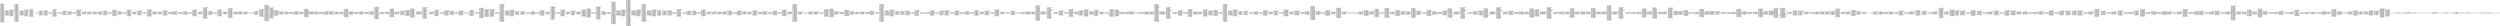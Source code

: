 digraph "graph.cfg.gv" {
	subgraph global {
		node [fontname=Courier fontsize=30.0 rank=same shape=box]
		block_0 [label="0: %00 = #0x1\l2: %01 = #0x40\l4: MSTORE(%01, %00)\l5: [NO_SSA] SWAP1\l6: [NO_SSA] DUP2\l7: [NO_SSA] PUSH1\l9: [NO_SSA] DUP3\la: [NO_SSA] ADD\lb: [NO_SSA] SLOAD\lc: [NO_SSA] DUP2\ld: [NO_SSA] MSTORE\le: [NO_SSA] PUSH1\l10: [NO_SSA] ADD\l11: [NO_SSA] PUSH1\l13: [NO_SSA] DUP3\l14: [NO_SSA] ADD\l15: [NO_SSA] DUP1\l16: [NO_SSA] SLOAD\l17: [NO_SSA] DUP1\l18: [NO_SSA] PUSH1\l1a: [NO_SSA] MUL\l1b: [NO_SSA] PUSH1\l1d: [NO_SSA] ADD\l1e: [NO_SSA] PUSH1\l20: [NO_SSA] MLOAD\l21: [NO_SSA] SWAP1\l22: [NO_SSA] DUP2\l23: [NO_SSA] ADD\l24: [NO_SSA] PUSH1\l26: [NO_SSA] MSTORE\l27: [NO_SSA] DUP1\l28: [NO_SSA] SWAP3\l29: [NO_SSA] SWAP2\l2a: [NO_SSA] SWAP1\l2b: [NO_SSA] DUP2\l2c: [NO_SSA] DUP2\l2d: [NO_SSA] MSTORE\l2e: [NO_SSA] PUSH1\l30: [NO_SSA] ADD\l31: [NO_SSA] DUP3\l32: [NO_SSA] DUP1\l33: [NO_SSA] SLOAD\l34: [NO_SSA] DUP1\l35: [NO_SSA] ISZERO\l36: [NO_SSA] PUSH2\l39: [NO_SSA] JUMPI\l"]
		block_3a [label="3a: [NO_SSA] PUSH1\l3c: [NO_SSA] MUL\l3d: [NO_SSA] DUP3\l3e: [NO_SSA] ADD\l3f: [NO_SSA] SWAP2\l40: [NO_SSA] SWAP1\l41: [NO_SSA] PUSH1\l43: [NO_SSA] MSTORE\l44: [NO_SSA] PUSH1\l46: [NO_SSA] PUSH1\l48: [NO_SSA] SHA3\l49: [NO_SSA] SWAP1\l"]
		block_4a [label="4a: [NO_SSA] JUMPDEST\l4b: [NO_SSA] DUP2\l4c: [NO_SSA] SLOAD\l4d: [NO_SSA] DUP2\l4e: [NO_SSA] MSTORE\l4f: [NO_SSA] PUSH1\l51: [NO_SSA] ADD\l52: [NO_SSA] SWAP1\l53: [NO_SSA] PUSH1\l55: [NO_SSA] ADD\l56: [NO_SSA] SWAP1\l57: [NO_SSA] DUP1\l58: [NO_SSA] DUP4\l59: [NO_SSA] GT\l5a: [NO_SSA] PUSH2\l5d: [NO_SSA] JUMPI\l"]
		block_5e [label="5e: [NO_SSA] JUMPDEST\l5f: [NO_SSA] POP\l60: [NO_SSA] POP\l61: [NO_SSA] POP\l62: [NO_SSA] POP\l63: [NO_SSA] POP\l64: [NO_SSA] DUP2\l65: [NO_SSA] MSTORE\l66: [NO_SSA] PUSH1\l68: [NO_SSA] ADD\l69: [NO_SSA] PUSH1\l6b: [NO_SSA] DUP3\l6c: [NO_SSA] ADD\l6d: [NO_SSA] DUP1\l6e: [NO_SSA] SLOAD\l6f: [NO_SSA] DUP1\l70: [NO_SSA] PUSH1\l72: [NO_SSA] MUL\l73: [NO_SSA] PUSH1\l75: [NO_SSA] ADD\l76: [NO_SSA] PUSH1\l78: [NO_SSA] MLOAD\l79: [NO_SSA] SWAP1\l7a: [NO_SSA] DUP2\l7b: [NO_SSA] ADD\l7c: [NO_SSA] PUSH1\l7e: [NO_SSA] MSTORE\l7f: [NO_SSA] DUP1\l80: [NO_SSA] SWAP3\l81: [NO_SSA] SWAP2\l82: [NO_SSA] SWAP1\l83: [NO_SSA] DUP2\l84: [NO_SSA] DUP2\l85: [NO_SSA] MSTORE\l86: [NO_SSA] PUSH1\l88: [NO_SSA] ADD\l89: [NO_SSA] DUP3\l8a: [NO_SSA] DUP1\l8b: [NO_SSA] SLOAD\l8c: [NO_SSA] DUP1\l8d: [NO_SSA] ISZERO\l8e: [NO_SSA] PUSH2\l91: [NO_SSA] JUMPI\l"]
		block_92 [label="92: [NO_SSA] PUSH1\l94: [NO_SSA] MUL\l95: [NO_SSA] DUP3\l96: [NO_SSA] ADD\l97: [NO_SSA] SWAP2\l98: [NO_SSA] SWAP1\l99: [NO_SSA] PUSH1\l9b: [NO_SSA] MSTORE\l9c: [NO_SSA] PUSH1\l9e: [NO_SSA] PUSH1\la0: [NO_SSA] SHA3\la1: [NO_SSA] SWAP1\l"]
		block_a2 [label="a2: [NO_SSA] JUMPDEST\la3: [NO_SSA] DUP2\la4: [NO_SSA] SLOAD\la5: [NO_SSA] DUP2\la6: [NO_SSA] MSTORE\la7: [NO_SSA] PUSH1\la9: [NO_SSA] ADD\laa: [NO_SSA] SWAP1\lab: [NO_SSA] PUSH1\lad: [NO_SSA] ADD\lae: [NO_SSA] SWAP1\laf: [NO_SSA] DUP1\lb0: [NO_SSA] DUP4\lb1: [NO_SSA] GT\lb2: [NO_SSA] PUSH2\lb5: [NO_SSA] JUMPI\l"]
		block_b6 [label="b6: [NO_SSA] JUMPDEST\lb7: [NO_SSA] POP\lb8: [NO_SSA] POP\lb9: [NO_SSA] POP\lba: [NO_SSA] SWAP2\lbb: [NO_SSA] SWAP1\lbc: [NO_SSA] SWAP3\lbd: [NO_SSA] MSTORE\lbe: [NO_SSA] POP\lbf: [NO_SSA] POP\lc0: [NO_SSA] PUSH1\lc2: [NO_SSA] SLOAD\lc3: [NO_SSA] SWAP2\lc4: [NO_SSA] SWAP3\lc5: [NO_SSA] POP\lc6: [NO_SSA] POP\lc7: [NO_SSA] ISZERO\lc8: [NO_SSA] PUSH2\lcb: [NO_SSA] JUMPI\l"]
		block_cc [label="cc: [NO_SSA] PUSH1\l"]
		block_ce [label="ce: [NO_SSA] JUMPDEST\lcf: [NO_SSA] DUP2\ld0: [NO_SSA] PUSH1\ld2: [NO_SSA] ADD\ld3: [NO_SSA] MLOAD\ld4: [NO_SSA] MLOAD\ld5: [NO_SSA] DUP2\ld6: [NO_SSA] LT\ld7: [NO_SSA] ISZERO\ld8: [NO_SSA] PUSH2\ldb: [NO_SSA] JUMPI\l"]
		block_dc [label="dc: [NO_SSA] PUSH1\lde: [NO_SSA] DUP3\ldf: [NO_SSA] PUSH1\le1: [NO_SSA] ADD\le2: [NO_SSA] MLOAD\le3: [NO_SSA] DUP3\le4: [NO_SSA] DUP2\le5: [NO_SSA] MLOAD\le6: [NO_SSA] DUP2\le7: [NO_SSA] LT\le8: [NO_SSA] PUSH2\leb: [NO_SSA] JUMPI\l"]
		block_ec [label="ec: [NO_SSA] PUSH2\lef: [NO_SSA] PUSH2\lf2: [NO_SSA] JUMP\l"]
		block_f3 [label="f3: [NO_SSA] JUMPDEST\lf4: [NO_SSA] PUSH1\lf6: [NO_SSA] MUL\lf7: [NO_SSA] PUSH1\lf9: [NO_SSA] ADD\lfa: [NO_SSA] ADD\lfb: [NO_SSA] MLOAD\lfc: [NO_SSA] DUP4\lfd: [NO_SSA] PUSH1\lff: [NO_SSA] ADD\l100: [NO_SSA] MLOAD\l101: [NO_SSA] DUP4\l102: [NO_SSA] DUP2\l103: [NO_SSA] MLOAD\l104: [NO_SSA] DUP2\l105: [NO_SSA] LT\l106: [NO_SSA] PUSH2\l109: [NO_SSA] JUMPI\l"]
		block_10a [label="10a: [NO_SSA] PUSH2\l10d: [NO_SSA] PUSH2\l110: [NO_SSA] JUMP\l"]
		block_111 [label="111: [NO_SSA] JUMPDEST\l112: [NO_SSA] PUSH1\l114: [NO_SSA] MUL\l115: [NO_SSA] PUSH1\l117: [NO_SSA] ADD\l118: [NO_SSA] ADD\l119: [NO_SSA] MLOAD\l11a: [NO_SSA] PUSH9\l124: [NO_SSA] PUSH1\l126: [NO_SSA] INVALID\l"]
		block_127 [label="127: [NO_SSA] DUP7\l128: [NO_SSA] DUP6\l129: [NO_SSA] DUP2\l12a: [NO_SSA] MLOAD\l12b: [NO_SSA] DUP2\l12c: [NO_SSA] LT\l12d: [NO_SSA] PUSH2\l130: [NO_SSA] JUMPI\l"]
		block_131 [label="131: [NO_SSA] PUSH2\l134: [NO_SSA] PUSH2\l137: [NO_SSA] JUMP\l"]
		block_138 [label="138: [NO_SSA] JUMPDEST\l139: [NO_SSA] PUSH1\l13b: [NO_SSA] MUL\l13c: [NO_SSA] PUSH1\l13e: [NO_SSA] ADD\l13f: [NO_SSA] ADD\l140: [NO_SSA] MLOAD\l141: [NO_SSA] DUP7\l142: [NO_SSA] PUSH1\l144: [NO_SSA] ADD\l145: [NO_SSA] MLOAD\l146: [NO_SSA] PUSH2\l149: [NO_SSA] SWAP2\l14a: [NO_SSA] SWAP1\l14b: [NO_SSA] PUSH2\l14e: [NO_SSA] JUMP\l"]
		block_14f [label="14f: [NO_SSA] JUMPDEST\l150: [NO_SSA] PUSH2\l153: [NO_SSA] SWAP2\l154: [NO_SSA] SWAP1\l155: [NO_SSA] PUSH2\l158: [NO_SSA] JUMP\l"]
		block_159 [label="159: [NO_SSA] JUMPDEST\l15a: [NO_SSA] PUSH2\l15d: [NO_SSA] SWAP2\l15e: [NO_SSA] SWAP1\l15f: [NO_SSA] PUSH2\l162: [NO_SSA] JUMP\l"]
		block_163 [label="163: [NO_SSA] JUMPDEST\l164: [NO_SSA] PUSH2\l167: [NO_SSA] SWAP2\l168: [NO_SSA] SWAP1\l169: [NO_SSA] PUSH2\l16c: [NO_SSA] JUMP\l"]
		block_16d [label="16d: [NO_SSA] JUMPDEST\l16e: [NO_SSA] SWAP1\l16f: [NO_SSA] POP\l170: [NO_SSA] DUP1\l171: [NO_SSA] ISZERO\l172: [NO_SSA] PUSH2\l175: [NO_SSA] JUMPI\l"]
		block_176 [label="176: [NO_SSA] PUSH1\l178: [NO_SSA] DUP6\l179: [NO_SSA] PUSH1\l17b: [NO_SSA] ADD\l17c: [NO_SSA] DUP4\l17d: [NO_SSA] DUP2\l17e: [NO_SSA] SLOAD\l17f: [NO_SSA] DUP2\l180: [NO_SSA] LT\l181: [NO_SSA] PUSH2\l184: [NO_SSA] JUMPI\l"]
		block_185 [label="185: [NO_SSA] PUSH2\l188: [NO_SSA] PUSH2\l18b: [NO_SSA] JUMP\l"]
		block_18c [label="18c: [NO_SSA] JUMPDEST\l18d: [NO_SSA] SWAP1\l18e: [NO_SSA] PUSH1\l190: [NO_SSA] MSTORE\l191: [NO_SSA] PUSH1\l193: [NO_SSA] PUSH1\l195: [NO_SSA] SHA3\l196: [NO_SSA] ADD\l197: [NO_SSA] DUP2\l198: [NO_SSA] SWAP1\l199: [NO_SSA] SSTORE\l19a: [NO_SSA] POP\l19b: [NO_SSA] PUSH9\l1a5: [NO_SSA] PUSH1\l1a7: [NO_SSA] INVALID\l"]
		block_1a8 [label="1a8: [NO_SSA] DUP5\l1a9: [NO_SSA] DUP4\l1aa: [NO_SSA] DUP2\l1ab: [NO_SSA] MLOAD\l1ac: [NO_SSA] DUP2\l1ad: [NO_SSA] LT\l1ae: [NO_SSA] PUSH2\l1b1: [NO_SSA] JUMPI\l"]
		block_1b2 [label="1b2: [NO_SSA] PUSH2\l1b5: [NO_SSA] PUSH2\l1b8: [NO_SSA] JUMP\l"]
		block_1b9 [label="1b9: [NO_SSA] JUMPDEST\l1ba: [NO_SSA] PUSH1\l1bc: [NO_SSA] MUL\l1bd: [NO_SSA] PUSH1\l1bf: [NO_SSA] ADD\l1c0: [NO_SSA] ADD\l1c1: [NO_SSA] MLOAD\l1c2: [NO_SSA] DUP5\l1c3: [NO_SSA] PUSH1\l1c5: [NO_SSA] ADD\l1c6: [NO_SSA] MLOAD\l1c7: [NO_SSA] PUSH2\l1ca: [NO_SSA] SWAP2\l1cb: [NO_SSA] SWAP1\l1cc: [NO_SSA] PUSH2\l1cf: [NO_SSA] JUMP\l"]
		block_1d0 [label="1d0: [NO_SSA] JUMPDEST\l1d1: [NO_SSA] PUSH2\l1d4: [NO_SSA] SWAP2\l1d5: [NO_SSA] SWAP1\l1d6: [NO_SSA] PUSH2\l1d9: [NO_SSA] JUMP\l"]
		block_1da [label="1da: [NO_SSA] JUMPDEST\l1db: [NO_SSA] DUP6\l1dc: [NO_SSA] PUSH1\l1de: [NO_SSA] ADD\l1df: [NO_SSA] DUP4\l1e0: [NO_SSA] DUP2\l1e1: [NO_SSA] SLOAD\l1e2: [NO_SSA] DUP2\l1e3: [NO_SSA] LT\l1e4: [NO_SSA] PUSH2\l1e7: [NO_SSA] JUMPI\l"]
		block_1e8 [label="1e8: [NO_SSA] PUSH2\l1eb: [NO_SSA] PUSH2\l1ee: [NO_SSA] JUMP\l"]
		block_1ef [label="1ef: [NO_SSA] JUMPDEST\l1f0: [NO_SSA] PUSH1\l1f2: [NO_SSA] SWAP2\l1f3: [NO_SSA] DUP3\l1f4: [NO_SSA] MSTORE\l1f5: [NO_SSA] PUSH1\l1f7: [NO_SSA] SWAP1\l1f8: [NO_SSA] SWAP2\l1f9: [NO_SSA] SHA3\l1fa: [NO_SSA] ADD\l1fb: [NO_SSA] SSTORE\l1fc: [NO_SSA] PUSH2\l1ff: [NO_SSA] DUP3\l200: [NO_SSA] CALLER\l201: [NO_SSA] DUP4\l202: [NO_SSA] PUSH2\l205: [NO_SSA] JUMP\l"]
		block_206 [label="206: [NO_SSA] JUMPDEST\l207: [NO_SSA] POP\l208: [NO_SSA] DUP1\l209: [NO_SSA] PUSH2\l20c: [NO_SSA] DUP2\l20d: [NO_SSA] PUSH2\l210: [NO_SSA] JUMP\l"]
		block_211 [label="211: [NO_SSA] JUMPDEST\l212: [NO_SSA] SWAP2\l213: [NO_SSA] POP\l214: [NO_SSA] POP\l215: [NO_SSA] PUSH2\l218: [NO_SSA] JUMP\l"]
		block_219 [label="219: [NO_SSA] JUMPDEST\l21a: [NO_SSA] POP\l21b: [NO_SSA] PUSH1\l21d: [NO_SSA] SLOAD\l21e: [NO_SSA] PUSH1\l220: [NO_SSA] DUP3\l221: [NO_SSA] ADD\l222: [NO_SSA] MLOAD\l223: [NO_SSA] MLOAD\l224: [NO_SSA] EQ\l225: [NO_SSA] PUSH2\l228: [NO_SSA] JUMPI\l"]
		block_229 [label="229: [NO_SSA] PUSH1\l22b: [NO_SSA] DUP2\l22c: [NO_SSA] ADD\l22d: [NO_SSA] MLOAD\l22e: [NO_SSA] MLOAD\l"]
		block_22f [label="22f: [NO_SSA] JUMPDEST\l230: [NO_SSA] PUSH1\l232: [NO_SSA] SLOAD\l233: [NO_SSA] DUP2\l234: [NO_SSA] LT\l235: [NO_SSA] ISZERO\l236: [NO_SSA] PUSH2\l239: [NO_SSA] JUMPI\l"]
		block_23a [label="23a: [NO_SSA] PUSH1\l23c: [NO_SSA] PUSH9\l246: [NO_SSA] PUSH1\l248: [NO_SSA] INVALID\l"]
		block_249 [label="249: [NO_SSA] DUP5\l24a: [NO_SSA] DUP4\l24b: [NO_SSA] DUP2\l24c: [NO_SSA] MLOAD\l24d: [NO_SSA] DUP2\l24e: [NO_SSA] LT\l24f: [NO_SSA] PUSH2\l252: [NO_SSA] JUMPI\l"]
		block_253 [label="253: [NO_SSA] PUSH2\l256: [NO_SSA] PUSH2\l259: [NO_SSA] JUMP\l"]
		block_25a [label="25a: [NO_SSA] JUMPDEST\l25b: [NO_SSA] PUSH1\l25d: [NO_SSA] MUL\l25e: [NO_SSA] PUSH1\l260: [NO_SSA] ADD\l261: [NO_SSA] ADD\l262: [NO_SSA] MLOAD\l263: [NO_SSA] DUP5\l264: [NO_SSA] PUSH1\l266: [NO_SSA] ADD\l267: [NO_SSA] MLOAD\l268: [NO_SSA] PUSH2\l26b: [NO_SSA] SWAP2\l26c: [NO_SSA] SWAP1\l26d: [NO_SSA] PUSH2\l270: [NO_SSA] JUMP\l"]
		block_271 [label="271: [NO_SSA] JUMPDEST\l272: [NO_SSA] PUSH2\l275: [NO_SSA] SWAP2\l276: [NO_SSA] SWAP1\l277: [NO_SSA] PUSH2\l27a: [NO_SSA] JUMP\l"]
		block_27b [label="27b: [NO_SSA] JUMPDEST\l27c: [NO_SSA] PUSH1\l27e: [NO_SSA] DUP7\l27f: [NO_SSA] ADD\l280: [NO_SSA] DUP1\l281: [NO_SSA] SLOAD\l282: [NO_SSA] PUSH1\l284: [NO_SSA] SWAP1\l285: [NO_SSA] DUP2\l286: [NO_SSA] ADD\l287: [NO_SSA] DUP3\l288: [NO_SSA] SSTORE\l289: [NO_SSA] PUSH1\l28b: [NO_SSA] SWAP2\l28c: [NO_SSA] SWAP1\l28d: [NO_SSA] SWAP2\l28e: [NO_SSA] MSTORE\l28f: [NO_SSA] DUP6\l290: [NO_SSA] MLOAD\l291: [NO_SSA] SWAP2\l292: [NO_SSA] SWAP3\l293: [NO_SSA] POP\l294: [NO_SSA] DUP7\l295: [NO_SSA] ADD\l296: [NO_SSA] SWAP1\l297: [NO_SSA] PUSH9\l2a1: [NO_SSA] PUSH1\l2a3: [NO_SSA] INVALID\l"]
		block_2a4 [label="2a4: [NO_SSA] SWAP1\l2a5: [NO_SSA] DUP7\l2a6: [NO_SSA] SWAP1\l2a7: [NO_SSA] DUP6\l2a8: [NO_SSA] SWAP1\l2a9: [NO_SSA] DUP2\l2aa: [NO_SSA] LT\l2ab: [NO_SSA] PUSH2\l2ae: [NO_SSA] JUMPI\l"]
		block_2af [label="2af: [NO_SSA] PUSH2\l2b2: [NO_SSA] PUSH2\l2b5: [NO_SSA] JUMP\l"]
		block_2b6 [label="2b6: [NO_SSA] JUMPDEST\l2b7: [NO_SSA] PUSH1\l2b9: [NO_SSA] MUL\l2ba: [NO_SSA] PUSH1\l2bc: [NO_SSA] ADD\l2bd: [NO_SSA] ADD\l2be: [NO_SSA] MLOAD\l2bf: [NO_SSA] DUP6\l2c0: [NO_SSA] PUSH1\l2c2: [NO_SSA] ADD\l2c3: [NO_SSA] MLOAD\l2c4: [NO_SSA] PUSH2\l2c7: [NO_SSA] SWAP2\l2c8: [NO_SSA] SWAP1\l2c9: [NO_SSA] PUSH2\l2cc: [NO_SSA] JUMP\l"]
		block_2cd [label="2cd: [NO_SSA] JUMPDEST\l2ce: [NO_SSA] PUSH2\l2d1: [NO_SSA] SWAP2\l2d2: [NO_SSA] SWAP1\l2d3: [NO_SSA] PUSH2\l2d6: [NO_SSA] JUMP\l"]
		block_2d7 [label="2d7: [NO_SSA] JUMPDEST\l2d8: [NO_SSA] DUP2\l2d9: [NO_SSA] SLOAD\l2da: [NO_SSA] PUSH1\l2dc: [NO_SSA] DUP2\l2dd: [NO_SSA] ADD\l2de: [NO_SSA] DUP4\l2df: [NO_SSA] SSTORE\l2e0: [NO_SSA] PUSH1\l2e2: [NO_SSA] SWAP3\l2e3: [NO_SSA] DUP4\l2e4: [NO_SSA] MSTORE\l2e5: [NO_SSA] PUSH1\l2e7: [NO_SSA] SWAP1\l2e8: [NO_SSA] SWAP3\l2e9: [NO_SSA] SHA3\l2ea: [NO_SSA] SWAP1\l2eb: [NO_SSA] SWAP2\l2ec: [NO_SSA] ADD\l2ed: [NO_SSA] SSTORE\l2ee: [NO_SSA] DUP1\l2ef: [NO_SSA] ISZERO\l2f0: [NO_SSA] PUSH2\l2f3: [NO_SSA] JUMPI\l"]
		block_2f4 [label="2f4: [NO_SSA] PUSH2\l2f7: [NO_SSA] DUP3\l2f8: [NO_SSA] CALLER\l2f9: [NO_SSA] DUP4\l2fa: [NO_SSA] PUSH2\l2fd: [NO_SSA] JUMP\l"]
		block_2fe [label="2fe: [NO_SSA] JUMPDEST\l2ff: [NO_SSA] POP\l300: [NO_SSA] DUP1\l301: [NO_SSA] PUSH2\l304: [NO_SSA] DUP2\l305: [NO_SSA] PUSH2\l308: [NO_SSA] JUMP\l"]
		block_309 [label="309: [NO_SSA] JUMPDEST\l30a: [NO_SSA] SWAP2\l30b: [NO_SSA] POP\l30c: [NO_SSA] POP\l30d: [NO_SSA] PUSH2\l310: [NO_SSA] JUMP\l"]
		block_311 [label="311: [NO_SSA] JUMPDEST\l312: [NO_SSA] POP\l"]
		block_313 [label="313: [NO_SSA] JUMPDEST\l314: [NO_SSA] POP\l315: [NO_SSA] POP\l316: [NO_SSA] PUSH1\l318: [NO_SSA] DUP1\l319: [NO_SSA] SSTORE\l31a: [NO_SSA] POP\l31b: [NO_SSA] POP\l31c: [NO_SSA] JUMP\l"]
		block_31d [label="31d: [NO_SSA] JUMPDEST\l31e: [NO_SSA] PUSH1\l320: [NO_SSA] DUP3\l321: [NO_SSA] DUP2\l322: [NO_SSA] MSTORE\l323: [NO_SSA] PUSH1\l325: [NO_SSA] PUSH1\l327: [NO_SSA] SWAP1\l328: [NO_SSA] DUP2\l329: [NO_SSA] MSTORE\l32a: [NO_SSA] PUSH1\l32c: [NO_SSA] DUP1\l32d: [NO_SSA] DUP4\l32e: [NO_SSA] SHA3\l32f: [NO_SSA] PUSH1\l331: [NO_SSA] PUSH1\l333: [NO_SSA] PUSH1\l335: [NO_SSA] INVALID\l"]
		block_336 [label="336: [NO_SSA] SUB\l337: [NO_SSA] DUP6\l338: [NO_SSA] AND\l339: [NO_SSA] DUP5\l33a: [NO_SSA] MSTORE\l33b: [NO_SSA] DUP3\l33c: [NO_SSA] MSTORE\l33d: [NO_SSA] DUP1\l33e: [NO_SSA] DUP4\l33f: [NO_SSA] SHA3\l340: [NO_SSA] PUSH1\l342: [NO_SSA] ADD\l343: [NO_SSA] DUP1\l344: [NO_SSA] SLOAD\l345: [NO_SSA] DUP3\l346: [NO_SSA] MLOAD\l347: [NO_SSA] DUP2\l348: [NO_SSA] DUP6\l349: [NO_SSA] MUL\l34a: [NO_SSA] DUP2\l34b: [NO_SSA] ADD\l34c: [NO_SSA] DUP6\l34d: [NO_SSA] ADD\l34e: [NO_SSA] SWAP1\l34f: [NO_SSA] SWAP4\l350: [NO_SSA] MSTORE\l351: [NO_SSA] DUP1\l352: [NO_SSA] DUP4\l353: [NO_SSA] MSTORE\l354: [NO_SSA] PUSH1\l356: [NO_SSA] SWAP5\l357: [NO_SSA] SWAP4\l358: [NO_SSA] DUP4\l359: [NO_SSA] ADD\l35a: [NO_SSA] DUP3\l35b: [NO_SSA] DUP3\l35c: [NO_SSA] DUP1\l35d: [NO_SSA] ISZERO\l35e: [NO_SSA] PUSH2\l361: [NO_SSA] JUMPI\l"]
		block_362 [label="362: [NO_SSA] PUSH1\l364: [NO_SSA] MUL\l365: [NO_SSA] DUP3\l366: [NO_SSA] ADD\l367: [NO_SSA] SWAP2\l368: [NO_SSA] SWAP1\l369: [NO_SSA] PUSH1\l36b: [NO_SSA] MSTORE\l36c: [NO_SSA] PUSH1\l36e: [NO_SSA] PUSH1\l370: [NO_SSA] SHA3\l371: [NO_SSA] SWAP1\l372: [NO_SSA] DUP2\l373: [NO_SSA] SLOAD\l374: [NO_SSA] DUP2\l375: [NO_SSA] MSTORE\l376: [NO_SSA] PUSH1\l378: [NO_SSA] ADD\l379: [NO_SSA] SWAP1\l37a: [NO_SSA] PUSH1\l37c: [NO_SSA] ADD\l37d: [NO_SSA] SWAP1\l37e: [NO_SSA] DUP1\l37f: [NO_SSA] DUP4\l380: [NO_SSA] GT\l381: [NO_SSA] PUSH2\l384: [NO_SSA] JUMPI\l"]
		block_385 [label="385: [NO_SSA] POP\l386: [NO_SSA] SWAP4\l387: [NO_SSA] SWAP9\l388: [NO_SSA] SWAP8\l389: [NO_SSA] POP\l38a: [NO_SSA] POP\l38b: [NO_SSA] POP\l38c: [NO_SSA] POP\l38d: [NO_SSA] POP\l38e: [NO_SSA] POP\l38f: [NO_SSA] POP\l390: [NO_SSA] POP\l391: [NO_SSA] JUMP\l"]
		block_392 [label="392: [NO_SSA] JUMPDEST\l393: [NO_SSA] PUSH1\l395: [NO_SSA] SLOAD\l396: [NO_SSA] PUSH1\l398: [NO_SSA] PUSH1\l39a: [NO_SSA] PUSH1\l39c: [NO_SSA] INVALID\l"]
		block_39d [label="39d: [NO_SSA] SUB\l39e: [NO_SSA] AND\l39f: [NO_SSA] CALLER\l3a0: [NO_SSA] EQ\l3a1: [NO_SSA] PUSH2\l3a4: [NO_SSA] JUMPI\l"]
		block_3a5 [label="3a5: [NO_SSA] PUSH1\l3a7: [NO_SSA] MLOAD\l3a8: [NO_SSA] PUSH3\l3ac: [NO_SSA] PUSH1\l3ae: [NO_SSA] INVALID\l"]
		block_3af [label="3af: [NO_SSA] DUP2\l3b0: [NO_SSA] MSTORE\l3b1: [NO_SSA] PUSH1\l3b3: [NO_SSA] ADD\l3b4: [NO_SSA] PUSH2\l3b7: [NO_SSA] SWAP1\l3b8: [NO_SSA] PUSH2\l3bb: [NO_SSA] JUMP\l"]
		block_3bc [label="3bc: [NO_SSA] JUMPDEST\l3bd: [NO_SSA] PUSH1\l3bf: [NO_SSA] PUSH1\l3c1: [NO_SSA] PUSH1\l3c3: [NO_SSA] INVALID\l"]
		block_3c4 [label="3c4: [NO_SSA] SUB\l3c5: [NO_SSA] AND\l3c6: [NO_SSA] PUSH1\l3c8: [NO_SSA] SWAP1\l3c9: [NO_SSA] DUP2\l3ca: [NO_SSA] MSTORE\l3cb: [NO_SSA] PUSH1\l3cd: [NO_SSA] PUSH1\l3cf: [NO_SSA] MSTORE\l3d0: [NO_SSA] PUSH1\l3d2: [NO_SSA] SWAP1\l3d3: [NO_SSA] SHA3\l3d4: [NO_SSA] DUP1\l3d5: [NO_SSA] SLOAD\l3d6: [NO_SSA] PUSH1\l3d8: [NO_SSA] NOT\l3d9: [NO_SSA] AND\l3da: [NO_SSA] SWAP1\l3db: [NO_SSA] SSTORE\l3dc: [NO_SSA] JUMP\l"]
		block_3dd [label="3dd: [NO_SSA] JUMPDEST\l3de: [NO_SSA] PUSH1\l3e0: [NO_SSA] SLOAD\l3e1: [NO_SSA] PUSH1\l3e3: [NO_SSA] PUSH1\l3e5: [NO_SSA] PUSH1\l3e7: [NO_SSA] INVALID\l"]
		block_3e8 [label="3e8: [NO_SSA] SUB\l3e9: [NO_SSA] AND\l3ea: [NO_SSA] CALLER\l3eb: [NO_SSA] EQ\l3ec: [NO_SSA] PUSH2\l3ef: [NO_SSA] JUMPI\l"]
		block_3f0 [label="3f0: [NO_SSA] PUSH1\l3f2: [NO_SSA] MLOAD\l3f3: [NO_SSA] PUSH3\l3f7: [NO_SSA] PUSH1\l3f9: [NO_SSA] INVALID\l"]
		block_3fa [label="3fa: [NO_SSA] DUP2\l3fb: [NO_SSA] MSTORE\l3fc: [NO_SSA] PUSH1\l3fe: [NO_SSA] ADD\l3ff: [NO_SSA] PUSH2\l402: [NO_SSA] SWAP1\l403: [NO_SSA] PUSH2\l406: [NO_SSA] JUMP\l"]
		block_407 [label="407: [NO_SSA] JUMPDEST\l408: [NO_SSA] PUSH2\l40b: [NO_SSA] NOT\l40c: [NO_SSA] PUSH1\l40e: [NO_SSA] PUSH1\l410: [NO_SSA] PUSH1\l412: [NO_SSA] INVALID\l"]
		block_413 [label="413: [NO_SSA] SUB\l414: [NO_SSA] DUP3\l415: [NO_SSA] AND\l416: [NO_SSA] ADD\l417: [NO_SSA] PUSH2\l41a: [NO_SSA] JUMPI\l"]
		block_41b [label="41b: [NO_SSA] PUSH1\l41d: [NO_SSA] MLOAD\l41e: [NO_SSA] PUSH3\l422: [NO_SSA] PUSH1\l424: [NO_SSA] INVALID\l"]
		block_425 [label="425: [NO_SSA] DUP2\l426: [NO_SSA] MSTORE\l427: [NO_SSA] PUSH1\l429: [NO_SSA] PUSH1\l42b: [NO_SSA] DUP3\l42c: [NO_SSA] ADD\l42d: [NO_SSA] MSTORE\l42e: [NO_SSA] PUSH1\l430: [NO_SSA] PUSH1\l432: [NO_SSA] DUP3\l433: [NO_SSA] ADD\l434: [NO_SSA] MSTORE\l435: [NO_SSA] PUSH32\l456: [NO_SSA] PUSH1\l458: [NO_SSA] DUP3\l459: [NO_SSA] ADD\l45a: [NO_SSA] MSTORE\l45b: [NO_SSA] PUSH6\l462: [NO_SSA] PUSH1\l464: [NO_SSA] INVALID\l"]
		block_465 [label="465: [NO_SSA] PUSH1\l467: [NO_SSA] DUP3\l468: [NO_SSA] ADD\l469: [NO_SSA] MSTORE\l46a: [NO_SSA] PUSH1\l46c: [NO_SSA] ADD\l46d: [NO_SSA] PUSH2\l470: [NO_SSA] JUMP\l"]
		block_471 [label="471: [NO_SSA] JUMPDEST\l472: [NO_SSA] PUSH2\l475: [NO_SSA] DUP2\l476: [NO_SSA] PUSH2\l479: [NO_SSA] JUMP\l"]
		block_47a [label="47a: [NO_SSA] JUMPDEST\l47b: [NO_SSA] PUSH1\l47d: [NO_SSA] PUSH1\l47f: [NO_SSA] SLOAD\l480: [NO_SSA] SUB\l481: [NO_SSA] PUSH2\l484: [NO_SSA] JUMPI\l"]
		block_485 [label="485: [NO_SSA] PUSH1\l487: [NO_SSA] MLOAD\l488: [NO_SSA] PUSH3\l48c: [NO_SSA] PUSH1\l48e: [NO_SSA] INVALID\l"]
		block_48f [label="48f: [NO_SSA] DUP2\l490: [NO_SSA] MSTORE\l491: [NO_SSA] PUSH1\l493: [NO_SSA] ADD\l494: [NO_SSA] PUSH2\l497: [NO_SSA] SWAP1\l498: [NO_SSA] PUSH2\l49b: [NO_SSA] JUMP\l"]
		block_49c [label="49c: [NO_SSA] JUMPDEST\l49d: [NO_SSA] PUSH1\l49f: [NO_SSA] PUSH1\l4a1: [NO_SSA] SSTORE\l4a2: [NO_SSA] CALLER\l4a3: [NO_SSA] PUSH1\l4a5: [NO_SSA] SWAP1\l4a6: [NO_SSA] DUP2\l4a7: [NO_SSA] MSTORE\l4a8: [NO_SSA] PUSH1\l4aa: [NO_SSA] DUP1\l4ab: [NO_SSA] MLOAD\l4ac: [NO_SSA] PUSH1\l4ae: [NO_SSA] PUSH2\l4b1: [NO_SSA] DUP4\l4b2: [NO_SSA] CODECOPY\l4b3: [NO_SSA] DUP2\l4b4: [NO_SSA] MLOAD\l4b5: [NO_SSA] SWAP2\l4b6: [NO_SSA] MSTORE\l4b7: [NO_SSA] PUSH1\l4b9: [NO_SSA] MSTORE\l4ba: [NO_SSA] PUSH1\l4bc: [NO_SSA] DUP2\l4bd: [NO_SSA] SHA3\l4be: [NO_SSA] SWAP1\l4bf: [NO_SSA] PUSH2\l4c2: [NO_SSA] SWAP1\l4c3: [NO_SSA] PUSH2\l4c6: [NO_SSA] JUMP\l"]
		block_4c7 [label="4c7: [NO_SSA] JUMPDEST\l4c8: [NO_SSA] DUP1\l4c9: [NO_SSA] SLOAD\l4ca: [NO_SSA] PUSH2\l4cd: [NO_SSA] JUMPI\l"]
		block_4ce [label="4ce: [NO_SSA] PUSH1\l4d0: [NO_SSA] MLOAD\l4d1: [NO_SSA] PUSH3\l4d5: [NO_SSA] PUSH1\l4d7: [NO_SSA] INVALID\l"]
		block_4d8 [label="4d8: [NO_SSA] DUP2\l4d9: [NO_SSA] MSTORE\l4da: [NO_SSA] PUSH1\l4dc: [NO_SSA] PUSH1\l4de: [NO_SSA] DUP3\l4df: [NO_SSA] ADD\l4e0: [NO_SSA] MSTORE\l4e1: [NO_SSA] PUSH1\l4e3: [NO_SSA] PUSH1\l4e5: [NO_SSA] DUP3\l4e6: [NO_SSA] ADD\l4e7: [NO_SSA] MSTORE\l4e8: [NO_SSA] PUSH32\l509: [NO_SSA] PUSH1\l50b: [NO_SSA] DUP3\l50c: [NO_SSA] ADD\l50d: [NO_SSA] MSTORE\l50e: [NO_SSA] PUSH1\l510: [NO_SSA] ADD\l511: [NO_SSA] PUSH2\l514: [NO_SSA] JUMP\l"]
		block_515 [label="515: [NO_SSA] JUMPDEST\l516: [NO_SSA] PUSH2\l519: [NO_SSA] PUSH1\l51b: [NO_SSA] CALLER\l51c: [NO_SSA] PUSH2\l51f: [NO_SSA] JUMP\l"]
		block_520 [label="520: [NO_SSA] JUMPDEST\l521: [NO_SSA] PUSH1\l523: [NO_SSA] SLOAD\l524: [NO_SSA] PUSH1\l526: [NO_SSA] SLOAD\l527: [NO_SSA] PUSH1\l529: [NO_SSA] MLOAD\l52a: [NO_SSA] PUSH4\l52f: [NO_SSA] PUSH1\l531: [NO_SSA] INVALID\l"]
		block_532 [label="532: [NO_SSA] DUP2\l533: [NO_SSA] MSTORE\l534: [NO_SSA] ADDRESS\l535: [NO_SSA] PUSH1\l537: [NO_SSA] DUP3\l538: [NO_SSA] ADD\l539: [NO_SSA] MSTORE\l53a: [NO_SSA] PUSH1\l53c: [NO_SSA] SWAP3\l53d: [NO_SSA] SWAP2\l53e: [NO_SSA] PUSH1\l540: [NO_SSA] PUSH1\l542: [NO_SSA] PUSH1\l544: [NO_SSA] INVALID\l"]
		block_545 [label="545: [NO_SSA] SUB\l546: [NO_SSA] AND\l547: [NO_SSA] SWAP1\l548: [NO_SSA] PUSH4\l54d: [NO_SSA] SWAP1\l54e: [NO_SSA] PUSH1\l550: [NO_SSA] ADD\l551: [NO_SSA] PUSH1\l553: [NO_SSA] PUSH1\l555: [NO_SSA] MLOAD\l556: [NO_SSA] DUP1\l557: [NO_SSA] DUP4\l558: [NO_SSA] SUB\l559: [NO_SSA] DUP2\l55a: [NO_SSA] DUP7\l55b: [NO_SSA] GAS\l55c: [NO_SSA] STATICCALL\l55d: [NO_SSA] ISZERO\l55e: [NO_SSA] DUP1\l55f: [NO_SSA] ISZERO\l560: [NO_SSA] PUSH2\l563: [NO_SSA] JUMPI\l"]
		block_564 [label="564: [NO_SSA] RETURNDATASIZE\l565: [NO_SSA] PUSH1\l567: [NO_SSA] DUP1\l568: [NO_SSA] RETURNDATACOPY\l569: [NO_SSA] RETURNDATASIZE\l56a: [NO_SSA] PUSH1\l56c: [NO_SSA] REVERT\l"]
		block_56d [label="56d: [NO_SSA] JUMPDEST\l56e: [NO_SSA] POP\l56f: [NO_SSA] POP\l570: [NO_SSA] POP\l571: [NO_SSA] POP\l572: [NO_SSA] PUSH1\l574: [NO_SSA] MLOAD\l575: [NO_SSA] RETURNDATASIZE\l576: [NO_SSA] PUSH1\l578: [NO_SSA] NOT\l579: [NO_SSA] PUSH1\l57b: [NO_SSA] DUP3\l57c: [NO_SSA] ADD\l57d: [NO_SSA] AND\l57e: [NO_SSA] DUP3\l57f: [NO_SSA] ADD\l580: [NO_SSA] DUP1\l581: [NO_SSA] PUSH1\l583: [NO_SSA] MSTORE\l584: [NO_SSA] POP\l585: [NO_SSA] DUP2\l586: [NO_SSA] ADD\l587: [NO_SSA] SWAP1\l588: [NO_SSA] PUSH2\l58b: [NO_SSA] SWAP2\l58c: [NO_SSA] SWAP1\l58d: [NO_SSA] PUSH2\l590: [NO_SSA] JUMP\l"]
		block_591 [label="591: [NO_SSA] JUMPDEST\l592: [NO_SSA] PUSH2\l595: [NO_SSA] SWAP2\l596: [NO_SSA] SWAP1\l597: [NO_SSA] PUSH2\l59a: [NO_SSA] JUMP\l"]
		block_59b [label="59b: [NO_SSA] JUMPDEST\l59c: [NO_SSA] SWAP1\l59d: [NO_SSA] POP\l59e: [NO_SSA] PUSH1\l5a0: [NO_SSA] DUP2\l5a1: [NO_SSA] DUP4\l5a2: [NO_SSA] PUSH1\l5a4: [NO_SSA] ADD\l5a5: [NO_SSA] PUSH1\l5a7: [NO_SSA] DUP2\l5a8: [NO_SSA] SLOAD\l5a9: [NO_SSA] DUP2\l5aa: [NO_SSA] LT\l5ab: [NO_SSA] PUSH2\l5ae: [NO_SSA] JUMPI\l"]
		block_5af [label="5af: [NO_SSA] PUSH2\l5b2: [NO_SSA] PUSH2\l5b5: [NO_SSA] JUMP\l"]
		block_5b6 [label="5b6: [NO_SSA] JUMPDEST\l5b7: [NO_SSA] SWAP1\l5b8: [NO_SSA] PUSH1\l5ba: [NO_SSA] MSTORE\l5bb: [NO_SSA] PUSH1\l5bd: [NO_SSA] PUSH1\l5bf: [NO_SSA] SHA3\l5c0: [NO_SSA] ADD\l5c1: [NO_SSA] SLOAD\l5c2: [NO_SSA] GT\l5c3: [NO_SSA] PUSH2\l5c6: [NO_SSA] JUMPI\l"]
		block_5c7 [label="5c7: [NO_SSA] DUP3\l5c8: [NO_SSA] PUSH1\l5ca: [NO_SSA] ADD\l5cb: [NO_SSA] PUSH1\l5cd: [NO_SSA] DUP2\l5ce: [NO_SSA] SLOAD\l5cf: [NO_SSA] DUP2\l5d0: [NO_SSA] LT\l5d1: [NO_SSA] PUSH2\l5d4: [NO_SSA] JUMPI\l"]
		block_5d5 [label="5d5: [NO_SSA] PUSH2\l5d8: [NO_SSA] PUSH2\l5db: [NO_SSA] JUMP\l"]
		block_5dc [label="5dc: [NO_SSA] JUMPDEST\l5dd: [NO_SSA] SWAP1\l5de: [NO_SSA] PUSH1\l5e0: [NO_SSA] MSTORE\l5e1: [NO_SSA] PUSH1\l5e3: [NO_SSA] PUSH1\l5e5: [NO_SSA] SHA3\l5e6: [NO_SSA] ADD\l5e7: [NO_SSA] SLOAD\l5e8: [NO_SSA] PUSH2\l5eb: [NO_SSA] JUMP\l"]
		block_5ec [label="5ec: [NO_SSA] JUMPDEST\l5ed: [NO_SSA] DUP2\l"]
		block_5ee [label="5ee: [NO_SSA] JUMPDEST\l5ef: [NO_SSA] SWAP1\l5f0: [NO_SSA] POP\l5f1: [NO_SSA] PUSH1\l5f3: [NO_SSA] DUP4\l5f4: [NO_SSA] PUSH1\l5f6: [NO_SSA] ADD\l5f7: [NO_SSA] PUSH1\l5f9: [NO_SSA] DUP2\l5fa: [NO_SSA] SLOAD\l5fb: [NO_SSA] DUP2\l5fc: [NO_SSA] LT\l5fd: [NO_SSA] PUSH2\l600: [NO_SSA] JUMPI\l"]
		block_601 [label="601: [NO_SSA] PUSH2\l604: [NO_SSA] PUSH2\l607: [NO_SSA] JUMP\l"]
		block_608 [label="608: [NO_SSA] JUMPDEST\l609: [NO_SSA] SWAP1\l60a: [NO_SSA] PUSH1\l60c: [NO_SSA] MSTORE\l60d: [NO_SSA] PUSH1\l60f: [NO_SSA] PUSH1\l611: [NO_SSA] SHA3\l612: [NO_SSA] ADD\l613: [NO_SSA] DUP2\l614: [NO_SSA] SWAP1\l615: [NO_SSA] SSTORE\l616: [NO_SSA] POP\l617: [NO_SSA] DUP1\l618: [NO_SSA] DUP4\l619: [NO_SSA] PUSH1\l61b: [NO_SSA] ADD\l61c: [NO_SSA] PUSH1\l61e: [NO_SSA] DUP3\l61f: [NO_SSA] DUP3\l620: [NO_SSA] SLOAD\l621: [NO_SSA] PUSH2\l624: [NO_SSA] SWAP2\l625: [NO_SSA] SWAP1\l626: [NO_SSA] PUSH2\l629: [NO_SSA] JUMP\l"]
		block_62a [label="62a: [NO_SSA] JUMPDEST\l62b: [NO_SSA] SWAP3\l62c: [NO_SSA] POP\l62d: [NO_SSA] POP\l62e: [NO_SSA] DUP2\l62f: [NO_SSA] SWAP1\l630: [NO_SSA] SSTORE\l631: [NO_SSA] POP\l632: [NO_SSA] DUP1\l633: [NO_SSA] PUSH1\l635: [NO_SSA] PUSH1\l637: [NO_SSA] DUP3\l638: [NO_SSA] DUP3\l639: [NO_SSA] SLOAD\l63a: [NO_SSA] PUSH2\l63d: [NO_SSA] SWAP2\l63e: [NO_SSA] SWAP1\l63f: [NO_SSA] PUSH2\l642: [NO_SSA] JUMP\l"]
		block_643 [label="643: [NO_SSA] JUMPDEST\l644: [NO_SSA] SWAP1\l645: [NO_SSA] SWAP2\l646: [NO_SSA] SSTORE\l647: [NO_SSA] POP\l648: [NO_SSA] POP\l649: [NO_SSA] DUP3\l64a: [NO_SSA] SLOAD\l64b: [NO_SSA] PUSH1\l64d: [NO_SSA] DUP1\l64e: [NO_SSA] SLOAD\l64f: [NO_SSA] PUSH1\l651: [NO_SSA] SWAP2\l652: [NO_SSA] SWAP1\l653: [NO_SSA] DUP3\l654: [NO_SSA] SWAP1\l655: [NO_SSA] PUSH2\l658: [NO_SSA] JUMPI\l"]
		block_659 [label="659: [NO_SSA] PUSH2\l65c: [NO_SSA] PUSH2\l65f: [NO_SSA] JUMP\l"]
		block_660 [label="660: [NO_SSA] JUMPDEST\l661: [NO_SSA] SWAP1\l662: [NO_SSA] PUSH1\l664: [NO_SSA] MSTORE\l665: [NO_SSA] PUSH1\l667: [NO_SSA] PUSH1\l669: [NO_SSA] SHA3\l66a: [NO_SSA] SWAP1\l66b: [NO_SSA] PUSH1\l66d: [NO_SSA] MUL\l66e: [NO_SSA] ADD\l66f: [NO_SSA] PUSH1\l671: [NO_SSA] ADD\l672: [NO_SSA] DUP1\l673: [NO_SSA] SLOAD\l674: [NO_SSA] DUP1\l675: [NO_SSA] PUSH1\l677: [NO_SSA] MUL\l678: [NO_SSA] PUSH1\l67a: [NO_SSA] ADD\l67b: [NO_SSA] PUSH1\l67d: [NO_SSA] MLOAD\l67e: [NO_SSA] SWAP1\l67f: [NO_SSA] DUP2\l680: [NO_SSA] ADD\l681: [NO_SSA] PUSH1\l683: [NO_SSA] MSTORE\l684: [NO_SSA] DUP1\l685: [NO_SSA] SWAP3\l686: [NO_SSA] SWAP2\l687: [NO_SSA] SWAP1\l688: [NO_SSA] DUP2\l689: [NO_SSA] DUP2\l68a: [NO_SSA] MSTORE\l68b: [NO_SSA] PUSH1\l68d: [NO_SSA] ADD\l68e: [NO_SSA] DUP3\l68f: [NO_SSA] DUP1\l690: [NO_SSA] SLOAD\l691: [NO_SSA] DUP1\l692: [NO_SSA] ISZERO\l693: [NO_SSA] PUSH2\l696: [NO_SSA] JUMPI\l"]
		block_697 [label="697: [NO_SSA] PUSH1\l699: [NO_SSA] MUL\l69a: [NO_SSA] DUP3\l69b: [NO_SSA] ADD\l69c: [NO_SSA] SWAP2\l69d: [NO_SSA] SWAP1\l69e: [NO_SSA] PUSH1\l6a0: [NO_SSA] MSTORE\l6a1: [NO_SSA] PUSH1\l6a3: [NO_SSA] PUSH1\l6a5: [NO_SSA] SHA3\l6a6: [NO_SSA] SWAP1\l"]
		block_6a7 [label="6a7: [NO_SSA] JUMPDEST\l6a8: [NO_SSA] DUP2\l6a9: [NO_SSA] SLOAD\l6aa: [NO_SSA] DUP2\l6ab: [NO_SSA] MSTORE\l6ac: [NO_SSA] PUSH1\l6ae: [NO_SSA] ADD\l6af: [NO_SSA] SWAP1\l6b0: [NO_SSA] PUSH1\l6b2: [NO_SSA] ADD\l6b3: [NO_SSA] SWAP1\l6b4: [NO_SSA] DUP1\l6b5: [NO_SSA] DUP4\l6b6: [NO_SSA] GT\l6b7: [NO_SSA] PUSH2\l6ba: [NO_SSA] JUMPI\l"]
		block_6bb [label="6bb: [NO_SSA] JUMPDEST\l6bc: [NO_SSA] POP\l6bd: [NO_SSA] POP\l6be: [NO_SSA] POP\l6bf: [NO_SSA] POP\l6c0: [NO_SSA] POP\l6c1: [NO_SSA] SWAP1\l6c2: [NO_SSA] POP\l6c3: [NO_SSA] PUSH1\l"]
		block_6c5 [label="6c5: [NO_SSA] JUMPDEST\l6c6: [NO_SSA] PUSH1\l6c8: [NO_SSA] SLOAD\l6c9: [NO_SSA] DUP2\l6ca: [NO_SSA] LT\l6cb: [NO_SSA] ISZERO\l6cc: [NO_SSA] PUSH2\l6cf: [NO_SSA] JUMPI\l"]
		block_6d0 [label="6d0: [NO_SSA] PUSH9\l6da: [NO_SSA] PUSH1\l6dc: [NO_SSA] INVALID\l"]
		block_6dd [label="6dd: [NO_SSA] DUP3\l6de: [NO_SSA] DUP3\l6df: [NO_SSA] DUP2\l6e0: [NO_SSA] MLOAD\l6e1: [NO_SSA] DUP2\l6e2: [NO_SSA] LT\l6e3: [NO_SSA] PUSH2\l6e6: [NO_SSA] JUMPI\l"]
		block_6e7 [label="6e7: [NO_SSA] PUSH2\l6ea: [NO_SSA] PUSH2\l6ed: [NO_SSA] JUMP\l"]
		block_6ee [label="6ee: [NO_SSA] JUMPDEST\l6ef: [NO_SSA] PUSH1\l6f1: [NO_SSA] MUL\l6f2: [NO_SSA] PUSH1\l6f4: [NO_SSA] ADD\l6f5: [NO_SSA] ADD\l6f6: [NO_SSA] MLOAD\l6f7: [NO_SSA] DUP5\l6f8: [NO_SSA] PUSH2\l6fb: [NO_SSA] SWAP2\l6fc: [NO_SSA] SWAP1\l6fd: [NO_SSA] PUSH2\l700: [NO_SSA] JUMP\l"]
		block_701 [label="701: [NO_SSA] JUMPDEST\l702: [NO_SSA] PUSH2\l705: [NO_SSA] SWAP2\l706: [NO_SSA] SWAP1\l707: [NO_SSA] PUSH2\l70a: [NO_SSA] JUMP\l"]
		block_70b [label="70b: [NO_SSA] JUMPDEST\l70c: [NO_SSA] CALLER\l70d: [NO_SSA] PUSH1\l70f: [NO_SSA] SWAP1\l710: [NO_SSA] DUP2\l711: [NO_SSA] MSTORE\l712: [NO_SSA] PUSH1\l714: [NO_SSA] DUP1\l715: [NO_SSA] MLOAD\l716: [NO_SSA] PUSH1\l718: [NO_SSA] PUSH2\l71b: [NO_SSA] DUP4\l71c: [NO_SSA] CODECOPY\l71d: [NO_SSA] DUP2\l71e: [NO_SSA] MLOAD\l71f: [NO_SSA] SWAP2\l720: [NO_SSA] MSTORE\l721: [NO_SSA] PUSH1\l723: [NO_SSA] MSTORE\l724: [NO_SSA] PUSH1\l726: [NO_SSA] SWAP1\l727: [NO_SSA] SHA3\l728: [NO_SSA] PUSH1\l72a: [NO_SSA] ADD\l72b: [NO_SSA] DUP1\l72c: [NO_SSA] SLOAD\l72d: [NO_SSA] DUP4\l72e: [NO_SSA] SWAP1\l72f: [NO_SSA] DUP2\l730: [NO_SSA] LT\l731: [NO_SSA] PUSH2\l734: [NO_SSA] JUMPI\l"]
		block_735 [label="735: [NO_SSA] PUSH2\l738: [NO_SSA] PUSH2\l73b: [NO_SSA] JUMP\l"]
		block_73c [label="73c: [NO_SSA] JUMPDEST\l73d: [NO_SSA] PUSH1\l73f: [NO_SSA] SWAP2\l740: [NO_SSA] DUP3\l741: [NO_SSA] MSTORE\l742: [NO_SSA] PUSH1\l744: [NO_SSA] SWAP1\l745: [NO_SSA] SWAP2\l746: [NO_SSA] SHA3\l747: [NO_SSA] ADD\l748: [NO_SSA] SSTORE\l749: [NO_SSA] DUP1\l74a: [NO_SSA] PUSH2\l74d: [NO_SSA] DUP2\l74e: [NO_SSA] PUSH2\l751: [NO_SSA] JUMP\l"]
		block_752 [label="752: [NO_SSA] JUMPDEST\l753: [NO_SSA] SWAP2\l754: [NO_SSA] POP\l755: [NO_SSA] POP\l756: [NO_SSA] PUSH2\l759: [NO_SSA] JUMP\l"]
		block_75a [label="75a: [NO_SSA] JUMPDEST\l75b: [NO_SSA] POP\l75c: [NO_SSA] POP\l75d: [NO_SSA] PUSH1\l75f: [NO_SSA] DUP1\l760: [NO_SSA] SSTORE\l761: [NO_SSA] POP\l762: [NO_SSA] POP\l763: [NO_SSA] POP\l764: [NO_SSA] POP\l765: [NO_SSA] JUMP\l"]
		block_766 [label="766: [NO_SSA] JUMPDEST\l767: [NO_SSA] PUSH1\l769: [NO_SSA] SLOAD\l76a: [NO_SSA] ISZERO\l76b: [NO_SSA] PUSH2\l76e: [NO_SSA] JUMPI\l"]
		block_76f [label="76f: [NO_SSA] PUSH1\l771: [NO_SSA] DUP3\l772: [NO_SSA] DUP2\l773: [NO_SSA] MSTORE\l774: [NO_SSA] PUSH1\l776: [NO_SSA] PUSH1\l778: [NO_SSA] SWAP1\l779: [NO_SSA] DUP2\l77a: [NO_SSA] MSTORE\l77b: [NO_SSA] PUSH1\l77d: [NO_SSA] DUP1\l77e: [NO_SSA] DUP4\l77f: [NO_SSA] SHA3\l780: [NO_SSA] PUSH1\l782: [NO_SSA] PUSH1\l784: [NO_SSA] PUSH1\l786: [NO_SSA] INVALID\l"]
		block_787 [label="787: [NO_SSA] SUB\l788: [NO_SSA] DUP6\l789: [NO_SSA] AND\l78a: [NO_SSA] DUP5\l78b: [NO_SSA] MSTORE\l78c: [NO_SSA] SWAP1\l78d: [NO_SSA] SWAP2\l78e: [NO_SSA] MSTORE\l78f: [NO_SSA] DUP2\l790: [NO_SSA] SHA3\l791: [NO_SSA] PUSH1\l793: [NO_SSA] DUP1\l794: [NO_SSA] SLOAD\l795: [NO_SSA] SWAP2\l796: [NO_SSA] SWAP3\l797: [NO_SSA] SWAP2\l798: [NO_SSA] DUP6\l799: [NO_SSA] SWAP1\l79a: [NO_SSA] DUP2\l79b: [NO_SSA] LT\l79c: [NO_SSA] PUSH2\l79f: [NO_SSA] JUMPI\l"]
		block_7a0 [label="7a0: [NO_SSA] PUSH2\l7a3: [NO_SSA] PUSH2\l7a6: [NO_SSA] JUMP\l"]
		block_7a7 [label="7a7: [NO_SSA] JUMPDEST\l7a8: [NO_SSA] PUSH1\l7aa: [NO_SSA] SWAP2\l7ab: [NO_SSA] DUP3\l7ac: [NO_SSA] MSTORE\l7ad: [NO_SSA] PUSH1\l7af: [NO_SSA] SWAP2\l7b0: [NO_SSA] DUP3\l7b1: [NO_SSA] SWAP1\l7b2: [NO_SSA] SHA3\l7b3: [NO_SSA] PUSH1\l7b5: [NO_SSA] DUP1\l7b6: [NO_SSA] MLOAD\l7b7: [NO_SSA] PUSH1\l7b9: [NO_SSA] DUP2\l7ba: [NO_SSA] ADD\l7bb: [NO_SSA] DUP3\l7bc: [NO_SSA] MSTORE\l7bd: [NO_SSA] PUSH1\l7bf: [NO_SSA] SWAP1\l7c0: [NO_SSA] SWAP4\l7c1: [NO_SSA] MUL\l7c2: [NO_SSA] SWAP1\l7c3: [NO_SSA] SWAP2\l7c4: [NO_SSA] ADD\l7c5: [NO_SSA] DUP1\l7c6: [NO_SSA] SLOAD\l7c7: [NO_SSA] PUSH1\l7c9: [NO_SSA] PUSH1\l7cb: [NO_SSA] PUSH1\l7cd: [NO_SSA] INVALID\l"]
		block_7ce [label="7ce: [NO_SSA] SUB\l7cf: [NO_SSA] DUP2\l7d0: [NO_SSA] AND\l7d1: [NO_SSA] DUP5\l7d2: [NO_SSA] MSTORE\l7d3: [NO_SSA] PUSH1\l7d5: [NO_SSA] PUSH1\l7d7: [NO_SSA] PUSH1\l7d9: [NO_SSA] INVALID\l"]
		block_7da [label="7da: [NO_SSA] SUB\l7db: [NO_SSA] PUSH1\l7dd: [NO_SSA] PUSH1\l7df: [NO_SSA] INVALID\l"]
		block_7e0 [label="7e0: [NO_SSA] SWAP1\l7e1: [NO_SSA] SWAP2\l7e2: [NO_SSA] DIV\l7e3: [NO_SSA] DUP2\l7e4: [NO_SSA] AND\l7e5: [NO_SSA] DUP5\l7e6: [NO_SSA] DUP7\l7e7: [NO_SSA] ADD\l7e8: [NO_SSA] MSTORE\l7e9: [NO_SSA] PUSH1\l7eb: [NO_SSA] DUP3\l7ec: [NO_SSA] ADD\l7ed: [NO_SSA] SLOAD\l7ee: [NO_SSA] AND\l7ef: [NO_SSA] DUP4\l7f0: [NO_SSA] DUP4\l7f1: [NO_SSA] ADD\l7f2: [NO_SSA] MSTORE\l7f3: [NO_SSA] PUSH1\l7f5: [NO_SSA] DUP2\l7f6: [NO_SSA] ADD\l7f7: [NO_SSA] DUP1\l7f8: [NO_SSA] SLOAD\l7f9: [NO_SSA] DUP4\l7fa: [NO_SSA] MLOAD\l7fb: [NO_SSA] DUP2\l7fc: [NO_SSA] DUP8\l7fd: [NO_SSA] MUL\l7fe: [NO_SSA] DUP2\l7ff: [NO_SSA] ADD\l800: [NO_SSA] DUP8\l801: [NO_SSA] ADD\l802: [NO_SSA] SWAP1\l803: [NO_SSA] SWAP5\l804: [NO_SSA] MSTORE\l805: [NO_SSA] DUP1\l806: [NO_SSA] DUP5\l807: [NO_SSA] MSTORE\l808: [NO_SSA] SWAP4\l809: [NO_SSA] SWAP5\l80a: [NO_SSA] SWAP2\l80b: [NO_SSA] SWAP4\l80c: [NO_SSA] PUSH1\l80e: [NO_SSA] DUP7\l80f: [NO_SSA] ADD\l810: [NO_SSA] SWAP4\l811: [NO_SSA] SWAP3\l812: [NO_SSA] DUP4\l813: [NO_SSA] ADD\l814: [NO_SSA] DUP3\l815: [NO_SSA] DUP3\l816: [NO_SSA] DUP1\l817: [NO_SSA] ISZERO\l818: [NO_SSA] PUSH2\l81b: [NO_SSA] JUMPI\l"]
		block_81c [label="81c: [NO_SSA] PUSH1\l81e: [NO_SSA] MUL\l81f: [NO_SSA] DUP3\l820: [NO_SSA] ADD\l821: [NO_SSA] SWAP2\l822: [NO_SSA] SWAP1\l823: [NO_SSA] PUSH1\l825: [NO_SSA] MSTORE\l826: [NO_SSA] PUSH1\l828: [NO_SSA] PUSH1\l82a: [NO_SSA] SHA3\l82b: [NO_SSA] SWAP1\l"]
		block_82c [label="82c: [NO_SSA] JUMPDEST\l82d: [NO_SSA] DUP2\l82e: [NO_SSA] SLOAD\l82f: [NO_SSA] DUP2\l830: [NO_SSA] MSTORE\l831: [NO_SSA] PUSH1\l833: [NO_SSA] ADD\l834: [NO_SSA] SWAP1\l835: [NO_SSA] PUSH1\l837: [NO_SSA] ADD\l838: [NO_SSA] SWAP1\l839: [NO_SSA] DUP1\l83a: [NO_SSA] DUP4\l83b: [NO_SSA] GT\l83c: [NO_SSA] PUSH2\l83f: [NO_SSA] JUMPI\l"]
		block_840 [label="840: [NO_SSA] JUMPDEST\l841: [NO_SSA] POP\l842: [NO_SSA] POP\l843: [NO_SSA] POP\l844: [NO_SSA] POP\l845: [NO_SSA] POP\l846: [NO_SSA] DUP2\l847: [NO_SSA] MSTORE\l848: [NO_SSA] POP\l849: [NO_SSA] POP\l84a: [NO_SSA] SWAP1\l84b: [NO_SSA] POP\l84c: [NO_SSA] PUSH1\l84e: [NO_SSA] DUP3\l84f: [NO_SSA] PUSH1\l851: [NO_SSA] MLOAD\l852: [NO_SSA] DUP1\l853: [NO_SSA] PUSH1\l855: [NO_SSA] ADD\l856: [NO_SSA] PUSH1\l858: [NO_SSA] MSTORE\l859: [NO_SSA] SWAP1\l85a: [NO_SSA] DUP2\l85b: [NO_SSA] PUSH1\l85d: [NO_SSA] DUP3\l85e: [NO_SSA] ADD\l85f: [NO_SSA] SLOAD\l860: [NO_SSA] DUP2\l861: [NO_SSA] MSTORE\l862: [NO_SSA] PUSH1\l864: [NO_SSA] ADD\l865: [NO_SSA] PUSH1\l867: [NO_SSA] DUP3\l868: [NO_SSA] ADD\l869: [NO_SSA] DUP1\l86a: [NO_SSA] SLOAD\l86b: [NO_SSA] DUP1\l86c: [NO_SSA] PUSH1\l86e: [NO_SSA] MUL\l86f: [NO_SSA] PUSH1\l871: [NO_SSA] ADD\l872: [NO_SSA] PUSH1\l874: [NO_SSA] MLOAD\l875: [NO_SSA] SWAP1\l876: [NO_SSA] DUP2\l877: [NO_SSA] ADD\l878: [NO_SSA] PUSH1\l87a: [NO_SSA] MSTORE\l87b: [NO_SSA] DUP1\l87c: [NO_SSA] SWAP3\l87d: [NO_SSA] SWAP2\l87e: [NO_SSA] SWAP1\l87f: [NO_SSA] DUP2\l880: [NO_SSA] DUP2\l881: [NO_SSA] MSTORE\l882: [NO_SSA] PUSH1\l884: [NO_SSA] ADD\l885: [NO_SSA] DUP3\l886: [NO_SSA] DUP1\l887: [NO_SSA] SLOAD\l888: [NO_SSA] DUP1\l889: [NO_SSA] ISZERO\l88a: [NO_SSA] PUSH2\l88d: [NO_SSA] JUMPI\l"]
		block_88e [label="88e: [NO_SSA] PUSH1\l890: [NO_SSA] MUL\l891: [NO_SSA] DUP3\l892: [NO_SSA] ADD\l893: [NO_SSA] SWAP2\l894: [NO_SSA] SWAP1\l895: [NO_SSA] PUSH1\l897: [NO_SSA] MSTORE\l898: [NO_SSA] PUSH1\l89a: [NO_SSA] PUSH1\l89c: [NO_SSA] SHA3\l89d: [NO_SSA] SWAP1\l"]
		block_89e [label="89e: [NO_SSA] JUMPDEST\l89f: [NO_SSA] DUP2\l8a0: [NO_SSA] SLOAD\l8a1: [NO_SSA] DUP2\l8a2: [NO_SSA] MSTORE\l8a3: [NO_SSA] PUSH1\l8a5: [NO_SSA] ADD\l8a6: [NO_SSA] SWAP1\l8a7: [NO_SSA] PUSH1\l8a9: [NO_SSA] ADD\l8aa: [NO_SSA] SWAP1\l8ab: [NO_SSA] DUP1\l8ac: [NO_SSA] DUP4\l8ad: [NO_SSA] GT\l8ae: [NO_SSA] PUSH2\l8b1: [NO_SSA] JUMPI\l"]
		block_8b2 [label="8b2: [NO_SSA] JUMPDEST\l8b3: [NO_SSA] POP\l8b4: [NO_SSA] POP\l8b5: [NO_SSA] POP\l8b6: [NO_SSA] POP\l8b7: [NO_SSA] POP\l8b8: [NO_SSA] DUP2\l8b9: [NO_SSA] MSTORE\l8ba: [NO_SSA] PUSH1\l8bc: [NO_SSA] ADD\l8bd: [NO_SSA] PUSH1\l8bf: [NO_SSA] DUP3\l8c0: [NO_SSA] ADD\l8c1: [NO_SSA] DUP1\l8c2: [NO_SSA] SLOAD\l8c3: [NO_SSA] DUP1\l8c4: [NO_SSA] PUSH1\l8c6: [NO_SSA] MUL\l8c7: [NO_SSA] PUSH1\l8c9: [NO_SSA] ADD\l8ca: [NO_SSA] PUSH1\l8cc: [NO_SSA] MLOAD\l8cd: [NO_SSA] SWAP1\l8ce: [NO_SSA] DUP2\l8cf: [NO_SSA] ADD\l8d0: [NO_SSA] PUSH1\l8d2: [NO_SSA] MSTORE\l8d3: [NO_SSA] DUP1\l8d4: [NO_SSA] SWAP3\l8d5: [NO_SSA] SWAP2\l8d6: [NO_SSA] SWAP1\l8d7: [NO_SSA] DUP2\l8d8: [NO_SSA] DUP2\l8d9: [NO_SSA] MSTORE\l8da: [NO_SSA] PUSH1\l8dc: [NO_SSA] ADD\l8dd: [NO_SSA] DUP3\l8de: [NO_SSA] DUP1\l8df: [NO_SSA] SLOAD\l8e0: [NO_SSA] DUP1\l8e1: [NO_SSA] ISZERO\l8e2: [NO_SSA] PUSH2\l8e5: [NO_SSA] JUMPI\l"]
		block_8e6 [label="8e6: [NO_SSA] PUSH1\l8e8: [NO_SSA] MUL\l8e9: [NO_SSA] DUP3\l8ea: [NO_SSA] ADD\l8eb: [NO_SSA] SWAP2\l8ec: [NO_SSA] SWAP1\l8ed: [NO_SSA] PUSH1\l8ef: [NO_SSA] MSTORE\l8f0: [NO_SSA] PUSH1\l8f2: [NO_SSA] PUSH1\l8f4: [NO_SSA] SHA3\l8f5: [NO_SSA] SWAP1\l"]
		block_8f6 [label="8f6: [NO_SSA] JUMPDEST\l8f7: [NO_SSA] DUP2\l8f8: [NO_SSA] SLOAD\l8f9: [NO_SSA] DUP2\l8fa: [NO_SSA] MSTORE\l8fb: [NO_SSA] PUSH1\l8fd: [NO_SSA] ADD\l8fe: [NO_SSA] SWAP1\l8ff: [NO_SSA] PUSH1\l901: [NO_SSA] ADD\l902: [NO_SSA] SWAP1\l903: [NO_SSA] DUP1\l904: [NO_SSA] DUP4\l905: [NO_SSA] GT\l906: [NO_SSA] PUSH2\l909: [NO_SSA] JUMPI\l"]
		block_90a [label="90a: [NO_SSA] JUMPDEST\l90b: [NO_SSA] POP\l90c: [NO_SSA] POP\l90d: [NO_SSA] POP\l90e: [NO_SSA] POP\l90f: [NO_SSA] POP\l910: [NO_SSA] DUP2\l911: [NO_SSA] MSTORE\l912: [NO_SSA] POP\l913: [NO_SSA] POP\l914: [NO_SSA] SWAP1\l915: [NO_SSA] POP\l916: [NO_SSA] PUSH1\l"]
		block_918 [label="918: [NO_SSA] JUMPDEST\l919: [NO_SSA] DUP2\l91a: [NO_SSA] PUSH1\l91c: [NO_SSA] ADD\l91d: [NO_SSA] MLOAD\l91e: [NO_SSA] MLOAD\l91f: [NO_SSA] DUP2\l920: [NO_SSA] LT\l921: [NO_SSA] ISZERO\l922: [NO_SSA] PUSH2\l925: [NO_SSA] JUMPI\l"]
		block_926 [label="926: [NO_SSA] PUSH1\l928: [NO_SSA] DUP3\l929: [NO_SSA] PUSH1\l92b: [NO_SSA] ADD\l92c: [NO_SSA] MLOAD\l92d: [NO_SSA] DUP3\l92e: [NO_SSA] DUP2\l92f: [NO_SSA] MLOAD\l930: [NO_SSA] DUP2\l931: [NO_SSA] LT\l932: [NO_SSA] PUSH2\l935: [NO_SSA] JUMPI\l"]
		block_936 [label="936: [NO_SSA] PUSH2\l939: [NO_SSA] PUSH2\l93c: [NO_SSA] JUMP\l"]
		block_93d [label="93d: [NO_SSA] JUMPDEST\l93e: [NO_SSA] PUSH1\l940: [NO_SSA] MUL\l941: [NO_SSA] PUSH1\l943: [NO_SSA] ADD\l944: [NO_SSA] ADD\l945: [NO_SSA] MLOAD\l946: [NO_SSA] DUP4\l947: [NO_SSA] PUSH1\l949: [NO_SSA] ADD\l94a: [NO_SSA] MLOAD\l94b: [NO_SSA] DUP4\l94c: [NO_SSA] DUP2\l94d: [NO_SSA] MLOAD\l94e: [NO_SSA] DUP2\l94f: [NO_SSA] LT\l950: [NO_SSA] PUSH2\l953: [NO_SSA] JUMPI\l"]
		block_954 [label="954: [NO_SSA] PUSH2\l957: [NO_SSA] PUSH2\l95a: [NO_SSA] JUMP\l"]
		block_95b [label="95b: [NO_SSA] JUMPDEST\l95c: [NO_SSA] PUSH1\l95e: [NO_SSA] MUL\l95f: [NO_SSA] PUSH1\l961: [NO_SSA] ADD\l962: [NO_SSA] ADD\l963: [NO_SSA] MLOAD\l964: [NO_SSA] PUSH9\l96e: [NO_SSA] PUSH1\l970: [NO_SSA] INVALID\l"]
		block_971 [label="971: [NO_SSA] DUP7\l972: [NO_SSA] PUSH1\l974: [NO_SSA] ADD\l975: [NO_SSA] MLOAD\l976: [NO_SSA] DUP6\l977: [NO_SSA] DUP2\l978: [NO_SSA] MLOAD\l979: [NO_SSA] DUP2\l97a: [NO_SSA] LT\l97b: [NO_SSA] PUSH2\l97e: [NO_SSA] JUMPI\l"]
		block_97f [label="97f: [NO_SSA] PUSH2\l982: [NO_SSA] PUSH2\l985: [NO_SSA] JUMP\l"]
		block_986 [label="986: [NO_SSA] JUMPDEST\l987: [NO_SSA] PUSH1\l989: [NO_SSA] MUL\l98a: [NO_SSA] PUSH1\l98c: [NO_SSA] ADD\l98d: [NO_SSA] ADD\l98e: [NO_SSA] MLOAD\l98f: [NO_SSA] DUP7\l990: [NO_SSA] PUSH1\l992: [NO_SSA] ADD\l993: [NO_SSA] MLOAD\l994: [NO_SSA] PUSH2\l997: [NO_SSA] SWAP2\l998: [NO_SSA] SWAP1\l999: [NO_SSA] PUSH2\l99c: [NO_SSA] JUMP\l"]
		block_99d [label="99d: [NO_SSA] JUMPDEST\l99e: [NO_SSA] PUSH2\l9a1: [NO_SSA] SWAP2\l9a2: [NO_SSA] SWAP1\l9a3: [NO_SSA] PUSH2\l9a6: [NO_SSA] JUMP\l"]
		block_9a7 [label="9a7: [NO_SSA] JUMPDEST\l9a8: [NO_SSA] PUSH2\l9ab: [NO_SSA] SWAP2\l9ac: [NO_SSA] SWAP1\l9ad: [NO_SSA] PUSH2\l9b0: [NO_SSA] JUMP\l"]
		block_9b1 [label="9b1: [NO_SSA] JUMPDEST\l9b2: [NO_SSA] PUSH2\l9b5: [NO_SSA] SWAP2\l9b6: [NO_SSA] SWAP1\l9b7: [NO_SSA] PUSH2\l9ba: [NO_SSA] JUMP\l"]
		block_9bb [label="9bb: [NO_SSA] JUMPDEST\l9bc: [NO_SSA] SWAP1\l9bd: [NO_SSA] POP\l9be: [NO_SSA] DUP1\l9bf: [NO_SSA] ISZERO\l9c0: [NO_SSA] PUSH2\l9c3: [NO_SSA] JUMPI\l"]
		block_9c4 [label="9c4: [NO_SSA] DUP1\l9c5: [NO_SSA] DUP6\l9c6: [NO_SSA] PUSH1\l9c8: [NO_SSA] ADD\l9c9: [NO_SSA] DUP4\l9ca: [NO_SSA] DUP2\l9cb: [NO_SSA] SLOAD\l9cc: [NO_SSA] DUP2\l9cd: [NO_SSA] LT\l9ce: [NO_SSA] PUSH2\l9d1: [NO_SSA] JUMPI\l"]
		block_9d2 [label="9d2: [NO_SSA] PUSH2\l9d5: [NO_SSA] PUSH2\l9d8: [NO_SSA] JUMP\l"]
		block_9d9 [label="9d9: [NO_SSA] JUMPDEST\l9da: [NO_SSA] PUSH1\l9dc: [NO_SSA] SWAP2\l9dd: [NO_SSA] DUP3\l9de: [NO_SSA] MSTORE\l9df: [NO_SSA] PUSH1\l9e1: [NO_SSA] SWAP1\l9e2: [NO_SSA] SWAP2\l9e3: [NO_SSA] SHA3\l9e4: [NO_SSA] ADD\l9e5: [NO_SSA] SSTORE\l"]
		block_9e6 [label="9e6: [NO_SSA] JUMPDEST\l9e7: [NO_SSA] POP\l9e8: [NO_SSA] DUP1\l9e9: [NO_SSA] PUSH2\l9ec: [NO_SSA] DUP2\l9ed: [NO_SSA] PUSH2\l9f0: [NO_SSA] JUMP\l"]
		block_9f1 [label="9f1: [NO_SSA] JUMPDEST\l9f2: [NO_SSA] SWAP2\l9f3: [NO_SSA] POP\l9f4: [NO_SSA] POP\l9f5: [NO_SSA] PUSH2\l9f8: [NO_SSA] JUMP\l"]
		block_9f9 [label="9f9: [NO_SSA] JUMPDEST\l9fa: [NO_SSA] POP\l9fb: [NO_SSA] PUSH1\l9fd: [NO_SSA] SLOAD\l9fe: [NO_SSA] PUSH1\la00: [NO_SSA] DUP3\la01: [NO_SSA] ADD\la02: [NO_SSA] MLOAD\la03: [NO_SSA] MLOAD\la04: [NO_SSA] EQ\la05: [NO_SSA] PUSH2\la08: [NO_SSA] JUMPI\l"]
		block_a09 [label="a09: [NO_SSA] PUSH1\la0b: [NO_SSA] DUP2\la0c: [NO_SSA] ADD\la0d: [NO_SSA] MLOAD\la0e: [NO_SSA] MLOAD\l"]
		block_a0f [label="a0f: [NO_SSA] JUMPDEST\la10: [NO_SSA] PUSH1\la12: [NO_SSA] SLOAD\la13: [NO_SSA] DUP2\la14: [NO_SSA] LT\la15: [NO_SSA] ISZERO\la16: [NO_SSA] PUSH2\la19: [NO_SSA] JUMPI\l"]
		block_a1a [label="a1a: [NO_SSA] PUSH1\la1c: [NO_SSA] PUSH9\la26: [NO_SSA] PUSH1\la28: [NO_SSA] INVALID\l"]
		block_a29 [label="a29: [NO_SSA] DUP5\la2a: [NO_SSA] PUSH1\la2c: [NO_SSA] ADD\la2d: [NO_SSA] MLOAD\la2e: [NO_SSA] DUP4\la2f: [NO_SSA] DUP2\la30: [NO_SSA] MLOAD\la31: [NO_SSA] DUP2\la32: [NO_SSA] LT\la33: [NO_SSA] PUSH2\la36: [NO_SSA] JUMPI\l"]
		block_a37 [label="a37: [NO_SSA] PUSH2\la3a: [NO_SSA] PUSH2\la3d: [NO_SSA] JUMP\l"]
		block_a3e [label="a3e: [NO_SSA] JUMPDEST\la3f: [NO_SSA] PUSH1\la41: [NO_SSA] MUL\la42: [NO_SSA] PUSH1\la44: [NO_SSA] ADD\la45: [NO_SSA] ADD\la46: [NO_SSA] MLOAD\la47: [NO_SSA] DUP5\la48: [NO_SSA] PUSH1\la4a: [NO_SSA] ADD\la4b: [NO_SSA] MLOAD\la4c: [NO_SSA] PUSH2\la4f: [NO_SSA] SWAP2\la50: [NO_SSA] SWAP1\la51: [NO_SSA] PUSH2\la54: [NO_SSA] JUMP\l"]
		block_a55 [label="a55: [NO_SSA] JUMPDEST\la56: [NO_SSA] PUSH2\la59: [NO_SSA] SWAP2\la5a: [NO_SSA] SWAP1\la5b: [NO_SSA] PUSH2\la5e: [NO_SSA] JUMP\l"]
		block_a5f [label="a5f: [NO_SSA] JUMPDEST\la60: [NO_SSA] PUSH1\la62: [NO_SSA] DUP7\la63: [NO_SSA] ADD\la64: [NO_SSA] DUP1\la65: [NO_SSA] SLOAD\la66: [NO_SSA] PUSH1\la68: [NO_SSA] DUP2\la69: [NO_SSA] DUP2\la6a: [NO_SSA] ADD\la6b: [NO_SSA] DUP4\la6c: [NO_SSA] SSTORE\la6d: [NO_SSA] PUSH1\la6f: [NO_SSA] SWAP3\la70: [NO_SSA] DUP4\la71: [NO_SSA] MSTORE\la72: [NO_SSA] PUSH1\la74: [NO_SSA] DUP4\la75: [NO_SSA] SHA3\la76: [NO_SSA] SWAP1\la77: [NO_SSA] SWAP2\la78: [NO_SSA] ADD\la79: [NO_SSA] SWAP3\la7a: [NO_SSA] SWAP1\la7b: [NO_SSA] SWAP3\la7c: [NO_SSA] SSTORE\la7d: [NO_SSA] DUP2\la7e: [NO_SSA] DUP8\la7f: [NO_SSA] ADD\la80: [NO_SSA] DUP1\la81: [NO_SSA] SLOAD\la82: [NO_SSA] SWAP1\la83: [NO_SSA] SWAP3\la84: [NO_SSA] ADD\la85: [NO_SSA] DUP3\la86: [NO_SSA] SSTORE\la87: [NO_SSA] MSTORE\la88: [NO_SSA] POP\la89: [NO_SSA] DUP1\la8a: [NO_SSA] PUSH2\la8d: [NO_SSA] DUP2\la8e: [NO_SSA] PUSH2\la91: [NO_SSA] JUMP\l"]
		block_a92 [label="a92: [NO_SSA] JUMPDEST\la93: [NO_SSA] SWAP2\la94: [NO_SSA] POP\la95: [NO_SSA] POP\la96: [NO_SSA] PUSH2\la99: [NO_SSA] JUMP\l"]
		block_a9a [label="a9a: [NO_SSA] JUMPDEST\la9b: [NO_SSA] POP\l"]
		block_a9c [label="a9c: [NO_SSA] JUMPDEST\la9d: [NO_SSA] POP\la9e: [NO_SSA] POP\la9f: [NO_SSA] POP\laa0: [NO_SSA] POP\laa1: [NO_SSA] POP\laa2: [NO_SSA] JUMP\l"]
		block_aa3 [label="aa3: [NO_SSA] JUMPDEST\laa4: [NO_SSA] PUSH1\laa6: [NO_SSA] SLOAD\laa7: [NO_SSA] TIMESTAMP\laa8: [NO_SSA] GT\laa9: [NO_SSA] PUSH2\laac: [NO_SSA] JUMPI\l"]
		block_aad [label="aad: [NO_SSA] PUSH1\laaf: [NO_SSA] DUP1\lab0: [NO_SSA] REVERT\l"]
		block_ab1 [label="ab1: [NO_SSA] JUMPDEST\lab2: [NO_SSA] PUSH1\lab4: [NO_SSA] DUP4\lab5: [NO_SSA] DUP2\lab6: [NO_SSA] MSTORE\lab7: [NO_SSA] PUSH1\lab9: [NO_SSA] PUSH1\labb: [NO_SSA] SWAP1\labc: [NO_SSA] DUP2\labd: [NO_SSA] MSTORE\labe: [NO_SSA] PUSH1\lac0: [NO_SSA] DUP1\lac1: [NO_SSA] DUP4\lac2: [NO_SSA] SHA3\lac3: [NO_SSA] PUSH1\lac5: [NO_SSA] PUSH1\lac7: [NO_SSA] PUSH1\lac9: [NO_SSA] INVALID\l"]
		block_aca [label="aca: [NO_SSA] SUB\lacb: [NO_SSA] DUP9\lacc: [NO_SSA] AND\lacd: [NO_SSA] DUP5\lace: [NO_SSA] MSTORE\lacf: [NO_SSA] SWAP1\lad0: [NO_SSA] SWAP2\lad1: [NO_SSA] MSTORE\lad2: [NO_SSA] DUP2\lad3: [NO_SSA] SHA3\lad4: [NO_SSA] DUP1\lad5: [NO_SSA] SLOAD\lad6: [NO_SSA] SWAP1\lad7: [NO_SSA] SWAP2\lad8: [NO_SSA] SWAP1\lad9: [NO_SSA] PUSH2\ladc: [NO_SSA] SWAP1\ladd: [NO_SSA] DUP6\lade: [NO_SSA] SWAP1\ladf: [NO_SSA] PUSH2\lae2: [NO_SSA] JUMP\l"]
		block_ae3 [label="ae3: [NO_SSA] JUMPDEST\lae4: [NO_SSA] SWAP1\lae5: [NO_SSA] POP\lae6: [NO_SSA] PUSH1\lae8: [NO_SSA] DUP5\lae9: [NO_SSA] GT\laea: [NO_SSA] PUSH2\laed: [NO_SSA] JUMPI\l"]
		block_aee [label="aee: [NO_SSA] PUSH1\laf0: [NO_SSA] MLOAD\laf1: [NO_SSA] PUSH3\laf5: [NO_SSA] PUSH1\laf7: [NO_SSA] INVALID\l"]
		block_af8 [label="af8: [NO_SSA] DUP2\laf9: [NO_SSA] MSTORE\lafa: [NO_SSA] PUSH1\lafc: [NO_SSA] PUSH1\lafe: [NO_SSA] DUP3\laff: [NO_SSA] ADD\lb00: [NO_SSA] MSTORE\lb01: [NO_SSA] PUSH1\lb03: [NO_SSA] PUSH1\lb05: [NO_SSA] DUP3\lb06: [NO_SSA] ADD\lb07: [NO_SSA] MSTORE\lb08: [NO_SSA] PUSH18\lb1b: [NO_SSA] PUSH1\lb1d: [NO_SSA] INVALID\l"]
		block_b1e [label="b1e: [NO_SSA] PUSH1\lb20: [NO_SSA] DUP3\lb21: [NO_SSA] ADD\lb22: [NO_SSA] MSTORE\lb23: [NO_SSA] PUSH1\lb25: [NO_SSA] ADD\lb26: [NO_SSA] PUSH2\lb29: [NO_SSA] JUMP\l"]
		block_b2a [label="b2a: [NO_SSA] JUMPDEST\lb2b: [NO_SSA] PUSH2\lb2e: [NO_SSA] DUP6\lb2f: [NO_SSA] PUSH2\lb32: [NO_SSA] JUMP\l"]
		block_b33 [label="b33: [NO_SSA] JUMPDEST\lb34: [NO_SSA] PUSH1\lb36: [NO_SSA] SLOAD\lb37: [NO_SSA] ISZERO\lb38: [NO_SSA] PUSH2\lb3b: [NO_SSA] JUMPI\l"]
		block_b3c [label="b3c: [NO_SSA] PUSH2\lb3f: [NO_SSA] DUP6\lb40: [NO_SSA] DUP8\lb41: [NO_SSA] PUSH2\lb44: [NO_SSA] JUMP\l"]
		block_b45 [label="b45: [NO_SSA] JUMPDEST\lb46: [NO_SSA] PUSH1\lb48: [NO_SSA] PUSH1\lb4a: [NO_SSA] DUP7\lb4b: [NO_SSA] DUP2\lb4c: [NO_SSA] SLOAD\lb4d: [NO_SSA] DUP2\lb4e: [NO_SSA] LT\lb4f: [NO_SSA] PUSH2\lb52: [NO_SSA] JUMPI\l"]
		block_b53 [label="b53: [NO_SSA] PUSH2\lb56: [NO_SSA] PUSH2\lb59: [NO_SSA] JUMP\l"]
		block_b5a [label="b5a: [NO_SSA] JUMPDEST\lb5b: [NO_SSA] SWAP1\lb5c: [NO_SSA] PUSH1\lb5e: [NO_SSA] MSTORE\lb5f: [NO_SSA] PUSH1\lb61: [NO_SSA] PUSH1\lb63: [NO_SSA] SHA3\lb64: [NO_SSA] SWAP1\lb65: [NO_SSA] PUSH1\lb67: [NO_SSA] MUL\lb68: [NO_SSA] ADD\lb69: [NO_SSA] PUSH1\lb6b: [NO_SSA] ADD\lb6c: [NO_SSA] DUP1\lb6d: [NO_SSA] SLOAD\lb6e: [NO_SSA] DUP1\lb6f: [NO_SSA] PUSH1\lb71: [NO_SSA] MUL\lb72: [NO_SSA] PUSH1\lb74: [NO_SSA] ADD\lb75: [NO_SSA] PUSH1\lb77: [NO_SSA] MLOAD\lb78: [NO_SSA] SWAP1\lb79: [NO_SSA] DUP2\lb7a: [NO_SSA] ADD\lb7b: [NO_SSA] PUSH1\lb7d: [NO_SSA] MSTORE\lb7e: [NO_SSA] DUP1\lb7f: [NO_SSA] SWAP3\lb80: [NO_SSA] SWAP2\lb81: [NO_SSA] SWAP1\lb82: [NO_SSA] DUP2\lb83: [NO_SSA] DUP2\lb84: [NO_SSA] MSTORE\lb85: [NO_SSA] PUSH1\lb87: [NO_SSA] ADD\lb88: [NO_SSA] DUP3\lb89: [NO_SSA] DUP1\lb8a: [NO_SSA] SLOAD\lb8b: [NO_SSA] DUP1\lb8c: [NO_SSA] ISZERO\lb8d: [NO_SSA] PUSH2\lb90: [NO_SSA] JUMPI\l"]
		block_b91 [label="b91: [NO_SSA] PUSH1\lb93: [NO_SSA] MUL\lb94: [NO_SSA] DUP3\lb95: [NO_SSA] ADD\lb96: [NO_SSA] SWAP2\lb97: [NO_SSA] SWAP1\lb98: [NO_SSA] PUSH1\lb9a: [NO_SSA] MSTORE\lb9b: [NO_SSA] PUSH1\lb9d: [NO_SSA] PUSH1\lb9f: [NO_SSA] SHA3\lba0: [NO_SSA] SWAP1\l"]
		block_ba1 [label="ba1: [NO_SSA] JUMPDEST\lba2: [NO_SSA] DUP2\lba3: [NO_SSA] SLOAD\lba4: [NO_SSA] DUP2\lba5: [NO_SSA] MSTORE\lba6: [NO_SSA] PUSH1\lba8: [NO_SSA] ADD\lba9: [NO_SSA] SWAP1\lbaa: [NO_SSA] PUSH1\lbac: [NO_SSA] ADD\lbad: [NO_SSA] SWAP1\lbae: [NO_SSA] DUP1\lbaf: [NO_SSA] DUP4\lbb0: [NO_SSA] GT\lbb1: [NO_SSA] PUSH2\lbb4: [NO_SSA] JUMPI\l"]
		block_bb5 [label="bb5: [NO_SSA] JUMPDEST\lbb6: [NO_SSA] POP\lbb7: [NO_SSA] POP\lbb8: [NO_SSA] POP\lbb9: [NO_SSA] POP\lbba: [NO_SSA] POP\lbbb: [NO_SSA] SWAP1\lbbc: [NO_SSA] POP\lbbd: [NO_SSA] PUSH1\l"]
		block_bbf [label="bbf: [NO_SSA] JUMPDEST\lbc0: [NO_SSA] PUSH1\lbc2: [NO_SSA] SLOAD\lbc3: [NO_SSA] DUP2\lbc4: [NO_SSA] LT\lbc5: [NO_SSA] ISZERO\lbc6: [NO_SSA] PUSH2\lbc9: [NO_SSA] JUMPI\l"]
		block_bca [label="bca: [NO_SSA] PUSH1\lbcc: [NO_SSA] DUP5\lbcd: [NO_SSA] PUSH1\lbcf: [NO_SSA] ADD\lbd0: [NO_SSA] DUP3\lbd1: [NO_SSA] DUP2\lbd2: [NO_SSA] SLOAD\lbd3: [NO_SSA] DUP2\lbd4: [NO_SSA] LT\lbd5: [NO_SSA] PUSH2\lbd8: [NO_SSA] JUMPI\l"]
		block_bd9 [label="bd9: [NO_SSA] PUSH2\lbdc: [NO_SSA] PUSH2\lbdf: [NO_SSA] JUMP\l"]
		block_be0 [label="be0: [NO_SSA] JUMPDEST\lbe1: [NO_SSA] SWAP1\lbe2: [NO_SSA] PUSH1\lbe4: [NO_SSA] MSTORE\lbe5: [NO_SSA] PUSH1\lbe7: [NO_SSA] PUSH1\lbe9: [NO_SSA] SHA3\lbea: [NO_SSA] ADD\lbeb: [NO_SSA] SLOAD\lbec: [NO_SSA] GT\lbed: [NO_SSA] DUP1\lbee: [NO_SSA] ISZERO\lbef: [NO_SSA] PUSH2\lbf2: [NO_SSA] JUMPI\l"]
		block_bf3 [label="bf3: [NO_SSA] POP\lbf4: [NO_SSA] DUP3\lbf5: [NO_SSA] ISZERO\l"]
		block_bf6 [label="bf6: [NO_SSA] JUMPDEST\lbf7: [NO_SSA] ISZERO\lbf8: [NO_SSA] PUSH2\lbfb: [NO_SSA] JUMPI\l"]
		block_bfc [label="bfc: [NO_SSA] PUSH2\lbff: [NO_SSA] DUP2\lc00: [NO_SSA] DUP10\lc01: [NO_SSA] DUP7\lc02: [NO_SSA] PUSH1\lc04: [NO_SSA] ADD\lc05: [NO_SSA] DUP5\lc06: [NO_SSA] DUP2\lc07: [NO_SSA] SLOAD\lc08: [NO_SSA] DUP2\lc09: [NO_SSA] LT\lc0a: [NO_SSA] PUSH2\lc0d: [NO_SSA] JUMPI\l"]
		block_c0e [label="c0e: [NO_SSA] PUSH2\lc11: [NO_SSA] PUSH2\lc14: [NO_SSA] JUMP\l"]
		block_c15 [label="c15: [NO_SSA] JUMPDEST\lc16: [NO_SSA] SWAP1\lc17: [NO_SSA] PUSH1\lc19: [NO_SSA] MSTORE\lc1a: [NO_SSA] PUSH1\lc1c: [NO_SSA] PUSH1\lc1e: [NO_SSA] SHA3\lc1f: [NO_SSA] ADD\lc20: [NO_SSA] SLOAD\lc21: [NO_SSA] PUSH2\lc24: [NO_SSA] JUMP\l"]
		block_c25 [label="c25: [NO_SSA] JUMPDEST\lc26: [NO_SSA] PUSH1\lc28: [NO_SSA] DUP5\lc29: [NO_SSA] PUSH1\lc2b: [NO_SSA] ADD\lc2c: [NO_SSA] DUP3\lc2d: [NO_SSA] DUP2\lc2e: [NO_SSA] SLOAD\lc2f: [NO_SSA] DUP2\lc30: [NO_SSA] LT\lc31: [NO_SSA] PUSH2\lc34: [NO_SSA] JUMPI\l"]
		block_c35 [label="c35: [NO_SSA] PUSH2\lc38: [NO_SSA] PUSH2\lc3b: [NO_SSA] JUMP\l"]
		block_c3c [label="c3c: [NO_SSA] JUMPDEST\lc3d: [NO_SSA] PUSH1\lc3f: [NO_SSA] SWAP2\lc40: [NO_SSA] DUP3\lc41: [NO_SSA] MSTORE\lc42: [NO_SSA] PUSH1\lc44: [NO_SSA] SWAP1\lc45: [NO_SSA] SWAP2\lc46: [NO_SSA] SHA3\lc47: [NO_SSA] ADD\lc48: [NO_SSA] SSTORE\l"]
		block_c49 [label="c49: [NO_SSA] JUMPDEST\lc4a: [NO_SSA] PUSH9\lc54: [NO_SSA] PUSH1\lc56: [NO_SSA] INVALID\l"]
		block_c57 [label="c57: [NO_SSA] DUP3\lc58: [NO_SSA] DUP3\lc59: [NO_SSA] DUP2\lc5a: [NO_SSA] MLOAD\lc5b: [NO_SSA] DUP2\lc5c: [NO_SSA] LT\lc5d: [NO_SSA] PUSH2\lc60: [NO_SSA] JUMPI\l"]
		block_c61 [label="c61: [NO_SSA] PUSH2\lc64: [NO_SSA] PUSH2\lc67: [NO_SSA] JUMP\l"]
		block_c68 [label="c68: [NO_SSA] JUMPDEST\lc69: [NO_SSA] PUSH1\lc6b: [NO_SSA] MUL\lc6c: [NO_SSA] PUSH1\lc6e: [NO_SSA] ADD\lc6f: [NO_SSA] ADD\lc70: [NO_SSA] MLOAD\lc71: [NO_SSA] DUP5\lc72: [NO_SSA] PUSH2\lc75: [NO_SSA] SWAP2\lc76: [NO_SSA] SWAP1\lc77: [NO_SSA] PUSH2\lc7a: [NO_SSA] JUMP\l"]
		block_c7b [label="c7b: [NO_SSA] JUMPDEST\lc7c: [NO_SSA] PUSH2\lc7f: [NO_SSA] SWAP2\lc80: [NO_SSA] SWAP1\lc81: [NO_SSA] PUSH2\lc84: [NO_SSA] JUMP\l"]
		block_c85 [label="c85: [NO_SSA] JUMPDEST\lc86: [NO_SSA] DUP5\lc87: [NO_SSA] PUSH1\lc89: [NO_SSA] ADD\lc8a: [NO_SSA] DUP3\lc8b: [NO_SSA] DUP2\lc8c: [NO_SSA] SLOAD\lc8d: [NO_SSA] DUP2\lc8e: [NO_SSA] LT\lc8f: [NO_SSA] PUSH2\lc92: [NO_SSA] JUMPI\l"]
		block_c93 [label="c93: [NO_SSA] PUSH2\lc96: [NO_SSA] PUSH2\lc99: [NO_SSA] JUMP\l"]
		block_c9a [label="c9a: [NO_SSA] JUMPDEST\lc9b: [NO_SSA] PUSH1\lc9d: [NO_SSA] SWAP2\lc9e: [NO_SSA] DUP3\lc9f: [NO_SSA] MSTORE\lca0: [NO_SSA] PUSH1\lca2: [NO_SSA] SWAP1\lca3: [NO_SSA] SWAP2\lca4: [NO_SSA] SHA3\lca5: [NO_SSA] ADD\lca6: [NO_SSA] SSTORE\lca7: [NO_SSA] DUP1\lca8: [NO_SSA] PUSH2\lcab: [NO_SSA] DUP2\lcac: [NO_SSA] PUSH2\lcaf: [NO_SSA] JUMP\l"]
		block_cb0 [label="cb0: [NO_SSA] JUMPDEST\lcb1: [NO_SSA] SWAP2\lcb2: [NO_SSA] POP\lcb3: [NO_SSA] POP\lcb4: [NO_SSA] PUSH2\lcb7: [NO_SSA] JUMP\l"]
		block_cb8 [label="cb8: [NO_SSA] JUMPDEST\lcb9: [NO_SSA] POP\lcba: [NO_SSA] POP\l"]
		block_cbb [label="cbb: [NO_SSA] JUMPDEST\lcbc: [NO_SSA] DUP1\lcbd: [NO_SSA] DUP3\lcbe: [NO_SSA] SSTORE\lcbf: [NO_SSA] DUP5\lcc0: [NO_SSA] ISZERO\lcc1: [NO_SSA] DUP1\lcc2: [NO_SSA] ISZERO\lcc3: [NO_SSA] PUSH2\lcc6: [NO_SSA] JUMPI\l"]
		block_cc7 [label="cc7: [NO_SSA] POP\lcc8: [NO_SSA] DUP3\l"]
		block_cc9 [label="cc9: [NO_SSA] JUMPDEST\lcca: [NO_SSA] ISZERO\lccb: [NO_SSA] PUSH2\lcce: [NO_SSA] JUMPI\l"]
		block_ccf [label="ccf: [NO_SSA] PUSH1\lcd1: [NO_SSA] SLOAD\lcd2: [NO_SSA] PUSH1\lcd4: [NO_SSA] MLOAD\lcd5: [NO_SSA] PUSH4\lcda: [NO_SSA] PUSH1\lcdc: [NO_SSA] INVALID\l"]
		block_cdd [label="cdd: [NO_SSA] DUP2\lcde: [NO_SSA] MSTORE\lcdf: [NO_SSA] PUSH1\lce1: [NO_SSA] PUSH1\lce3: [NO_SSA] PUSH1\lce5: [NO_SSA] INVALID\l"]
		block_ce6 [label="ce6: [NO_SSA] SUB\lce7: [NO_SSA] DUP9\lce8: [NO_SSA] DUP2\lce9: [NO_SSA] AND\lcea: [NO_SSA] PUSH1\lcec: [NO_SSA] DUP4\lced: [NO_SSA] ADD\lcee: [NO_SSA] MSTORE\lcef: [NO_SSA] PUSH1\lcf1: [NO_SSA] DUP3\lcf2: [NO_SSA] ADD\lcf3: [NO_SSA] DUP8\lcf4: [NO_SSA] SWAP1\lcf5: [NO_SSA] MSTORE\lcf6: [NO_SSA] SWAP1\lcf7: [NO_SSA] SWAP2\lcf8: [NO_SSA] AND\lcf9: [NO_SSA] SWAP1\lcfa: [NO_SSA] PUSH4\lcff: [NO_SSA] SWAP1\ld00: [NO_SSA] PUSH1\ld02: [NO_SSA] ADD\ld03: [NO_SSA] PUSH1\ld05: [NO_SSA] PUSH1\ld07: [NO_SSA] MLOAD\ld08: [NO_SSA] DUP1\ld09: [NO_SSA] DUP4\ld0a: [NO_SSA] SUB\ld0b: [NO_SSA] DUP2\ld0c: [NO_SSA] PUSH1\ld0e: [NO_SSA] DUP8\ld0f: [NO_SSA] GAS\ld10: [NO_SSA] CALL\ld11: [NO_SSA] ISZERO\ld12: [NO_SSA] DUP1\ld13: [NO_SSA] ISZERO\ld14: [NO_SSA] PUSH2\ld17: [NO_SSA] JUMPI\l"]
		block_d18 [label="d18: [NO_SSA] RETURNDATASIZE\ld19: [NO_SSA] PUSH1\ld1b: [NO_SSA] DUP1\ld1c: [NO_SSA] RETURNDATACOPY\ld1d: [NO_SSA] RETURNDATASIZE\ld1e: [NO_SSA] PUSH1\ld20: [NO_SSA] REVERT\l"]
		block_d21 [label="d21: [NO_SSA] JUMPDEST\ld22: [NO_SSA] POP\ld23: [NO_SSA] POP\ld24: [NO_SSA] POP\ld25: [NO_SSA] POP\ld26: [NO_SSA] PUSH1\ld28: [NO_SSA] MLOAD\ld29: [NO_SSA] RETURNDATASIZE\ld2a: [NO_SSA] PUSH1\ld2c: [NO_SSA] NOT\ld2d: [NO_SSA] PUSH1\ld2f: [NO_SSA] DUP3\ld30: [NO_SSA] ADD\ld31: [NO_SSA] AND\ld32: [NO_SSA] DUP3\ld33: [NO_SSA] ADD\ld34: [NO_SSA] DUP1\ld35: [NO_SSA] PUSH1\ld37: [NO_SSA] MSTORE\ld38: [NO_SSA] POP\ld39: [NO_SSA] DUP2\ld3a: [NO_SSA] ADD\ld3b: [NO_SSA] SWAP1\ld3c: [NO_SSA] PUSH2\ld3f: [NO_SSA] SWAP2\ld40: [NO_SSA] SWAP1\ld41: [NO_SSA] PUSH2\ld44: [NO_SSA] JUMP\l"]
		block_d45 [label="d45: [NO_SSA] JUMPDEST\ld46: [NO_SSA] POP\ld47: [NO_SSA] PUSH2\ld4a: [NO_SSA] JUMP\l"]
		block_d4b [label="d4b: [NO_SSA] JUMPDEST\ld4c: [NO_SSA] PUSH2\ld4f: [NO_SSA] DUP7\ld50: [NO_SSA] DUP6\ld51: [NO_SSA] PUSH1\ld53: [NO_SSA] DUP9\ld54: [NO_SSA] DUP2\ld55: [NO_SSA] SLOAD\ld56: [NO_SSA] DUP2\ld57: [NO_SSA] LT\ld58: [NO_SSA] PUSH2\ld5b: [NO_SSA] JUMPI\l"]
		block_d5c [label="d5c: [NO_SSA] PUSH2\ld5f: [NO_SSA] PUSH2\ld62: [NO_SSA] JUMP\l"]
		block_d63 [label="d63: [NO_SSA] JUMPDEST\ld64: [NO_SSA] PUSH1\ld66: [NO_SSA] SWAP2\ld67: [NO_SSA] DUP3\ld68: [NO_SSA] MSTORE\ld69: [NO_SSA] PUSH1\ld6b: [NO_SSA] SWAP1\ld6c: [NO_SSA] SWAP2\ld6d: [NO_SSA] SHA3\ld6e: [NO_SSA] PUSH1\ld70: [NO_SSA] SWAP1\ld71: [NO_SSA] SWAP2\ld72: [NO_SSA] MUL\ld73: [NO_SSA] ADD\ld74: [NO_SSA] SLOAD\ld75: [NO_SSA] PUSH1\ld77: [NO_SSA] PUSH1\ld79: [NO_SSA] PUSH1\ld7b: [NO_SSA] INVALID\l"]
		block_d7c [label="d7c: [NO_SSA] SUB\ld7d: [NO_SSA] AND\ld7e: [NO_SSA] SWAP2\ld7f: [NO_SSA] SWAP1\ld80: [NO_SSA] PUSH2\ld83: [NO_SSA] JUMP\l"]
		block_d84 [label="d84: [NO_SSA] JUMPDEST\ld85: [NO_SSA] DUP4\ld86: [NO_SSA] PUSH1\ld88: [NO_SSA] PUSH1\ld8a: [NO_SSA] DUP3\ld8b: [NO_SSA] DUP3\ld8c: [NO_SSA] SLOAD\ld8d: [NO_SSA] PUSH2\ld90: [NO_SSA] SWAP2\ld91: [NO_SSA] SWAP1\ld92: [NO_SSA] PUSH2\ld95: [NO_SSA] JUMP\l"]
		block_d96 [label="d96: [NO_SSA] JUMPDEST\ld97: [NO_SSA] SWAP1\ld98: [NO_SSA] SWAP2\ld99: [NO_SSA] SSTORE\ld9a: [NO_SSA] POP\ld9b: [NO_SSA] POP\ld9c: [NO_SSA] PUSH1\ld9e: [NO_SSA] MLOAD\ld9f: [NO_SSA] DUP5\lda0: [NO_SSA] DUP2\lda1: [NO_SSA] MSTORE\lda2: [NO_SSA] DUP6\lda3: [NO_SSA] SWAP1\lda4: [NO_SSA] PUSH1\lda6: [NO_SSA] PUSH1\lda8: [NO_SSA] PUSH1\ldaa: [NO_SSA] INVALID\l"]
		block_dab [label="dab: [NO_SSA] SUB\ldac: [NO_SSA] DUP9\ldad: [NO_SSA] AND\ldae: [NO_SSA] SWAP1\ldaf: [NO_SSA] PUSH32\ldd0: [NO_SSA] SWAP1\ldd1: [NO_SSA] PUSH1\ldd3: [NO_SSA] ADD\l"]
		block_dd4 [label="dd4: [NO_SSA] JUMPDEST\ldd5: [NO_SSA] PUSH1\ldd7: [NO_SSA] MLOAD\ldd8: [NO_SSA] DUP1\ldd9: [NO_SSA] SWAP2\ldda: [NO_SSA] SUB\lddb: [NO_SSA] SWAP1\lddc: [NO_SSA] LOG3\lddd: [NO_SSA] POP\ldde: [NO_SSA] POP\lddf: [NO_SSA] POP\lde0: [NO_SSA] POP\lde1: [NO_SSA] POP\lde2: [NO_SSA] POP\lde3: [NO_SSA] JUMP\l"]
		block_de4 [label="de4: [NO_SSA] JUMPDEST\lde5: [NO_SSA] PUSH1\lde7: [NO_SSA] DUP3\lde8: [NO_SSA] GT\lde9: [NO_SSA] PUSH2\ldec: [NO_SSA] JUMPI\l"]
		block_ded [label="ded: [NO_SSA] PUSH1\ldef: [NO_SSA] DUP1\ldf0: [NO_SSA] REVERT\l"]
		block_df1 [label="df1: [NO_SSA] JUMPDEST\ldf2: [NO_SSA] PUSH1\ldf4: [NO_SSA] DUP4\ldf5: [NO_SSA] DUP2\ldf6: [NO_SSA] MSTORE\ldf7: [NO_SSA] PUSH1\ldf9: [NO_SSA] PUSH1\ldfb: [NO_SSA] SWAP1\ldfc: [NO_SSA] DUP2\ldfd: [NO_SSA] MSTORE\ldfe: [NO_SSA] PUSH1\le00: [NO_SSA] DUP1\le01: [NO_SSA] DUP4\le02: [NO_SSA] SHA3\le03: [NO_SSA] PUSH1\le05: [NO_SSA] PUSH1\le07: [NO_SSA] PUSH1\le09: [NO_SSA] INVALID\l"]
		block_e0a [label="e0a: [NO_SSA] SUB\le0b: [NO_SSA] DUP9\le0c: [NO_SSA] AND\le0d: [NO_SSA] DUP5\le0e: [NO_SSA] MSTORE\le0f: [NO_SSA] SWAP1\le10: [NO_SSA] SWAP2\le11: [NO_SSA] MSTORE\le12: [NO_SSA] SWAP1\le13: [NO_SSA] SHA3\le14: [NO_SSA] DUP1\le15: [NO_SSA] SLOAD\le16: [NO_SSA] PUSH2\le19: [NO_SSA] DUP6\le1a: [NO_SSA] PUSH2\le1d: [NO_SSA] JUMP\l"]
		block_e1e [label="e1e: [NO_SSA] JUMPDEST\le1f: [NO_SSA] DUP1\le20: [NO_SSA] ISZERO\le21: [NO_SSA] PUSH2\le24: [NO_SSA] JUMPI\l"]
		block_e25 [label="e25: [NO_SSA] PUSH2\le28: [NO_SSA] DUP6\le29: [NO_SSA] DUP8\le2a: [NO_SSA] PUSH2\le2d: [NO_SSA] JUMP\l"]
		block_e2e [label="e2e: [NO_SSA] JUMPDEST\le2f: [NO_SSA] DUP5\le30: [NO_SSA] ISZERO\le31: [NO_SSA] DUP1\le32: [NO_SSA] ISZERO\le33: [NO_SSA] PUSH2\le36: [NO_SSA] JUMPI\l"]
		block_e37 [label="e37: [NO_SSA] POP\le38: [NO_SSA] DUP3\l"]
		block_e39 [label="e39: [NO_SSA] JUMPDEST\le3a: [NO_SSA] ISZERO\le3b: [NO_SSA] PUSH2\le3e: [NO_SSA] JUMPI\l"]
		block_e3f [label="e3f: [NO_SSA] PUSH1\le41: [NO_SSA] SLOAD\le42: [NO_SSA] PUSH1\le44: [NO_SSA] MLOAD\le45: [NO_SSA] PUSH4\le4a: [NO_SSA] PUSH1\le4c: [NO_SSA] INVALID\l"]
		block_e4d [label="e4d: [NO_SSA] DUP2\le4e: [NO_SSA] MSTORE\le4f: [NO_SSA] PUSH1\le51: [NO_SSA] PUSH1\le53: [NO_SSA] PUSH1\le55: [NO_SSA] INVALID\l"]
		block_e56 [label="e56: [NO_SSA] SUB\le57: [NO_SSA] DUP9\le58: [NO_SSA] DUP2\le59: [NO_SSA] AND\le5a: [NO_SSA] PUSH1\le5c: [NO_SSA] DUP4\le5d: [NO_SSA] ADD\le5e: [NO_SSA] MSTORE\le5f: [NO_SSA] ADDRESS\le60: [NO_SSA] PUSH1\le62: [NO_SSA] DUP4\le63: [NO_SSA] ADD\le64: [NO_SSA] MSTORE\le65: [NO_SSA] PUSH1\le67: [NO_SSA] DUP3\le68: [NO_SSA] ADD\le69: [NO_SSA] DUP8\le6a: [NO_SSA] SWAP1\le6b: [NO_SSA] MSTORE\le6c: [NO_SSA] SWAP1\le6d: [NO_SSA] SWAP2\le6e: [NO_SSA] AND\le6f: [NO_SSA] SWAP1\le70: [NO_SSA] PUSH4\le75: [NO_SSA] SWAP1\le76: [NO_SSA] PUSH1\le78: [NO_SSA] ADD\le79: [NO_SSA] PUSH1\le7b: [NO_SSA] PUSH1\le7d: [NO_SSA] MLOAD\le7e: [NO_SSA] DUP1\le7f: [NO_SSA] DUP4\le80: [NO_SSA] SUB\le81: [NO_SSA] DUP2\le82: [NO_SSA] PUSH1\le84: [NO_SSA] DUP8\le85: [NO_SSA] GAS\le86: [NO_SSA] CALL\le87: [NO_SSA] ISZERO\le88: [NO_SSA] DUP1\le89: [NO_SSA] ISZERO\le8a: [NO_SSA] PUSH2\le8d: [NO_SSA] JUMPI\l"]
		block_e8e [label="e8e: [NO_SSA] RETURNDATASIZE\le8f: [NO_SSA] PUSH1\le91: [NO_SSA] DUP1\le92: [NO_SSA] RETURNDATACOPY\le93: [NO_SSA] RETURNDATASIZE\le94: [NO_SSA] PUSH1\le96: [NO_SSA] REVERT\l"]
		block_e97 [label="e97: [NO_SSA] JUMPDEST\le98: [NO_SSA] POP\le99: [NO_SSA] POP\le9a: [NO_SSA] POP\le9b: [NO_SSA] POP\le9c: [NO_SSA] PUSH1\le9e: [NO_SSA] MLOAD\le9f: [NO_SSA] RETURNDATASIZE\lea0: [NO_SSA] PUSH1\lea2: [NO_SSA] NOT\lea3: [NO_SSA] PUSH1\lea5: [NO_SSA] DUP3\lea6: [NO_SSA] ADD\lea7: [NO_SSA] AND\lea8: [NO_SSA] DUP3\lea9: [NO_SSA] ADD\leaa: [NO_SSA] DUP1\leab: [NO_SSA] PUSH1\lead: [NO_SSA] MSTORE\leae: [NO_SSA] POP\leaf: [NO_SSA] DUP2\leb0: [NO_SSA] ADD\leb1: [NO_SSA] SWAP1\leb2: [NO_SSA] PUSH2\leb5: [NO_SSA] SWAP2\leb6: [NO_SSA] SWAP1\leb7: [NO_SSA] PUSH2\leba: [NO_SSA] JUMP\l"]
		block_ebb [label="ebb: [NO_SSA] JUMPDEST\lebc: [NO_SSA] POP\lebd: [NO_SSA] PUSH2\lec0: [NO_SSA] JUMP\l"]
		block_ec1 [label="ec1: [NO_SSA] JUMPDEST\lec2: [NO_SSA] PUSH2\lec5: [NO_SSA] DUP7\lec6: [NO_SSA] ADDRESS\lec7: [NO_SSA] DUP7\lec8: [NO_SSA] PUSH1\leca: [NO_SSA] DUP10\lecb: [NO_SSA] DUP2\lecc: [NO_SSA] SLOAD\lecd: [NO_SSA] DUP2\lece: [NO_SSA] LT\lecf: [NO_SSA] PUSH2\led2: [NO_SSA] JUMPI\l"]
		block_ed3 [label="ed3: [NO_SSA] PUSH2\led6: [NO_SSA] PUSH2\led9: [NO_SSA] JUMP\l"]
		block_eda [label="eda: [NO_SSA] JUMPDEST\ledb: [NO_SSA] PUSH1\ledd: [NO_SSA] SWAP2\lede: [NO_SSA] DUP3\ledf: [NO_SSA] MSTORE\lee0: [NO_SSA] PUSH1\lee2: [NO_SSA] SWAP1\lee3: [NO_SSA] SWAP2\lee4: [NO_SSA] SHA3\lee5: [NO_SSA] PUSH1\lee7: [NO_SSA] SWAP1\lee8: [NO_SSA] SWAP2\lee9: [NO_SSA] MUL\leea: [NO_SSA] ADD\leeb: [NO_SSA] SLOAD\leec: [NO_SSA] PUSH1\leee: [NO_SSA] PUSH1\lef0: [NO_SSA] PUSH1\lef2: [NO_SSA] INVALID\l"]
		block_ef3 [label="ef3: [NO_SSA] SUB\lef4: [NO_SSA] AND\lef5: [NO_SSA] SWAP3\lef6: [NO_SSA] SWAP2\lef7: [NO_SSA] SWAP1\lef8: [NO_SSA] PUSH2\lefb: [NO_SSA] JUMP\l"]
		block_efc [label="efc: [NO_SSA] JUMPDEST\lefd: [NO_SSA] PUSH2\lf00: [NO_SSA] DUP5\lf01: [NO_SSA] DUP3\lf02: [NO_SSA] PUSH2\lf05: [NO_SSA] JUMP\l"]
		block_f06 [label="f06: [NO_SSA] JUMPDEST\lf07: [NO_SSA] DUP3\lf08: [NO_SSA] SSTORE\lf09: [NO_SSA] PUSH1\lf0b: [NO_SSA] DUP1\lf0c: [NO_SSA] SLOAD\lf0d: [NO_SSA] DUP6\lf0e: [NO_SSA] SWAP2\lf0f: [NO_SSA] SWAP1\lf10: [NO_SSA] PUSH1\lf12: [NO_SSA] SWAP1\lf13: [NO_SSA] PUSH2\lf16: [NO_SSA] SWAP1\lf17: [NO_SSA] DUP5\lf18: [NO_SSA] SWAP1\lf19: [NO_SSA] PUSH2\lf1c: [NO_SSA] JUMP\l"]
		block_f1d [label="f1d: [NO_SSA] JUMPDEST\lf1e: [NO_SSA] SWAP1\lf1f: [NO_SSA] SWAP2\lf20: [NO_SSA] SSTORE\lf21: [NO_SSA] POP\lf22: [NO_SSA] POP\lf23: [NO_SSA] PUSH1\lf25: [NO_SSA] SLOAD\lf26: [NO_SSA] ISZERO\lf27: [NO_SSA] PUSH2\lf2a: [NO_SSA] JUMPI\l"]
		block_f2b [label="f2b: [NO_SSA] DUP2\lf2c: [NO_SSA] PUSH1\lf2e: [NO_SSA] ADD\lf2f: [NO_SSA] SLOAD\lf30: [NO_SSA] SWAP1\lf31: [NO_SSA] POP\lf32: [NO_SSA] PUSH1\lf34: [NO_SSA] PUSH1\lf36: [NO_SSA] DUP7\lf37: [NO_SSA] DUP2\lf38: [NO_SSA] SLOAD\lf39: [NO_SSA] DUP2\lf3a: [NO_SSA] LT\lf3b: [NO_SSA] PUSH2\lf3e: [NO_SSA] JUMPI\l"]
		block_f3f [label="f3f: [NO_SSA] PUSH2\lf42: [NO_SSA] PUSH2\lf45: [NO_SSA] JUMP\l"]
		block_f46 [label="f46: [NO_SSA] JUMPDEST\lf47: [NO_SSA] SWAP1\lf48: [NO_SSA] PUSH1\lf4a: [NO_SSA] MSTORE\lf4b: [NO_SSA] PUSH1\lf4d: [NO_SSA] PUSH1\lf4f: [NO_SSA] SHA3\lf50: [NO_SSA] SWAP1\lf51: [NO_SSA] PUSH1\lf53: [NO_SSA] MUL\lf54: [NO_SSA] ADD\lf55: [NO_SSA] PUSH1\lf57: [NO_SSA] ADD\lf58: [NO_SSA] DUP1\lf59: [NO_SSA] SLOAD\lf5a: [NO_SSA] DUP1\lf5b: [NO_SSA] PUSH1\lf5d: [NO_SSA] MUL\lf5e: [NO_SSA] PUSH1\lf60: [NO_SSA] ADD\lf61: [NO_SSA] PUSH1\lf63: [NO_SSA] MLOAD\lf64: [NO_SSA] SWAP1\lf65: [NO_SSA] DUP2\lf66: [NO_SSA] ADD\lf67: [NO_SSA] PUSH1\lf69: [NO_SSA] MSTORE\lf6a: [NO_SSA] DUP1\lf6b: [NO_SSA] SWAP3\lf6c: [NO_SSA] SWAP2\lf6d: [NO_SSA] SWAP1\lf6e: [NO_SSA] DUP2\lf6f: [NO_SSA] DUP2\lf70: [NO_SSA] MSTORE\lf71: [NO_SSA] PUSH1\lf73: [NO_SSA] ADD\lf74: [NO_SSA] DUP3\lf75: [NO_SSA] DUP1\lf76: [NO_SSA] SLOAD\lf77: [NO_SSA] DUP1\lf78: [NO_SSA] ISZERO\lf79: [NO_SSA] PUSH2\lf7c: [NO_SSA] JUMPI\l"]
		block_f7d [label="f7d: [NO_SSA] PUSH1\lf7f: [NO_SSA] MUL\lf80: [NO_SSA] DUP3\lf81: [NO_SSA] ADD\lf82: [NO_SSA] SWAP2\lf83: [NO_SSA] SWAP1\lf84: [NO_SSA] PUSH1\lf86: [NO_SSA] MSTORE\lf87: [NO_SSA] PUSH1\lf89: [NO_SSA] PUSH1\lf8b: [NO_SSA] SHA3\lf8c: [NO_SSA] SWAP1\l"]
		block_f8d [label="f8d: [NO_SSA] JUMPDEST\lf8e: [NO_SSA] DUP2\lf8f: [NO_SSA] SLOAD\lf90: [NO_SSA] DUP2\lf91: [NO_SSA] MSTORE\lf92: [NO_SSA] PUSH1\lf94: [NO_SSA] ADD\lf95: [NO_SSA] SWAP1\lf96: [NO_SSA] PUSH1\lf98: [NO_SSA] ADD\lf99: [NO_SSA] SWAP1\lf9a: [NO_SSA] DUP1\lf9b: [NO_SSA] DUP4\lf9c: [NO_SSA] GT\lf9d: [NO_SSA] PUSH2\lfa0: [NO_SSA] JUMPI\l"]
		block_fa1 [label="fa1: [NO_SSA] JUMPDEST\lfa2: [NO_SSA] POP\lfa3: [NO_SSA] POP\lfa4: [NO_SSA] POP\lfa5: [NO_SSA] POP\lfa6: [NO_SSA] POP\lfa7: [NO_SSA] SWAP1\lfa8: [NO_SSA] POP\lfa9: [NO_SSA] PUSH1\l"]
		block_fab [label="fab: [NO_SSA] JUMPDEST\lfac: [NO_SSA] PUSH1\lfae: [NO_SSA] DUP5\lfaf: [NO_SSA] ADD\lfb0: [NO_SSA] SLOAD\lfb1: [NO_SSA] DUP2\lfb2: [NO_SSA] LT\lfb3: [NO_SSA] ISZERO\lfb4: [NO_SSA] PUSH2\lfb7: [NO_SSA] JUMPI\l"]
		block_fb8 [label="fb8: [NO_SSA] PUSH9\lfc2: [NO_SSA] PUSH1\lfc4: [NO_SSA] INVALID\l"]
		block_fc5 [label="fc5: [NO_SSA] DUP3\lfc6: [NO_SSA] DUP3\lfc7: [NO_SSA] DUP2\lfc8: [NO_SSA] MLOAD\lfc9: [NO_SSA] DUP2\lfca: [NO_SSA] LT\lfcb: [NO_SSA] PUSH2\lfce: [NO_SSA] JUMPI\l"]
		block_fcf [label="fcf: [NO_SSA] PUSH2\lfd2: [NO_SSA] PUSH2\lfd5: [NO_SSA] JUMP\l"]
		block_fd6 [label="fd6: [NO_SSA] JUMPDEST\lfd7: [NO_SSA] PUSH1\lfd9: [NO_SSA] MUL\lfda: [NO_SSA] PUSH1\lfdc: [NO_SSA] ADD\lfdd: [NO_SSA] ADD\lfde: [NO_SSA] MLOAD\lfdf: [NO_SSA] DUP5\lfe0: [NO_SSA] PUSH2\lfe3: [NO_SSA] SWAP2\lfe4: [NO_SSA] SWAP1\lfe5: [NO_SSA] PUSH2\lfe8: [NO_SSA] JUMP\l"]
		block_fe9 [label="fe9: [NO_SSA] JUMPDEST\lfea: [NO_SSA] PUSH2\lfed: [NO_SSA] SWAP2\lfee: [NO_SSA] SWAP1\lfef: [NO_SSA] PUSH2\lff2: [NO_SSA] JUMP\l"]
		block_ff3 [label="ff3: [NO_SSA] JUMPDEST\lff4: [NO_SSA] DUP5\lff5: [NO_SSA] PUSH1\lff7: [NO_SSA] ADD\lff8: [NO_SSA] DUP3\lff9: [NO_SSA] DUP2\lffa: [NO_SSA] SLOAD\lffb: [NO_SSA] DUP2\lffc: [NO_SSA] LT\lffd: [NO_SSA] PUSH2\l1000: [NO_SSA] JUMPI\l"]
		block_1001 [label="1001: [NO_SSA] PUSH2\l1004: [NO_SSA] PUSH2\l1007: [NO_SSA] JUMP\l"]
		block_1008 [label="1008: [NO_SSA] JUMPDEST\l1009: [NO_SSA] PUSH1\l100b: [NO_SSA] SWAP2\l100c: [NO_SSA] DUP3\l100d: [NO_SSA] MSTORE\l100e: [NO_SSA] PUSH1\l1010: [NO_SSA] SWAP1\l1011: [NO_SSA] SWAP2\l1012: [NO_SSA] SHA3\l1013: [NO_SSA] ADD\l1014: [NO_SSA] SSTORE\l1015: [NO_SSA] DUP1\l1016: [NO_SSA] PUSH2\l1019: [NO_SSA] DUP2\l101a: [NO_SSA] PUSH2\l101d: [NO_SSA] JUMP\l"]
		block_101e [label="101e: [NO_SSA] JUMPDEST\l101f: [NO_SSA] SWAP2\l1020: [NO_SSA] POP\l1021: [NO_SSA] POP\l1022: [NO_SSA] PUSH2\l1025: [NO_SSA] JUMP\l"]
		block_1026 [label="1026: [NO_SSA] JUMPDEST\l1027: [NO_SSA] POP\l1028: [NO_SSA] PUSH1\l102a: [NO_SSA] SLOAD\l102b: [NO_SSA] PUSH1\l102d: [NO_SSA] DUP5\l102e: [NO_SSA] ADD\l102f: [NO_SSA] SLOAD\l1030: [NO_SSA] EQ\l1031: [NO_SSA] PUSH2\l1034: [NO_SSA] JUMPI\l"]
		block_1035 [label="1035: [NO_SSA] PUSH1\l1037: [NO_SSA] DUP4\l1038: [NO_SSA] ADD\l1039: [NO_SSA] SLOAD\l"]
		block_103a [label="103a: [NO_SSA] JUMPDEST\l103b: [NO_SSA] PUSH1\l103d: [NO_SSA] SLOAD\l103e: [NO_SSA] DUP2\l103f: [NO_SSA] LT\l1040: [NO_SSA] ISZERO\l1041: [NO_SSA] PUSH2\l1044: [NO_SSA] JUMPI\l"]
		block_1045 [label="1045: [NO_SSA] PUSH1\l1047: [NO_SSA] DUP5\l1048: [NO_SSA] ADD\l1049: [NO_SSA] DUP1\l104a: [NO_SSA] SLOAD\l104b: [NO_SSA] PUSH1\l104d: [NO_SSA] DUP2\l104e: [NO_SSA] DUP2\l104f: [NO_SSA] ADD\l1050: [NO_SSA] DUP4\l1051: [NO_SSA] SSTORE\l1052: [NO_SSA] PUSH1\l1054: [NO_SSA] SWAP3\l1055: [NO_SSA] DUP4\l1056: [NO_SSA] MSTORE\l1057: [NO_SSA] PUSH1\l1059: [NO_SSA] DUP4\l105a: [NO_SSA] SHA3\l105b: [NO_SSA] SWAP1\l105c: [NO_SSA] SWAP2\l105d: [NO_SSA] ADD\l105e: [NO_SSA] SWAP2\l105f: [NO_SSA] SWAP1\l1060: [NO_SSA] SWAP2\l1061: [NO_SSA] SSTORE\l1062: [NO_SSA] DUP3\l1063: [NO_SSA] MLOAD\l1064: [NO_SSA] SWAP1\l1065: [NO_SSA] DUP6\l1066: [NO_SSA] ADD\l1067: [NO_SSA] SWAP1\l1068: [NO_SSA] PUSH9\l1072: [NO_SSA] PUSH1\l1074: [NO_SSA] INVALID\l"]
		block_1075 [label="1075: [NO_SSA] SWAP1\l1076: [NO_SSA] DUP5\l1077: [NO_SSA] SWAP1\l1078: [NO_SSA] DUP5\l1079: [NO_SSA] SWAP1\l107a: [NO_SSA] DUP2\l107b: [NO_SSA] LT\l107c: [NO_SSA] PUSH2\l107f: [NO_SSA] JUMPI\l"]
		block_1080 [label="1080: [NO_SSA] PUSH2\l1083: [NO_SSA] PUSH2\l1086: [NO_SSA] JUMP\l"]
		block_1087 [label="1087: [NO_SSA] JUMPDEST\l1088: [NO_SSA] PUSH1\l108a: [NO_SSA] MUL\l108b: [NO_SSA] PUSH1\l108d: [NO_SSA] ADD\l108e: [NO_SSA] ADD\l108f: [NO_SSA] MLOAD\l1090: [NO_SSA] DUP6\l1091: [NO_SSA] PUSH2\l1094: [NO_SSA] SWAP2\l1095: [NO_SSA] SWAP1\l1096: [NO_SSA] PUSH2\l1099: [NO_SSA] JUMP\l"]
		block_109a [label="109a: [NO_SSA] JUMPDEST\l109b: [NO_SSA] PUSH2\l109e: [NO_SSA] SWAP2\l109f: [NO_SSA] SWAP1\l10a0: [NO_SSA] PUSH2\l10a3: [NO_SSA] JUMP\l"]
		block_10a4 [label="10a4: [NO_SSA] JUMPDEST\l10a5: [NO_SSA] DUP2\l10a6: [NO_SSA] SLOAD\l10a7: [NO_SSA] PUSH1\l10a9: [NO_SSA] DUP2\l10aa: [NO_SSA] ADD\l10ab: [NO_SSA] DUP4\l10ac: [NO_SSA] SSTORE\l10ad: [NO_SSA] PUSH1\l10af: [NO_SSA] SWAP3\l10b0: [NO_SSA] DUP4\l10b1: [NO_SSA] MSTORE\l10b2: [NO_SSA] PUSH1\l10b4: [NO_SSA] SWAP1\l10b5: [NO_SSA] SWAP3\l10b6: [NO_SSA] SHA3\l10b7: [NO_SSA] SWAP1\l10b8: [NO_SSA] SWAP2\l10b9: [NO_SSA] ADD\l10ba: [NO_SSA] SSTORE\l10bb: [NO_SSA] DUP1\l10bc: [NO_SSA] PUSH2\l10bf: [NO_SSA] DUP2\l10c0: [NO_SSA] PUSH2\l10c3: [NO_SSA] JUMP\l"]
		block_10c4 [label="10c4: [NO_SSA] JUMPDEST\l10c5: [NO_SSA] SWAP2\l10c6: [NO_SSA] POP\l10c7: [NO_SSA] POP\l10c8: [NO_SSA] PUSH2\l10cb: [NO_SSA] JUMP\l"]
		block_10cc [label="10cc: [NO_SSA] JUMPDEST\l10cd: [NO_SSA] POP\l"]
		block_10ce [label="10ce: [NO_SSA] JUMPDEST\l10cf: [NO_SSA] POP\l"]
		block_10d0 [label="10d0: [NO_SSA] JUMPDEST\l10d1: [NO_SSA] DUP5\l10d2: [NO_SSA] DUP7\l10d3: [NO_SSA] PUSH1\l10d5: [NO_SSA] PUSH1\l10d7: [NO_SSA] PUSH1\l10d9: [NO_SSA] INVALID\l"]
		block_10da [label="10da: [NO_SSA] SUB\l10db: [NO_SSA] AND\l10dc: [NO_SSA] PUSH32\l10fd: [NO_SSA] DUP7\l10fe: [NO_SSA] PUSH1\l1100: [NO_SSA] MLOAD\l1101: [NO_SSA] PUSH2\l1104: [NO_SSA] SWAP2\l1105: [NO_SSA] DUP2\l1106: [NO_SSA] MSTORE\l1107: [NO_SSA] PUSH1\l1109: [NO_SSA] ADD\l110a: [NO_SSA] SWAP1\l110b: [NO_SSA] JUMP\l"]
		block_110c [label="110c: [NO_SSA] JUMPDEST\l110d: [NO_SSA] PUSH1\l110f: [NO_SSA] MLOAD\l1110: [NO_SSA] PUSH1\l1112: [NO_SSA] PUSH1\l1114: [NO_SSA] PUSH1\l1116: [NO_SSA] INVALID\l"]
		block_1117 [label="1117: [NO_SSA] SUB\l1118: [NO_SSA] DUP4\l1119: [NO_SSA] AND\l111a: [NO_SSA] PUSH1\l111c: [NO_SSA] DUP3\l111d: [NO_SSA] ADD\l111e: [NO_SSA] MSTORE\l111f: [NO_SSA] PUSH1\l1121: [NO_SSA] DUP2\l1122: [NO_SSA] ADD\l1123: [NO_SSA] DUP3\l1124: [NO_SSA] SWAP1\l1125: [NO_SSA] MSTORE\l1126: [NO_SSA] PUSH2\l1129: [NO_SSA] SWAP1\l112a: [NO_SSA] DUP5\l112b: [NO_SSA] SWAP1\l112c: [NO_SSA] PUSH4\l1131: [NO_SSA] PUSH1\l1133: [NO_SSA] INVALID\l"]
		block_1134 [label="1134: [NO_SSA] SWAP1\l1135: [NO_SSA] PUSH1\l1137: [NO_SSA] ADD\l"]
		block_1138 [label="1138: [NO_SSA] JUMPDEST\l1139: [NO_SSA] PUSH1\l113b: [NO_SSA] DUP1\l113c: [NO_SSA] MLOAD\l113d: [NO_SSA] PUSH1\l113f: [NO_SSA] NOT\l1140: [NO_SSA] DUP2\l1141: [NO_SSA] DUP5\l1142: [NO_SSA] SUB\l1143: [NO_SSA] ADD\l1144: [NO_SSA] DUP2\l1145: [NO_SSA] MSTORE\l1146: [NO_SSA] SWAP2\l1147: [NO_SSA] SWAP1\l1148: [NO_SSA] MSTORE\l1149: [NO_SSA] PUSH1\l114b: [NO_SSA] DUP2\l114c: [NO_SSA] ADD\l114d: [NO_SSA] DUP1\l114e: [NO_SSA] MLOAD\l114f: [NO_SSA] PUSH1\l1151: [NO_SSA] PUSH1\l1153: [NO_SSA] PUSH1\l1155: [NO_SSA] INVALID\l"]
		block_1156 [label="1156: [NO_SSA] SUB\l1157: [NO_SSA] AND\l1158: [NO_SSA] PUSH1\l115a: [NO_SSA] PUSH1\l115c: [NO_SSA] PUSH1\l115e: [NO_SSA] INVALID\l"]
		block_115f [label="115f: [NO_SSA] SUB\l1160: [NO_SSA] NOT\l1161: [NO_SSA] SWAP1\l1162: [NO_SSA] SWAP4\l1163: [NO_SSA] AND\l1164: [NO_SSA] SWAP3\l1165: [NO_SSA] SWAP1\l1166: [NO_SSA] SWAP3\l1167: [NO_SSA] OR\l1168: [NO_SSA] SWAP1\l1169: [NO_SSA] SWAP2\l116a: [NO_SSA] MSTORE\l116b: [NO_SSA] PUSH2\l116e: [NO_SSA] JUMP\l"]
		block_116f [label="116f: [NO_SSA] JUMPDEST\l1170: [NO_SSA] PUSH1\l1172: [NO_SSA] DUP1\l1173: [NO_SSA] SLOAD\l1174: [NO_SSA] PUSH1\l1176: [NO_SSA] PUSH1\l1178: [NO_SSA] PUSH1\l117a: [NO_SSA] INVALID\l"]
		block_117b [label="117b: [NO_SSA] SUB\l117c: [NO_SSA] DUP4\l117d: [NO_SSA] DUP2\l117e: [NO_SSA] AND\l117f: [NO_SSA] PUSH1\l1181: [NO_SSA] PUSH1\l1183: [NO_SSA] PUSH1\l1185: [NO_SSA] INVALID\l"]
		block_1186 [label="1186: [NO_SSA] SUB\l1187: [NO_SSA] NOT\l1188: [NO_SSA] DUP4\l1189: [NO_SSA] AND\l118a: [NO_SSA] DUP2\l118b: [NO_SSA] OR\l118c: [NO_SSA] DUP5\l118d: [NO_SSA] SSTORE\l118e: [NO_SSA] PUSH1\l1190: [NO_SSA] MLOAD\l1191: [NO_SSA] SWAP2\l1192: [NO_SSA] SWAP1\l1193: [NO_SSA] SWAP3\l1194: [NO_SSA] AND\l1195: [NO_SSA] SWAP3\l1196: [NO_SSA] DUP4\l1197: [NO_SSA] SWAP2\l1198: [NO_SSA] PUSH32\l11b9: [NO_SSA] SWAP2\l11ba: [NO_SSA] SWAP1\l11bb: [NO_SSA] LOG3\l11bc: [NO_SSA] POP\l11bd: [NO_SSA] POP\l11be: [NO_SSA] JUMP\l"]
		block_11bf [label="11bf: [NO_SSA] JUMPDEST\l11c0: [NO_SSA] PUSH1\l11c2: [NO_SSA] PUSH1\l11c4: [NO_SSA] DUP5\l11c5: [NO_SSA] DUP2\l11c6: [NO_SSA] SLOAD\l11c7: [NO_SSA] DUP2\l11c8: [NO_SSA] LT\l11c9: [NO_SSA] PUSH2\l11cc: [NO_SSA] JUMPI\l"]
		block_11cd [label="11cd: [NO_SSA] PUSH2\l11d0: [NO_SSA] PUSH2\l11d3: [NO_SSA] JUMP\l"]
		block_11d4 [label="11d4: [NO_SSA] JUMPDEST\l11d5: [NO_SSA] PUSH1\l11d7: [NO_SSA] SWAP2\l11d8: [NO_SSA] DUP3\l11d9: [NO_SSA] MSTORE\l11da: [NO_SSA] PUSH1\l11dc: [NO_SSA] DUP3\l11dd: [NO_SSA] SHA3\l11de: [NO_SSA] ADD\l11df: [NO_SSA] SLOAD\l11e0: [NO_SSA] PUSH1\l11e2: [NO_SSA] PUSH1\l11e4: [NO_SSA] PUSH1\l11e6: [NO_SSA] INVALID\l"]
		block_11e7 [label="11e7: [NO_SSA] SUB\l11e8: [NO_SSA] AND\l11e9: [NO_SSA] SWAP2\l11ea: [NO_SSA] POP\l11eb: [NO_SSA] DUP5\l11ec: [NO_SSA] ISZERO\l11ed: [NO_SSA] PUSH2\l11f0: [NO_SSA] JUMPI\l"]
		block_11f1 [label="11f1: [NO_SSA] PUSH1\l11f3: [NO_SSA] MLOAD\l11f4: [NO_SSA] PUSH4\l11f9: [NO_SSA] PUSH1\l11fb: [NO_SSA] INVALID\l"]
		block_11fc [label="11fc: [NO_SSA] DUP2\l11fd: [NO_SSA] MSTORE\l11fe: [NO_SSA] ADDRESS\l11ff: [NO_SSA] PUSH1\l1201: [NO_SSA] DUP3\l1202: [NO_SSA] ADD\l1203: [NO_SSA] MSTORE\l1204: [NO_SSA] PUSH1\l1206: [NO_SSA] PUSH1\l1208: [NO_SSA] PUSH1\l120a: [NO_SSA] INVALID\l"]
		block_120b [label="120b: [NO_SSA] SUB\l120c: [NO_SSA] DUP4\l120d: [NO_SSA] AND\l120e: [NO_SSA] SWAP1\l120f: [NO_SSA] PUSH4\l1214: [NO_SSA] SWAP1\l1215: [NO_SSA] PUSH1\l1217: [NO_SSA] ADD\l1218: [NO_SSA] PUSH1\l121a: [NO_SSA] PUSH1\l121c: [NO_SSA] MLOAD\l121d: [NO_SSA] DUP1\l121e: [NO_SSA] DUP4\l121f: [NO_SSA] SUB\l1220: [NO_SSA] DUP2\l1221: [NO_SSA] DUP7\l1222: [NO_SSA] GAS\l1223: [NO_SSA] STATICCALL\l1224: [NO_SSA] ISZERO\l1225: [NO_SSA] DUP1\l1226: [NO_SSA] ISZERO\l1227: [NO_SSA] PUSH2\l122a: [NO_SSA] JUMPI\l"]
		block_122b [label="122b: [NO_SSA] RETURNDATASIZE\l122c: [NO_SSA] PUSH1\l122e: [NO_SSA] DUP1\l122f: [NO_SSA] RETURNDATACOPY\l1230: [NO_SSA] RETURNDATASIZE\l1231: [NO_SSA] PUSH1\l1233: [NO_SSA] REVERT\l"]
		block_1234 [label="1234: [NO_SSA] JUMPDEST\l1235: [NO_SSA] POP\l1236: [NO_SSA] POP\l1237: [NO_SSA] POP\l1238: [NO_SSA] POP\l1239: [NO_SSA] PUSH1\l123b: [NO_SSA] MLOAD\l123c: [NO_SSA] RETURNDATASIZE\l123d: [NO_SSA] PUSH1\l123f: [NO_SSA] NOT\l1240: [NO_SSA] PUSH1\l1242: [NO_SSA] DUP3\l1243: [NO_SSA] ADD\l1244: [NO_SSA] AND\l1245: [NO_SSA] DUP3\l1246: [NO_SSA] ADD\l1247: [NO_SSA] DUP1\l1248: [NO_SSA] PUSH1\l124a: [NO_SSA] MSTORE\l124b: [NO_SSA] POP\l124c: [NO_SSA] DUP2\l124d: [NO_SSA] ADD\l124e: [NO_SSA] SWAP1\l124f: [NO_SSA] PUSH2\l1252: [NO_SSA] SWAP2\l1253: [NO_SSA] SWAP1\l1254: [NO_SSA] PUSH2\l1257: [NO_SSA] JUMP\l"]
		block_1258 [label="1258: [NO_SSA] JUMPDEST\l1259: [NO_SSA] PUSH2\l125c: [NO_SSA] JUMP\l"]
		block_125d [label="125d: [NO_SSA] JUMPDEST\l125e: [NO_SSA] PUSH1\l1260: [NO_SSA] SLOAD\l1261: [NO_SSA] PUSH1\l1263: [NO_SSA] MLOAD\l1264: [NO_SSA] PUSH4\l1269: [NO_SSA] PUSH1\l126b: [NO_SSA] INVALID\l"]
		block_126c [label="126c: [NO_SSA] DUP2\l126d: [NO_SSA] MSTORE\l126e: [NO_SSA] ADDRESS\l126f: [NO_SSA] PUSH1\l1271: [NO_SSA] DUP3\l1272: [NO_SSA] ADD\l1273: [NO_SSA] MSTORE\l1274: [NO_SSA] PUSH1\l1276: [NO_SSA] PUSH1\l1278: [NO_SSA] PUSH1\l127a: [NO_SSA] INVALID\l"]
		block_127b [label="127b: [NO_SSA] SUB\l127c: [NO_SSA] DUP5\l127d: [NO_SSA] AND\l127e: [NO_SSA] SWAP1\l127f: [NO_SSA] PUSH4\l1284: [NO_SSA] SWAP1\l1285: [NO_SSA] PUSH1\l1287: [NO_SSA] ADD\l1288: [NO_SSA] PUSH1\l128a: [NO_SSA] PUSH1\l128c: [NO_SSA] MLOAD\l128d: [NO_SSA] DUP1\l128e: [NO_SSA] DUP4\l128f: [NO_SSA] SUB\l1290: [NO_SSA] DUP2\l1291: [NO_SSA] DUP7\l1292: [NO_SSA] GAS\l1293: [NO_SSA] STATICCALL\l1294: [NO_SSA] ISZERO\l1295: [NO_SSA] DUP1\l1296: [NO_SSA] ISZERO\l1297: [NO_SSA] PUSH2\l129a: [NO_SSA] JUMPI\l"]
		block_129b [label="129b: [NO_SSA] RETURNDATASIZE\l129c: [NO_SSA] PUSH1\l129e: [NO_SSA] DUP1\l129f: [NO_SSA] RETURNDATACOPY\l12a0: [NO_SSA] RETURNDATASIZE\l12a1: [NO_SSA] PUSH1\l12a3: [NO_SSA] REVERT\l"]
		block_12a4 [label="12a4: [NO_SSA] JUMPDEST\l12a5: [NO_SSA] POP\l12a6: [NO_SSA] POP\l12a7: [NO_SSA] POP\l12a8: [NO_SSA] POP\l12a9: [NO_SSA] PUSH1\l12ab: [NO_SSA] MLOAD\l12ac: [NO_SSA] RETURNDATASIZE\l12ad: [NO_SSA] PUSH1\l12af: [NO_SSA] NOT\l12b0: [NO_SSA] PUSH1\l12b2: [NO_SSA] DUP3\l12b3: [NO_SSA] ADD\l12b4: [NO_SSA] AND\l12b5: [NO_SSA] DUP3\l12b6: [NO_SSA] ADD\l12b7: [NO_SSA] DUP1\l12b8: [NO_SSA] PUSH1\l12ba: [NO_SSA] MSTORE\l12bb: [NO_SSA] POP\l12bc: [NO_SSA] DUP2\l12bd: [NO_SSA] ADD\l12be: [NO_SSA] SWAP1\l12bf: [NO_SSA] PUSH2\l12c2: [NO_SSA] SWAP2\l12c3: [NO_SSA] SWAP1\l12c4: [NO_SSA] PUSH2\l12c7: [NO_SSA] JUMP\l"]
		block_12c8 [label="12c8: [NO_SSA] JUMPDEST\l12c9: [NO_SSA] PUSH2\l12cc: [NO_SSA] SWAP2\l12cd: [NO_SSA] SWAP1\l12ce: [NO_SSA] PUSH2\l12d1: [NO_SSA] JUMP\l"]
		block_12d2 [label="12d2: [NO_SSA] JUMPDEST\l12d3: [NO_SSA] SWAP1\l12d4: [NO_SSA] POP\l12d5: [NO_SSA] PUSH1\l12d7: [NO_SSA] DUP2\l12d8: [NO_SSA] DUP5\l12d9: [NO_SSA] GT\l12da: [NO_SSA] ISZERO\l12db: [NO_SSA] PUSH2\l12de: [NO_SSA] JUMPI\l"]
		block_12df [label="12df: [NO_SSA] DUP6\l12e0: [NO_SSA] PUSH1\l12e2: [NO_SSA] SUB\l12e3: [NO_SSA] PUSH2\l12e6: [NO_SSA] JUMPI\l"]
		block_12e7 [label="12e7: [NO_SSA] PUSH1\l12e9: [NO_SSA] SLOAD\l12ea: [NO_SSA] PUSH1\l12ec: [NO_SSA] MLOAD\l12ed: [NO_SSA] PUSH4\l12f2: [NO_SSA] PUSH1\l12f4: [NO_SSA] INVALID\l"]
		block_12f5 [label="12f5: [NO_SSA] DUP2\l12f6: [NO_SSA] MSTORE\l12f7: [NO_SSA] PUSH1\l12f9: [NO_SSA] PUSH1\l12fb: [NO_SSA] PUSH1\l12fd: [NO_SSA] INVALID\l"]
		block_12fe [label="12fe: [NO_SSA] SUB\l12ff: [NO_SSA] DUP8\l1300: [NO_SSA] DUP2\l1301: [NO_SSA] AND\l1302: [NO_SSA] PUSH1\l1304: [NO_SSA] DUP4\l1305: [NO_SSA] ADD\l1306: [NO_SSA] MSTORE\l1307: [NO_SSA] PUSH1\l1309: [NO_SSA] DUP3\l130a: [NO_SSA] ADD\l130b: [NO_SSA] DUP6\l130c: [NO_SSA] SWAP1\l130d: [NO_SSA] MSTORE\l130e: [NO_SSA] SWAP1\l130f: [NO_SSA] SWAP2\l1310: [NO_SSA] AND\l1311: [NO_SSA] SWAP1\l1312: [NO_SSA] PUSH4\l1317: [NO_SSA] SWAP1\l1318: [NO_SSA] PUSH1\l131a: [NO_SSA] ADD\l"]
		block_131b [label="131b: [NO_SSA] JUMPDEST\l131c: [NO_SSA] PUSH1\l131e: [NO_SSA] PUSH1\l1320: [NO_SSA] MLOAD\l1321: [NO_SSA] DUP1\l1322: [NO_SSA] DUP4\l1323: [NO_SSA] SUB\l1324: [NO_SSA] DUP2\l1325: [NO_SSA] PUSH1\l1327: [NO_SSA] DUP8\l1328: [NO_SSA] GAS\l1329: [NO_SSA] CALL\l132a: [NO_SSA] ISZERO\l132b: [NO_SSA] DUP1\l132c: [NO_SSA] ISZERO\l132d: [NO_SSA] PUSH2\l1330: [NO_SSA] JUMPI\l"]
		block_1331 [label="1331: [NO_SSA] RETURNDATASIZE\l1332: [NO_SSA] PUSH1\l1334: [NO_SSA] DUP1\l1335: [NO_SSA] RETURNDATACOPY\l1336: [NO_SSA] RETURNDATASIZE\l1337: [NO_SSA] PUSH1\l1339: [NO_SSA] REVERT\l"]
		block_133a [label="133a: [NO_SSA] JUMPDEST\l133b: [NO_SSA] POP\l133c: [NO_SSA] POP\l133d: [NO_SSA] POP\l133e: [NO_SSA] POP\l133f: [NO_SSA] PUSH1\l1341: [NO_SSA] MLOAD\l1342: [NO_SSA] RETURNDATASIZE\l1343: [NO_SSA] PUSH1\l1345: [NO_SSA] NOT\l1346: [NO_SSA] PUSH1\l1348: [NO_SSA] DUP3\l1349: [NO_SSA] ADD\l134a: [NO_SSA] AND\l134b: [NO_SSA] DUP3\l134c: [NO_SSA] ADD\l134d: [NO_SSA] DUP1\l134e: [NO_SSA] PUSH1\l1350: [NO_SSA] MSTORE\l1351: [NO_SSA] POP\l1352: [NO_SSA] DUP2\l1353: [NO_SSA] ADD\l1354: [NO_SSA] SWAP1\l1355: [NO_SSA] PUSH2\l1358: [NO_SSA] SWAP2\l1359: [NO_SSA] SWAP1\l135a: [NO_SSA] PUSH2\l135d: [NO_SSA] JUMP\l"]
		block_135e [label="135e: [NO_SSA] JUMPDEST\l135f: [NO_SSA] SWAP1\l1360: [NO_SSA] POP\l1361: [NO_SSA] PUSH2\l1364: [NO_SSA] JUMP\l"]
		block_1365 [label="1365: [NO_SSA] JUMPDEST\l1366: [NO_SSA] PUSH1\l1368: [NO_SSA] MLOAD\l1369: [NO_SSA] PUSH4\l136e: [NO_SSA] PUSH1\l1370: [NO_SSA] INVALID\l"]
		block_1371 [label="1371: [NO_SSA] DUP2\l1372: [NO_SSA] MSTORE\l1373: [NO_SSA] PUSH1\l1375: [NO_SSA] PUSH1\l1377: [NO_SSA] PUSH1\l1379: [NO_SSA] INVALID\l"]
		block_137a [label="137a: [NO_SSA] SUB\l137b: [NO_SSA] DUP7\l137c: [NO_SSA] DUP2\l137d: [NO_SSA] AND\l137e: [NO_SSA] PUSH1\l1380: [NO_SSA] DUP4\l1381: [NO_SSA] ADD\l1382: [NO_SSA] MSTORE\l1383: [NO_SSA] PUSH1\l1385: [NO_SSA] DUP3\l1386: [NO_SSA] ADD\l1387: [NO_SSA] DUP5\l1388: [NO_SSA] SWAP1\l1389: [NO_SSA] MSTORE\l138a: [NO_SSA] DUP5\l138b: [NO_SSA] AND\l138c: [NO_SSA] SWAP1\l138d: [NO_SSA] PUSH4\l1392: [NO_SSA] SWAP1\l1393: [NO_SSA] PUSH1\l1395: [NO_SSA] ADD\l1396: [NO_SSA] PUSH2\l1399: [NO_SSA] JUMP\l"]
		block_139a [label="139a: [NO_SSA] JUMPDEST\l139b: [NO_SSA] DUP6\l139c: [NO_SSA] PUSH1\l139e: [NO_SSA] SUB\l139f: [NO_SSA] PUSH2\l13a2: [NO_SSA] JUMPI\l"]
		block_13a3 [label="13a3: [NO_SSA] PUSH1\l13a5: [NO_SSA] SLOAD\l13a6: [NO_SSA] PUSH1\l13a8: [NO_SSA] MLOAD\l13a9: [NO_SSA] PUSH4\l13ae: [NO_SSA] PUSH1\l13b0: [NO_SSA] INVALID\l"]
		block_13b1 [label="13b1: [NO_SSA] DUP2\l13b2: [NO_SSA] MSTORE\l13b3: [NO_SSA] PUSH1\l13b5: [NO_SSA] PUSH1\l13b7: [NO_SSA] PUSH1\l13b9: [NO_SSA] INVALID\l"]
		block_13ba [label="13ba: [NO_SSA] SUB\l13bb: [NO_SSA] DUP8\l13bc: [NO_SSA] DUP2\l13bd: [NO_SSA] AND\l13be: [NO_SSA] PUSH1\l13c0: [NO_SSA] DUP4\l13c1: [NO_SSA] ADD\l13c2: [NO_SSA] MSTORE\l13c3: [NO_SSA] PUSH1\l13c5: [NO_SSA] DUP3\l13c6: [NO_SSA] ADD\l13c7: [NO_SSA] DUP8\l13c8: [NO_SSA] SWAP1\l13c9: [NO_SSA] MSTORE\l13ca: [NO_SSA] SWAP1\l13cb: [NO_SSA] SWAP2\l13cc: [NO_SSA] AND\l13cd: [NO_SSA] SWAP1\l13ce: [NO_SSA] PUSH4\l13d3: [NO_SSA] SWAP1\l13d4: [NO_SSA] PUSH1\l13d6: [NO_SSA] ADD\l13d7: [NO_SSA] PUSH2\l13da: [NO_SSA] JUMP\l"]
		block_13db [label="13db: [NO_SSA] JUMPDEST\l13dc: [NO_SSA] PUSH1\l13de: [NO_SSA] MLOAD\l13df: [NO_SSA] PUSH4\l13e4: [NO_SSA] PUSH1\l13e6: [NO_SSA] INVALID\l"]
		block_13e7 [label="13e7: [NO_SSA] DUP2\l13e8: [NO_SSA] MSTORE\l13e9: [NO_SSA] PUSH1\l13eb: [NO_SSA] PUSH1\l13ed: [NO_SSA] PUSH1\l13ef: [NO_SSA] INVALID\l"]
		block_13f0 [label="13f0: [NO_SSA] SUB\l13f1: [NO_SSA] DUP7\l13f2: [NO_SSA] DUP2\l13f3: [NO_SSA] AND\l13f4: [NO_SSA] PUSH1\l13f6: [NO_SSA] DUP4\l13f7: [NO_SSA] ADD\l13f8: [NO_SSA] MSTORE\l13f9: [NO_SSA] PUSH1\l13fb: [NO_SSA] DUP3\l13fc: [NO_SSA] ADD\l13fd: [NO_SSA] DUP7\l13fe: [NO_SSA] SWAP1\l13ff: [NO_SSA] MSTORE\l1400: [NO_SSA] DUP5\l1401: [NO_SSA] AND\l1402: [NO_SSA] SWAP1\l1403: [NO_SSA] PUSH4\l1408: [NO_SSA] SWAP1\l1409: [NO_SSA] PUSH1\l140b: [NO_SSA] ADD\l140c: [NO_SSA] PUSH1\l140e: [NO_SSA] PUSH1\l1410: [NO_SSA] MLOAD\l1411: [NO_SSA] DUP1\l1412: [NO_SSA] DUP4\l1413: [NO_SSA] SUB\l1414: [NO_SSA] DUP2\l1415: [NO_SSA] PUSH1\l1417: [NO_SSA] DUP8\l1418: [NO_SSA] GAS\l1419: [NO_SSA] CALL\l141a: [NO_SSA] ISZERO\l141b: [NO_SSA] DUP1\l141c: [NO_SSA] ISZERO\l141d: [NO_SSA] PUSH2\l1420: [NO_SSA] JUMPI\l"]
		block_1421 [label="1421: [NO_SSA] RETURNDATASIZE\l1422: [NO_SSA] PUSH1\l1424: [NO_SSA] DUP1\l1425: [NO_SSA] RETURNDATACOPY\l1426: [NO_SSA] RETURNDATASIZE\l1427: [NO_SSA] PUSH1\l1429: [NO_SSA] REVERT\l"]
		block_142a [label="142a: [NO_SSA] JUMPDEST\l142b: [NO_SSA] POP\l142c: [NO_SSA] POP\l142d: [NO_SSA] POP\l142e: [NO_SSA] POP\l142f: [NO_SSA] PUSH1\l1431: [NO_SSA] MLOAD\l1432: [NO_SSA] RETURNDATASIZE\l1433: [NO_SSA] PUSH1\l1435: [NO_SSA] NOT\l1436: [NO_SSA] PUSH1\l1438: [NO_SSA] DUP3\l1439: [NO_SSA] ADD\l143a: [NO_SSA] AND\l143b: [NO_SSA] DUP3\l143c: [NO_SSA] ADD\l143d: [NO_SSA] DUP1\l143e: [NO_SSA] PUSH1\l1440: [NO_SSA] MSTORE\l1441: [NO_SSA] POP\l1442: [NO_SSA] DUP2\l1443: [NO_SSA] ADD\l1444: [NO_SSA] SWAP1\l1445: [NO_SSA] PUSH2\l1448: [NO_SSA] SWAP2\l1449: [NO_SSA] SWAP1\l144a: [NO_SSA] PUSH2\l144d: [NO_SSA] JUMP\l"]
		block_144e [label="144e: [NO_SSA] JUMPDEST\l144f: [NO_SSA] SWAP1\l1450: [NO_SSA] POP\l"]
		block_1451 [label="1451: [NO_SSA] JUMPDEST\l1452: [NO_SSA] DUP1\l1453: [NO_SSA] PUSH2\l1456: [NO_SSA] JUMPI\l"]
		block_1457 [label="1457: [NO_SSA] PUSH1\l1459: [NO_SSA] MLOAD\l145a: [NO_SSA] PUSH3\l145e: [NO_SSA] PUSH1\l1460: [NO_SSA] INVALID\l"]
		block_1461 [label="1461: [NO_SSA] DUP2\l1462: [NO_SSA] MSTORE\l1463: [NO_SSA] PUSH1\l1465: [NO_SSA] PUSH1\l1467: [NO_SSA] DUP3\l1468: [NO_SSA] ADD\l1469: [NO_SSA] DUP2\l146a: [NO_SSA] SWAP1\l146b: [NO_SSA] MSTORE\l146c: [NO_SSA] PUSH1\l146e: [NO_SSA] DUP3\l146f: [NO_SSA] ADD\l1470: [NO_SSA] MSTORE\l1471: [NO_SSA] PUSH32\l1492: [NO_SSA] PUSH1\l1494: [NO_SSA] DUP3\l1495: [NO_SSA] ADD\l1496: [NO_SSA] MSTORE\l1497: [NO_SSA] PUSH1\l1499: [NO_SSA] ADD\l149a: [NO_SSA] PUSH2\l149d: [NO_SSA] JUMP\l"]
		block_149e [label="149e: [NO_SSA] JUMPDEST\l149f: [NO_SSA] PUSH1\l14a1: [NO_SSA] MLOAD\l14a2: [NO_SSA] PUSH1\l14a4: [NO_SSA] PUSH1\l14a6: [NO_SSA] PUSH1\l14a8: [NO_SSA] INVALID\l"]
		block_14a9 [label="14a9: [NO_SSA] SUB\l14aa: [NO_SSA] DUP1\l14ab: [NO_SSA] DUP6\l14ac: [NO_SSA] AND\l14ad: [NO_SSA] PUSH1\l14af: [NO_SSA] DUP4\l14b0: [NO_SSA] ADD\l14b1: [NO_SSA] MSTORE\l14b2: [NO_SSA] DUP4\l14b3: [NO_SSA] AND\l14b4: [NO_SSA] PUSH1\l14b6: [NO_SSA] DUP3\l14b7: [NO_SSA] ADD\l14b8: [NO_SSA] MSTORE\l14b9: [NO_SSA] PUSH1\l14bb: [NO_SSA] DUP2\l14bc: [NO_SSA] ADD\l14bd: [NO_SSA] DUP3\l14be: [NO_SSA] SWAP1\l14bf: [NO_SSA] MSTORE\l14c0: [NO_SSA] PUSH2\l14c3: [NO_SSA] SWAP1\l14c4: [NO_SSA] DUP6\l14c5: [NO_SSA] SWAP1\l14c6: [NO_SSA] PUSH4\l14cb: [NO_SSA] PUSH1\l14cd: [NO_SSA] INVALID\l"]
		block_14ce [label="14ce: [NO_SSA] SWAP1\l14cf: [NO_SSA] PUSH1\l14d1: [NO_SSA] ADD\l14d2: [NO_SSA] PUSH2\l14d5: [NO_SSA] JUMP\l"]
		block_14d6 [label="14d6: [NO_SSA] JUMPDEST\l14d7: [NO_SSA] POP\l14d8: [NO_SSA] POP\l14d9: [NO_SSA] POP\l14da: [NO_SSA] POP\l14db: [NO_SSA] JUMP\l"]
		block_14dc [label="14dc: [NO_SSA] JUMPDEST\l14dd: [NO_SSA] PUSH1\l14df: [NO_SSA] PUSH2\l14e2: [NO_SSA] DUP3\l14e3: [NO_SSA] PUSH1\l14e5: [NO_SSA] MLOAD\l14e6: [NO_SSA] DUP1\l14e7: [NO_SSA] PUSH1\l14e9: [NO_SSA] ADD\l14ea: [NO_SSA] PUSH1\l14ec: [NO_SSA] MSTORE\l14ed: [NO_SSA] DUP1\l14ee: [NO_SSA] PUSH1\l14f0: [NO_SSA] DUP2\l14f1: [NO_SSA] MSTORE\l14f2: [NO_SSA] PUSH1\l14f4: [NO_SSA] ADD\l14f5: [NO_SSA] PUSH32\l1516: [NO_SSA] DUP2\l1517: [NO_SSA] MSTORE\l1518: [NO_SSA] POP\l1519: [NO_SSA] DUP6\l151a: [NO_SSA] PUSH1\l151c: [NO_SSA] PUSH1\l151e: [NO_SSA] PUSH1\l1520: [NO_SSA] INVALID\l"]
		block_1521 [label="1521: [NO_SSA] SUB\l1522: [NO_SSA] AND\l1523: [NO_SSA] PUSH2\l1526: [NO_SSA] SWAP1\l1527: [NO_SSA] SWAP3\l1528: [NO_SSA] SWAP2\l1529: [NO_SSA] SWAP1\l152a: [NO_SSA] PUSH4\l152f: [NO_SSA] AND\l1530: [NO_SSA] JUMP\l"]
		block_1531 [label="1531: [NO_SSA] JUMPDEST\l1532: [NO_SSA] DUP1\l1533: [NO_SSA] MLOAD\l1534: [NO_SSA] SWAP1\l1535: [NO_SSA] SWAP2\l1536: [NO_SSA] POP\l1537: [NO_SSA] ISZERO\l1538: [NO_SSA] PUSH2\l153b: [NO_SSA] JUMPI\l"]
		block_153c [label="153c: [NO_SSA] DUP1\l153d: [NO_SSA] DUP1\l153e: [NO_SSA] PUSH1\l1540: [NO_SSA] ADD\l1541: [NO_SSA] SWAP1\l1542: [NO_SSA] MLOAD\l1543: [NO_SSA] DUP2\l1544: [NO_SSA] ADD\l1545: [NO_SSA] SWAP1\l1546: [NO_SSA] PUSH2\l1549: [NO_SSA] SWAP2\l154a: [NO_SSA] SWAP1\l154b: [NO_SSA] PUSH2\l154e: [NO_SSA] JUMP\l"]
		block_154f [label="154f: [NO_SSA] JUMPDEST\l1550: [NO_SSA] PUSH2\l1553: [NO_SSA] JUMPI\l"]
		block_1554 [label="1554: [NO_SSA] PUSH1\l1556: [NO_SSA] MLOAD\l1557: [NO_SSA] PUSH3\l155b: [NO_SSA] PUSH1\l155d: [NO_SSA] INVALID\l"]
		block_155e [label="155e: [NO_SSA] DUP2\l155f: [NO_SSA] MSTORE\l1560: [NO_SSA] PUSH1\l1562: [NO_SSA] PUSH1\l1564: [NO_SSA] DUP3\l1565: [NO_SSA] ADD\l1566: [NO_SSA] MSTORE\l1567: [NO_SSA] PUSH1\l1569: [NO_SSA] PUSH1\l156b: [NO_SSA] DUP3\l156c: [NO_SSA] ADD\l156d: [NO_SSA] MSTORE\l156e: [NO_SSA] PUSH32\l158f: [NO_SSA] PUSH1\l1591: [NO_SSA] DUP3\l1592: [NO_SSA] ADD\l1593: [NO_SSA] MSTORE\l1594: [NO_SSA] PUSH10\l159f: [NO_SSA] PUSH1\l15a1: [NO_SSA] INVALID\l"]
		block_15a2 [label="15a2: [NO_SSA] PUSH1\l15a4: [NO_SSA] DUP3\l15a5: [NO_SSA] ADD\l15a6: [NO_SSA] MSTORE\l15a7: [NO_SSA] PUSH1\l15a9: [NO_SSA] ADD\l15aa: [NO_SSA] PUSH2\l15ad: [NO_SSA] JUMP\l"]
		block_15ae [label="15ae: [NO_SSA] JUMPDEST\l15af: [NO_SSA] PUSH1\l15b1: [NO_SSA] PUSH2\l15b4: [NO_SSA] DUP5\l15b5: [NO_SSA] DUP5\l15b6: [NO_SSA] PUSH1\l15b8: [NO_SSA] DUP6\l15b9: [NO_SSA] PUSH2\l15bc: [NO_SSA] JUMP\l"]
		block_15bd [label="15bd: [NO_SSA] JUMPDEST\l15be: [NO_SSA] SWAP5\l15bf: [NO_SSA] SWAP4\l15c0: [NO_SSA] POP\l15c1: [NO_SSA] POP\l15c2: [NO_SSA] POP\l15c3: [NO_SSA] POP\l15c4: [NO_SSA] JUMP\l"]
		block_15c5 [label="15c5: [NO_SSA] JUMPDEST\l15c6: [NO_SSA] PUSH1\l15c8: [NO_SSA] DUP3\l15c9: [NO_SSA] INVALID\l"]
		block_15ca [label="15ca: [NO_SSA] LT\l15cb: [NO_SSA] ISZERO\l15cc: [NO_SSA] PUSH2\l15cf: [NO_SSA] JUMPI\l"]
		block_15d0 [label="15d0: [NO_SSA] PUSH1\l15d2: [NO_SSA] MLOAD\l15d3: [NO_SSA] PUSH3\l15d7: [NO_SSA] PUSH1\l15d9: [NO_SSA] INVALID\l"]
		block_15da [label="15da: [NO_SSA] DUP2\l15db: [NO_SSA] MSTORE\l15dc: [NO_SSA] PUSH1\l15de: [NO_SSA] PUSH1\l15e0: [NO_SSA] DUP3\l15e1: [NO_SSA] ADD\l15e2: [NO_SSA] MSTORE\l15e3: [NO_SSA] PUSH1\l15e5: [NO_SSA] PUSH1\l15e7: [NO_SSA] DUP3\l15e8: [NO_SSA] ADD\l15e9: [NO_SSA] MSTORE\l15ea: [NO_SSA] PUSH32\l160b: [NO_SSA] PUSH1\l160d: [NO_SSA] DUP3\l160e: [NO_SSA] ADD\l160f: [NO_SSA] MSTORE\l1610: [NO_SSA] PUSH6\l1617: [NO_SSA] PUSH1\l1619: [NO_SSA] INVALID\l"]
		block_161a [label="161a: [NO_SSA] PUSH1\l161c: [NO_SSA] DUP3\l161d: [NO_SSA] ADD\l161e: [NO_SSA] MSTORE\l161f: [NO_SSA] PUSH1\l1621: [NO_SSA] ADD\l1622: [NO_SSA] PUSH2\l1625: [NO_SSA] JUMP\l"]
		block_1626 [label="1626: [NO_SSA] JUMPDEST\l1627: [NO_SSA] DUP5\l1628: [NO_SSA] EXTCODESIZE\l1629: [NO_SSA] PUSH2\l162c: [NO_SSA] JUMPI\l"]
		block_162d [label="162d: [NO_SSA] PUSH1\l162f: [NO_SSA] MLOAD\l1630: [NO_SSA] PUSH3\l1634: [NO_SSA] PUSH1\l1636: [NO_SSA] INVALID\l"]
		block_1637 [label="1637: [NO_SSA] DUP2\l1638: [NO_SSA] MSTORE\l1639: [NO_SSA] PUSH1\l163b: [NO_SSA] PUSH1\l163d: [NO_SSA] DUP3\l163e: [NO_SSA] ADD\l163f: [NO_SSA] MSTORE\l1640: [NO_SSA] PUSH1\l1642: [NO_SSA] PUSH1\l1644: [NO_SSA] DUP3\l1645: [NO_SSA] ADD\l1646: [NO_SSA] MSTORE\l1647: [NO_SSA] PUSH32\l1668: [NO_SSA] PUSH1\l166a: [NO_SSA] DUP3\l166b: [NO_SSA] ADD\l166c: [NO_SSA] MSTORE\l166d: [NO_SSA] PUSH1\l166f: [NO_SSA] ADD\l1670: [NO_SSA] PUSH2\l1673: [NO_SSA] JUMP\l"]
		block_1674 [label="1674: [NO_SSA] JUMPDEST\l1675: [NO_SSA] PUSH1\l1677: [NO_SSA] DUP1\l1678: [NO_SSA] DUP7\l1679: [NO_SSA] PUSH1\l167b: [NO_SSA] PUSH1\l167d: [NO_SSA] PUSH1\l167f: [NO_SSA] INVALID\l"]
		block_1680 [label="1680: [NO_SSA] SUB\l1681: [NO_SSA] AND\l1682: [NO_SSA] DUP6\l1683: [NO_SSA] DUP8\l1684: [NO_SSA] PUSH1\l1686: [NO_SSA] MLOAD\l1687: [NO_SSA] PUSH2\l168a: [NO_SSA] SWAP2\l168b: [NO_SSA] SWAP1\l168c: [NO_SSA] PUSH2\l168f: [NO_SSA] JUMP\l"]
		block_1690 [label="1690: [NO_SSA] JUMPDEST\l1691: [NO_SSA] PUSH1\l1693: [NO_SSA] PUSH1\l1695: [NO_SSA] MLOAD\l1696: [NO_SSA] DUP1\l1697: [NO_SSA] DUP4\l1698: [NO_SSA] SUB\l1699: [NO_SSA] DUP2\l169a: [NO_SSA] DUP6\l169b: [NO_SSA] DUP8\l169c: [NO_SSA] GAS\l169d: [NO_SSA] CALL\l169e: [NO_SSA] SWAP3\l169f: [NO_SSA] POP\l16a0: [NO_SSA] POP\l16a1: [NO_SSA] POP\l16a2: [NO_SSA] RETURNDATASIZE\l16a3: [NO_SSA] DUP1\l16a4: [NO_SSA] PUSH1\l16a6: [NO_SSA] DUP2\l16a7: [NO_SSA] EQ\l16a8: [NO_SSA] PUSH2\l16ab: [NO_SSA] JUMPI\l"]
		block_16ac [label="16ac: [NO_SSA] PUSH1\l16ae: [NO_SSA] MLOAD\l16af: [NO_SSA] SWAP2\l16b0: [NO_SSA] POP\l16b1: [NO_SSA] PUSH1\l16b3: [NO_SSA] NOT\l16b4: [NO_SSA] PUSH1\l16b6: [NO_SSA] RETURNDATASIZE\l16b7: [NO_SSA] ADD\l16b8: [NO_SSA] AND\l16b9: [NO_SSA] DUP3\l16ba: [NO_SSA] ADD\l16bb: [NO_SSA] PUSH1\l16bd: [NO_SSA] MSTORE\l16be: [NO_SSA] RETURNDATASIZE\l16bf: [NO_SSA] DUP3\l16c0: [NO_SSA] MSTORE\l16c1: [NO_SSA] RETURNDATASIZE\l16c2: [NO_SSA] PUSH1\l16c4: [NO_SSA] PUSH1\l16c6: [NO_SSA] DUP5\l16c7: [NO_SSA] ADD\l16c8: [NO_SSA] RETURNDATACOPY\l16c9: [NO_SSA] PUSH2\l16cc: [NO_SSA] JUMP\l"]
		block_16cd [label="16cd: [NO_SSA] JUMPDEST\l16ce: [NO_SSA] PUSH1\l16d0: [NO_SSA] SWAP2\l16d1: [NO_SSA] POP\l"]
		block_16d2 [label="16d2: [NO_SSA] JUMPDEST\l16d3: [NO_SSA] POP\l16d4: [NO_SSA] SWAP2\l16d5: [NO_SSA] POP\l16d6: [NO_SSA] SWAP2\l16d7: [NO_SSA] POP\l16d8: [NO_SSA] PUSH2\l16db: [NO_SSA] DUP3\l16dc: [NO_SSA] DUP3\l16dd: [NO_SSA] DUP7\l16de: [NO_SSA] PUSH2\l16e1: [NO_SSA] JUMP\l"]
		block_16e2 [label="16e2: [NO_SSA] JUMPDEST\l16e3: [NO_SSA] SWAP8\l16e4: [NO_SSA] SWAP7\l16e5: [NO_SSA] POP\l16e6: [NO_SSA] POP\l16e7: [NO_SSA] POP\l16e8: [NO_SSA] POP\l16e9: [NO_SSA] POP\l16ea: [NO_SSA] POP\l16eb: [NO_SSA] POP\l16ec: [NO_SSA] JUMP\l"]
		block_16ed [label="16ed: [NO_SSA] JUMPDEST\l16ee: [NO_SSA] PUSH1\l16f0: [NO_SSA] DUP4\l16f1: [NO_SSA] ISZERO\l16f2: [NO_SSA] PUSH2\l16f5: [NO_SSA] JUMPI\l"]
		block_16f6 [label="16f6: [NO_SSA] POP\l16f7: [NO_SSA] DUP2\l16f8: [NO_SSA] PUSH2\l16fb: [NO_SSA] JUMP\l"]
		block_16fc [label="16fc: [NO_SSA] JUMPDEST\l16fd: [NO_SSA] DUP3\l16fe: [NO_SSA] MLOAD\l16ff: [NO_SSA] ISZERO\l1700: [NO_SSA] PUSH2\l1703: [NO_SSA] JUMPI\l"]
		block_1704 [label="1704: [NO_SSA] DUP3\l1705: [NO_SSA] MLOAD\l1706: [NO_SSA] DUP1\l1707: [NO_SSA] DUP5\l1708: [NO_SSA] PUSH1\l170a: [NO_SSA] ADD\l170b: [NO_SSA] REVERT\l"]
		block_170c [label="170c: [NO_SSA] JUMPDEST\l170d: [NO_SSA] DUP2\l170e: [NO_SSA] PUSH1\l1710: [NO_SSA] MLOAD\l1711: [NO_SSA] PUSH3\l1715: [NO_SSA] PUSH1\l1717: [NO_SSA] INVALID\l"]
		block_1718 [label="1718: [NO_SSA] DUP2\l1719: [NO_SSA] MSTORE\l171a: [NO_SSA] PUSH1\l171c: [NO_SSA] ADD\l171d: [NO_SSA] PUSH2\l1720: [NO_SSA] SWAP2\l1721: [NO_SSA] SWAP1\l1722: [NO_SSA] PUSH2\l1725: [NO_SSA] JUMP\l"]
		block_1726 [label="1726: [NO_SSA] JUMPDEST\l1727: [NO_SSA] DUP3\l1728: [NO_SSA] DUP1\l1729: [NO_SSA] SLOAD\l172a: [NO_SSA] DUP3\l172b: [NO_SSA] DUP3\l172c: [NO_SSA] SSTORE\l172d: [NO_SSA] SWAP1\l172e: [NO_SSA] PUSH1\l1730: [NO_SSA] MSTORE\l1731: [NO_SSA] PUSH1\l1733: [NO_SSA] PUSH1\l1735: [NO_SSA] SHA3\l1736: [NO_SSA] SWAP1\l1737: [NO_SSA] DUP2\l1738: [NO_SSA] ADD\l1739: [NO_SSA] SWAP3\l173a: [NO_SSA] DUP3\l173b: [NO_SSA] ISZERO\l173c: [NO_SSA] PUSH2\l173f: [NO_SSA] JUMPI\l"]
		block_1740 [label="1740: [NO_SSA] SWAP2\l1741: [NO_SSA] PUSH1\l1743: [NO_SSA] MUL\l1744: [NO_SSA] DUP3\l1745: [NO_SSA] ADD\l"]
		block_1746 [label="1746: [NO_SSA] JUMPDEST\l1747: [NO_SSA] DUP3\l1748: [NO_SSA] DUP2\l1749: [NO_SSA] GT\l174a: [NO_SSA] ISZERO\l174b: [NO_SSA] PUSH2\l174e: [NO_SSA] JUMPI\l"]
		block_174f [label="174f: [NO_SSA] DUP3\l1750: [NO_SSA] MLOAD\l1751: [NO_SSA] DUP3\l1752: [NO_SSA] SSTORE\l1753: [NO_SSA] SWAP2\l1754: [NO_SSA] PUSH1\l1756: [NO_SSA] ADD\l1757: [NO_SSA] SWAP2\l1758: [NO_SSA] SWAP1\l1759: [NO_SSA] PUSH1\l175b: [NO_SSA] ADD\l175c: [NO_SSA] SWAP1\l175d: [NO_SSA] PUSH2\l1760: [NO_SSA] JUMP\l"]
		block_1761 [label="1761: [NO_SSA] JUMPDEST\l1762: [NO_SSA] POP\l1763: [NO_SSA] PUSH2\l1766: [NO_SSA] SWAP3\l1767: [NO_SSA] SWAP2\l1768: [NO_SSA] POP\l1769: [NO_SSA] PUSH2\l176c: [NO_SSA] JUMP\l"]
		block_176d [label="176d: [NO_SSA] JUMPDEST\l176e: [NO_SSA] POP\l176f: [NO_SSA] SWAP1\l1770: [NO_SSA] JUMP\l"]
		block_1771 [label="1771: [NO_SSA] JUMPDEST\l"]
		block_1772 [label="1772: [NO_SSA] JUMPDEST\l1773: [NO_SSA] DUP1\l1774: [NO_SSA] DUP3\l1775: [NO_SSA] GT\l1776: [NO_SSA] ISZERO\l1777: [NO_SSA] PUSH2\l177a: [NO_SSA] JUMPI\l"]
		block_177b [label="177b: [NO_SSA] PUSH1\l177d: [NO_SSA] DUP2\l177e: [NO_SSA] SSTORE\l177f: [NO_SSA] PUSH1\l1781: [NO_SSA] ADD\l1782: [NO_SSA] PUSH2\l1785: [NO_SSA] JUMP\l"]
		block_1786 [label="1786: [NO_SSA] JUMPDEST\l1787: [NO_SSA] PUSH1\l1789: [NO_SSA] PUSH1\l178b: [NO_SSA] PUSH1\l178d: [NO_SSA] INVALID\l"]
		block_178e [label="178e: [NO_SSA] SUB\l178f: [NO_SSA] DUP2\l1790: [NO_SSA] AND\l1791: [NO_SSA] DUP2\l1792: [NO_SSA] EQ\l1793: [NO_SSA] PUSH2\l1796: [NO_SSA] JUMPI\l"]
		block_1797 [label="1797: [NO_SSA] PUSH1\l1799: [NO_SSA] DUP1\l179a: [NO_SSA] REVERT\l"]
		block_179b [label="179b: [NO_SSA] JUMPDEST\l179c: [NO_SSA] PUSH1\l179e: [NO_SSA] DUP1\l179f: [NO_SSA] PUSH1\l17a1: [NO_SSA] DUP4\l17a2: [NO_SSA] DUP6\l17a3: [NO_SSA] SUB\l17a4: [NO_SSA] SLT\l17a5: [NO_SSA] ISZERO\l17a6: [NO_SSA] PUSH2\l17a9: [NO_SSA] JUMPI\l"]
		block_17aa [label="17aa: [NO_SSA] PUSH1\l17ac: [NO_SSA] DUP1\l17ad: [NO_SSA] REVERT\l"]
		block_17ae [label="17ae: [NO_SSA] JUMPDEST\l17af: [NO_SSA] DUP3\l17b0: [NO_SSA] CALLDATALOAD\l17b1: [NO_SSA] PUSH2\l17b4: [NO_SSA] DUP2\l17b5: [NO_SSA] PUSH2\l17b8: [NO_SSA] JUMP\l"]
		block_17b9 [label="17b9: [NO_SSA] JUMPDEST\l17ba: [NO_SSA] SWAP5\l17bb: [NO_SSA] PUSH1\l17bd: [NO_SSA] SWAP4\l17be: [NO_SSA] SWAP1\l17bf: [NO_SSA] SWAP4\l17c0: [NO_SSA] ADD\l17c1: [NO_SSA] CALLDATALOAD\l17c2: [NO_SSA] SWAP4\l17c3: [NO_SSA] POP\l17c4: [NO_SSA] POP\l17c5: [NO_SSA] POP\l17c6: [NO_SSA] JUMP\l"]
		block_17c7 [label="17c7: [NO_SSA] JUMPDEST\l17c8: [NO_SSA] PUSH1\l17ca: [NO_SSA] PUSH1\l17cc: [NO_SSA] DUP3\l17cd: [NO_SSA] DUP5\l17ce: [NO_SSA] SUB\l17cf: [NO_SSA] SLT\l17d0: [NO_SSA] ISZERO\l17d1: [NO_SSA] PUSH2\l17d4: [NO_SSA] JUMPI\l"]
		block_17d5 [label="17d5: [NO_SSA] PUSH1\l17d7: [NO_SSA] DUP1\l17d8: [NO_SSA] REVERT\l"]
		block_17d9 [label="17d9: [NO_SSA] JUMPDEST\l17da: [NO_SSA] POP\l17db: [NO_SSA] CALLDATALOAD\l17dc: [NO_SSA] SWAP2\l17dd: [NO_SSA] SWAP1\l17de: [NO_SSA] POP\l17df: [NO_SSA] JUMP\l"]
		block_17e0 [label="17e0: [NO_SSA] JUMPDEST\l17e1: [NO_SSA] PUSH1\l17e3: [NO_SSA] DUP1\l17e4: [NO_SSA] DUP3\l17e5: [NO_SSA] MSTORE\l17e6: [NO_SSA] DUP3\l17e7: [NO_SSA] MLOAD\l17e8: [NO_SSA] DUP3\l17e9: [NO_SSA] DUP3\l17ea: [NO_SSA] ADD\l17eb: [NO_SSA] DUP2\l17ec: [NO_SSA] SWAP1\l17ed: [NO_SSA] MSTORE\l17ee: [NO_SSA] PUSH1\l17f0: [NO_SSA] SWAP2\l17f1: [NO_SSA] SWAP1\l17f2: [NO_SSA] DUP5\l17f3: [NO_SSA] DUP3\l17f4: [NO_SSA] ADD\l17f5: [NO_SSA] SWAP1\l17f6: [NO_SSA] PUSH1\l17f8: [NO_SSA] DUP6\l17f9: [NO_SSA] ADD\l17fa: [NO_SSA] SWAP1\l17fb: [NO_SSA] DUP5\l"]
		block_17fc [label="17fc: [NO_SSA] JUMPDEST\l17fd: [NO_SSA] DUP2\l17fe: [NO_SSA] DUP2\l17ff: [NO_SSA] LT\l1800: [NO_SSA] ISZERO\l1801: [NO_SSA] PUSH2\l1804: [NO_SSA] JUMPI\l"]
		block_1805 [label="1805: [NO_SSA] DUP4\l1806: [NO_SSA] MLOAD\l1807: [NO_SSA] DUP4\l1808: [NO_SSA] MSTORE\l1809: [NO_SSA] SWAP3\l180a: [NO_SSA] DUP5\l180b: [NO_SSA] ADD\l180c: [NO_SSA] SWAP3\l180d: [NO_SSA] SWAP2\l180e: [NO_SSA] DUP5\l180f: [NO_SSA] ADD\l1810: [NO_SSA] SWAP2\l1811: [NO_SSA] PUSH1\l1813: [NO_SSA] ADD\l1814: [NO_SSA] PUSH2\l1817: [NO_SSA] JUMP\l"]
		block_1818 [label="1818: [NO_SSA] JUMPDEST\l1819: [NO_SSA] POP\l181a: [NO_SSA] SWAP1\l181b: [NO_SSA] SWAP7\l181c: [NO_SSA] SWAP6\l181d: [NO_SSA] POP\l181e: [NO_SSA] POP\l181f: [NO_SSA] POP\l1820: [NO_SSA] POP\l1821: [NO_SSA] POP\l1822: [NO_SSA] POP\l1823: [NO_SSA] JUMP\l"]
		block_1824 [label="1824: [NO_SSA] JUMPDEST\l1825: [NO_SSA] PUSH1\l1827: [NO_SSA] DUP1\l1828: [NO_SSA] PUSH1\l182a: [NO_SSA] DUP4\l182b: [NO_SSA] DUP6\l182c: [NO_SSA] SUB\l182d: [NO_SSA] SLT\l182e: [NO_SSA] ISZERO\l182f: [NO_SSA] PUSH2\l1832: [NO_SSA] JUMPI\l"]
		block_1833 [label="1833: [NO_SSA] PUSH1\l1835: [NO_SSA] DUP1\l1836: [NO_SSA] REVERT\l"]
		block_1837 [label="1837: [NO_SSA] JUMPDEST\l1838: [NO_SSA] POP\l1839: [NO_SSA] POP\l183a: [NO_SSA] DUP1\l183b: [NO_SSA] CALLDATALOAD\l183c: [NO_SSA] SWAP3\l183d: [NO_SSA] PUSH1\l183f: [NO_SSA] SWAP1\l1840: [NO_SSA] SWAP2\l1841: [NO_SSA] ADD\l1842: [NO_SSA] CALLDATALOAD\l1843: [NO_SSA] SWAP2\l1844: [NO_SSA] POP\l1845: [NO_SSA] JUMP\l"]
		block_1846 [label="1846: [NO_SSA] JUMPDEST\l1847: [NO_SSA] PUSH1\l1849: [NO_SSA] PUSH1\l184b: [NO_SSA] DUP3\l184c: [NO_SSA] DUP5\l184d: [NO_SSA] SUB\l184e: [NO_SSA] SLT\l184f: [NO_SSA] ISZERO\l1850: [NO_SSA] PUSH2\l1853: [NO_SSA] JUMPI\l"]
		block_1854 [label="1854: [NO_SSA] PUSH1\l1856: [NO_SSA] DUP1\l1857: [NO_SSA] REVERT\l"]
		block_1858 [label="1858: [NO_SSA] JUMPDEST\l1859: [NO_SSA] DUP2\l185a: [NO_SSA] CALLDATALOAD\l185b: [NO_SSA] PUSH2\l185e: [NO_SSA] DUP2\l185f: [NO_SSA] PUSH2\l1862: [NO_SSA] JUMP\l"]
		block_1863 [label="1863: [NO_SSA] JUMPDEST\l1864: [NO_SSA] PUSH1\l1866: [NO_SSA] DUP1\l1867: [NO_SSA] PUSH1\l1869: [NO_SSA] DUP4\l186a: [NO_SSA] DUP6\l186b: [NO_SSA] SUB\l186c: [NO_SSA] SLT\l186d: [NO_SSA] ISZERO\l186e: [NO_SSA] PUSH2\l1871: [NO_SSA] JUMPI\l"]
		block_1872 [label="1872: [NO_SSA] PUSH1\l1874: [NO_SSA] DUP1\l1875: [NO_SSA] REVERT\l"]
		block_1876 [label="1876: [NO_SSA] JUMPDEST\l1877: [NO_SSA] DUP3\l1878: [NO_SSA] CALLDATALOAD\l1879: [NO_SSA] SWAP2\l187a: [NO_SSA] POP\l187b: [NO_SSA] PUSH1\l187d: [NO_SSA] DUP4\l187e: [NO_SSA] ADD\l187f: [NO_SSA] CALLDATALOAD\l1880: [NO_SSA] PUSH2\l1883: [NO_SSA] DUP2\l1884: [NO_SSA] PUSH2\l1887: [NO_SSA] JUMP\l"]
		block_1888 [label="1888: [NO_SSA] JUMPDEST\l1889: [NO_SSA] DUP1\l188a: [NO_SSA] SWAP2\l188b: [NO_SSA] POP\l188c: [NO_SSA] POP\l188d: [NO_SSA] SWAP3\l188e: [NO_SSA] POP\l188f: [NO_SSA] SWAP3\l1890: [NO_SSA] SWAP1\l1891: [NO_SSA] POP\l1892: [NO_SSA] JUMP\l"]
		block_1893 [label="1893: [NO_SSA] JUMPDEST\l1894: [NO_SSA] DUP1\l1895: [NO_SSA] CALLDATALOAD\l1896: [NO_SSA] PUSH1\l1898: [NO_SSA] PUSH1\l189a: [NO_SSA] PUSH1\l189c: [NO_SSA] INVALID\l"]
		block_189d [label="189d: [NO_SSA] SUB\l189e: [NO_SSA] DUP2\l189f: [NO_SSA] AND\l18a0: [NO_SSA] DUP2\l18a1: [NO_SSA] EQ\l18a2: [NO_SSA] PUSH2\l18a5: [NO_SSA] JUMPI\l"]
		block_18a6 [label="18a6: [NO_SSA] PUSH1\l18a8: [NO_SSA] DUP1\l18a9: [NO_SSA] REVERT\l"]
		block_18aa [label="18aa: [NO_SSA] JUMPDEST\l18ab: [NO_SSA] SWAP2\l18ac: [NO_SSA] SWAP1\l18ad: [NO_SSA] POP\l18ae: [NO_SSA] JUMP\l"]
		block_18af [label="18af: [NO_SSA] JUMPDEST\l18b0: [NO_SSA] DUP1\l18b1: [NO_SSA] ISZERO\l18b2: [NO_SSA] ISZERO\l18b3: [NO_SSA] DUP2\l18b4: [NO_SSA] EQ\l18b5: [NO_SSA] PUSH2\l18b8: [NO_SSA] JUMPI\l"]
		block_18b9 [label="18b9: [NO_SSA] PUSH1\l18bb: [NO_SSA] DUP1\l18bc: [NO_SSA] REVERT\l"]
		block_18bd [label="18bd: [NO_SSA] JUMPDEST\l18be: [NO_SSA] PUSH1\l18c0: [NO_SSA] DUP1\l18c1: [NO_SSA] PUSH1\l18c3: [NO_SSA] PUSH1\l18c5: [NO_SSA] DUP5\l18c6: [NO_SSA] DUP7\l18c7: [NO_SSA] SUB\l18c8: [NO_SSA] SLT\l18c9: [NO_SSA] ISZERO\l18ca: [NO_SSA] PUSH2\l18cd: [NO_SSA] JUMPI\l"]
		block_18ce [label="18ce: [NO_SSA] PUSH1\l18d0: [NO_SSA] DUP1\l18d1: [NO_SSA] REVERT\l"]
		block_18d2 [label="18d2: [NO_SSA] JUMPDEST\l18d3: [NO_SSA] DUP4\l18d4: [NO_SSA] CALLDATALOAD\l18d5: [NO_SSA] SWAP3\l18d6: [NO_SSA] POP\l18d7: [NO_SSA] PUSH2\l18da: [NO_SSA] PUSH1\l18dc: [NO_SSA] DUP6\l18dd: [NO_SSA] ADD\l18de: [NO_SSA] PUSH2\l18e1: [NO_SSA] JUMP\l"]
		block_18e2 [label="18e2: [NO_SSA] JUMPDEST\l18e3: [NO_SSA] SWAP2\l18e4: [NO_SSA] POP\l18e5: [NO_SSA] PUSH1\l18e7: [NO_SSA] DUP5\l18e8: [NO_SSA] ADD\l18e9: [NO_SSA] CALLDATALOAD\l18ea: [NO_SSA] PUSH2\l18ed: [NO_SSA] DUP2\l18ee: [NO_SSA] PUSH2\l18f1: [NO_SSA] JUMP\l"]
		block_18f2 [label="18f2: [NO_SSA] JUMPDEST\l18f3: [NO_SSA] DUP1\l18f4: [NO_SSA] SWAP2\l18f5: [NO_SSA] POP\l18f6: [NO_SSA] POP\l18f7: [NO_SSA] SWAP3\l18f8: [NO_SSA] POP\l18f9: [NO_SSA] SWAP3\l18fa: [NO_SSA] POP\l18fb: [NO_SSA] SWAP3\l18fc: [NO_SSA] JUMP\l"]
		block_18fd [label="18fd: [NO_SSA] JUMPDEST\l18fe: [NO_SSA] PUSH1\l1900: [NO_SSA] DUP1\l1901: [NO_SSA] PUSH1\l1903: [NO_SSA] PUSH1\l1905: [NO_SSA] DUP5\l1906: [NO_SSA] DUP7\l1907: [NO_SSA] SUB\l1908: [NO_SSA] SLT\l1909: [NO_SSA] ISZERO\l190a: [NO_SSA] PUSH2\l190d: [NO_SSA] JUMPI\l"]
		block_190e [label="190e: [NO_SSA] PUSH1\l1910: [NO_SSA] DUP1\l1911: [NO_SSA] REVERT\l"]
		block_1912 [label="1912: [NO_SSA] JUMPDEST\l1913: [NO_SSA] DUP4\l1914: [NO_SSA] CALLDATALOAD\l1915: [NO_SSA] PUSH2\l1918: [NO_SSA] DUP2\l1919: [NO_SSA] PUSH2\l191c: [NO_SSA] JUMP\l"]
		block_191d [label="191d: [NO_SSA] JUMPDEST\l191e: [NO_SSA] SWAP6\l191f: [NO_SSA] PUSH1\l1921: [NO_SSA] DUP6\l1922: [NO_SSA] ADD\l1923: [NO_SSA] CALLDATALOAD\l1924: [NO_SSA] SWAP6\l1925: [NO_SSA] POP\l1926: [NO_SSA] PUSH1\l1928: [NO_SSA] SWAP1\l1929: [NO_SSA] SWAP5\l192a: [NO_SSA] ADD\l192b: [NO_SSA] CALLDATALOAD\l192c: [NO_SSA] SWAP4\l192d: [NO_SSA] SWAP3\l192e: [NO_SSA] POP\l192f: [NO_SSA] POP\l1930: [NO_SSA] POP\l1931: [NO_SSA] JUMP\l"]
		block_1932 [label="1932: [NO_SSA] JUMPDEST\l1933: [NO_SSA] PUSH1\l1935: [NO_SSA] PUSH1\l1937: [NO_SSA] DUP3\l1938: [NO_SSA] DUP5\l1939: [NO_SSA] SUB\l193a: [NO_SSA] SLT\l193b: [NO_SSA] ISZERO\l193c: [NO_SSA] PUSH2\l193f: [NO_SSA] JUMPI\l"]
		block_1940 [label="1940: [NO_SSA] PUSH1\l1942: [NO_SSA] DUP1\l1943: [NO_SSA] REVERT\l"]
		block_1944 [label="1944: [NO_SSA] JUMPDEST\l1945: [NO_SSA] DUP2\l1946: [NO_SSA] CALLDATALOAD\l1947: [NO_SSA] PUSH2\l194a: [NO_SSA] DUP2\l194b: [NO_SSA] PUSH2\l194e: [NO_SSA] JUMP\l"]
		block_194f [label="194f: [NO_SSA] JUMPDEST\l1950: [NO_SSA] PUSH1\l1952: [NO_SSA] DUP1\l1953: [NO_SSA] PUSH1\l1955: [NO_SSA] PUSH1\l1957: [NO_SSA] DUP5\l1958: [NO_SSA] DUP7\l1959: [NO_SSA] SUB\l195a: [NO_SSA] SLT\l195b: [NO_SSA] ISZERO\l195c: [NO_SSA] PUSH2\l195f: [NO_SSA] JUMPI\l"]
		block_1960 [label="1960: [NO_SSA] PUSH1\l1962: [NO_SSA] DUP1\l1963: [NO_SSA] REVERT\l"]
		block_1964 [label="1964: [NO_SSA] JUMPDEST\l1965: [NO_SSA] PUSH2\l1968: [NO_SSA] DUP5\l1969: [NO_SSA] PUSH2\l196c: [NO_SSA] JUMP\l"]
		block_196d [label="196d: [NO_SSA] JUMPDEST\l196e: [NO_SSA] SWAP3\l196f: [NO_SSA] POP\l1970: [NO_SSA] PUSH1\l1972: [NO_SSA] DUP5\l1973: [NO_SSA] ADD\l1974: [NO_SSA] CALLDATALOAD\l1975: [NO_SSA] PUSH2\l1978: [NO_SSA] DUP2\l1979: [NO_SSA] PUSH2\l197c: [NO_SSA] JUMP\l"]
		block_197d [label="197d: [NO_SSA] JUMPDEST\l197e: [NO_SSA] PUSH1\l1980: [NO_SSA] DUP1\l1981: [NO_SSA] DUP3\l1982: [NO_SSA] MSTORE\l1983: [NO_SSA] DUP2\l1984: [NO_SSA] DUP2\l1985: [NO_SSA] ADD\l1986: [NO_SSA] MSTORE\l1987: [NO_SSA] PUSH32\l19a8: [NO_SSA] PUSH1\l19aa: [NO_SSA] DUP3\l19ab: [NO_SSA] ADD\l19ac: [NO_SSA] MSTORE\l19ad: [NO_SSA] PUSH1\l19af: [NO_SSA] ADD\l19b0: [NO_SSA] SWAP1\l19b1: [NO_SSA] JUMP\l"]
		block_19b2 [label="19b2: [NO_SSA] JUMPDEST\l19b3: [NO_SSA] PUSH4\l19b8: [NO_SSA] PUSH1\l19ba: [NO_SSA] INVALID\l"]
		block_19bb [label="19bb: [NO_SSA] PUSH1\l19bd: [NO_SSA] MSTORE\l19be: [NO_SSA] PUSH1\l19c0: [NO_SSA] PUSH1\l19c2: [NO_SSA] MSTORE\l19c3: [NO_SSA] PUSH1\l19c5: [NO_SSA] PUSH1\l19c7: [NO_SSA] REVERT\l"]
		block_19c8 [label="19c8: [NO_SSA] JUMPDEST\l19c9: [NO_SSA] PUSH4\l19ce: [NO_SSA] PUSH1\l19d0: [NO_SSA] INVALID\l"]
		block_19d1 [label="19d1: [NO_SSA] PUSH1\l19d3: [NO_SSA] MSTORE\l19d4: [NO_SSA] PUSH1\l19d6: [NO_SSA] PUSH1\l19d8: [NO_SSA] MSTORE\l19d9: [NO_SSA] PUSH1\l19db: [NO_SSA] PUSH1\l19dd: [NO_SSA] REVERT\l"]
		block_19de [label="19de: [NO_SSA] JUMPDEST\l19df: [NO_SSA] PUSH1\l19e1: [NO_SSA] PUSH1\l19e3: [NO_SSA] DUP3\l19e4: [NO_SSA] ADD\l19e5: [NO_SSA] PUSH2\l19e8: [NO_SSA] JUMPI\l"]
		block_19e9 [label="19e9: [NO_SSA] PUSH2\l19ec: [NO_SSA] PUSH2\l19ef: [NO_SSA] JUMP\l"]
		block_19f0 [label="19f0: [NO_SSA] JUMPDEST\l19f1: [NO_SSA] POP\l19f2: [NO_SSA] PUSH1\l19f4: [NO_SSA] ADD\l19f5: [NO_SSA] SWAP1\l19f6: [NO_SSA] JUMP\l"]
		block_19f7 [label="19f7: [NO_SSA] JUMPDEST\l19f8: [NO_SSA] PUSH1\l19fa: [NO_SSA] DUP1\l19fb: [NO_SSA] DUP3\l19fc: [NO_SSA] MSTORE\l19fd: [NO_SSA] PUSH1\l19ff: [NO_SSA] SWAP1\l1a00: [NO_SSA] DUP3\l1a01: [NO_SSA] ADD\l1a02: [NO_SSA] MSTORE\l1a03: [NO_SSA] PUSH32\l1a24: [NO_SSA] PUSH1\l1a26: [NO_SSA] DUP3\l1a27: [NO_SSA] ADD\l1a28: [NO_SSA] MSTORE\l1a29: [NO_SSA] PUSH1\l1a2b: [NO_SSA] ADD\l1a2c: [NO_SSA] SWAP1\l1a2d: [NO_SSA] JUMP\l"]
		block_1a2e [label="1a2e: [NO_SSA] JUMPDEST\l1a2f: [NO_SSA] PUSH4\l1a34: [NO_SSA] PUSH1\l1a36: [NO_SSA] INVALID\l"]
		block_1a37 [label="1a37: [NO_SSA] PUSH1\l1a39: [NO_SSA] MSTORE\l1a3a: [NO_SSA] PUSH1\l1a3c: [NO_SSA] PUSH1\l1a3e: [NO_SSA] MSTORE\l1a3f: [NO_SSA] PUSH1\l1a41: [NO_SSA] PUSH1\l1a43: [NO_SSA] REVERT\l"]
		block_1a44 [label="1a44: [NO_SSA] JUMPDEST\l1a45: [NO_SSA] PUSH1\l1a47: [NO_SSA] PUSH1\l1a49: [NO_SSA] DUP3\l1a4a: [NO_SSA] DUP5\l1a4b: [NO_SSA] SUB\l1a4c: [NO_SSA] SLT\l1a4d: [NO_SSA] ISZERO\l1a4e: [NO_SSA] PUSH2\l1a51: [NO_SSA] JUMPI\l"]
		block_1a52 [label="1a52: [NO_SSA] PUSH1\l1a54: [NO_SSA] DUP1\l1a55: [NO_SSA] REVERT\l"]
		block_1a56 [label="1a56: [NO_SSA] JUMPDEST\l1a57: [NO_SSA] DUP2\l1a58: [NO_SSA] MLOAD\l1a59: [NO_SSA] PUSH2\l1a5c: [NO_SSA] DUP2\l1a5d: [NO_SSA] PUSH2\l1a60: [NO_SSA] JUMP\l"]
		block_1a61 [label="1a61: [NO_SSA] JUMPDEST\l1a62: [NO_SSA] PUSH1\l1a64: [NO_SSA] PUSH1\l1a66: [NO_SSA] DUP3\l1a67: [NO_SSA] DUP5\l1a68: [NO_SSA] SUB\l1a69: [NO_SSA] SLT\l1a6a: [NO_SSA] ISZERO\l1a6b: [NO_SSA] PUSH2\l1a6e: [NO_SSA] JUMPI\l"]
		block_1a6f [label="1a6f: [NO_SSA] PUSH1\l1a71: [NO_SSA] DUP1\l1a72: [NO_SSA] REVERT\l"]
		block_1a73 [label="1a73: [NO_SSA] JUMPDEST\l1a74: [NO_SSA] POP\l1a75: [NO_SSA] MLOAD\l1a76: [NO_SSA] SWAP2\l1a77: [NO_SSA] SWAP1\l1a78: [NO_SSA] POP\l1a79: [NO_SSA] JUMP\l"]
		block_1a7a [label="1a7a: [NO_SSA] JUMPDEST\l1a7b: [NO_SSA] PUSH1\l1a7d: [NO_SSA] PUSH1\l1a7f: [NO_SSA] DUP3\l1a80: [NO_SSA] ADD\l1a81: [NO_SSA] DUP8\l1a82: [NO_SSA] DUP4\l1a83: [NO_SSA] MSTORE\l1a84: [NO_SSA] PUSH1\l1a86: [NO_SSA] DUP8\l1a87: [NO_SSA] DUP2\l1a88: [NO_SSA] DUP6\l1a89: [NO_SSA] ADD\l1a8a: [NO_SSA] MSTORE\l1a8b: [NO_SSA] PUSH1\l1a8d: [NO_SSA] PUSH1\l1a8f: [NO_SSA] DUP6\l1a90: [NO_SSA] ADD\l1a91: [NO_SSA] MSTORE\l1a92: [NO_SSA] DUP2\l1a93: [NO_SSA] DUP8\l1a94: [NO_SSA] MLOAD\l1a95: [NO_SSA] DUP1\l1a96: [NO_SSA] DUP5\l1a97: [NO_SSA] MSTORE\l1a98: [NO_SSA] PUSH1\l1a9a: [NO_SSA] DUP7\l1a9b: [NO_SSA] ADD\l1a9c: [NO_SSA] SWAP2\l1a9d: [NO_SSA] POP\l1a9e: [NO_SSA] DUP3\l1a9f: [NO_SSA] DUP10\l1aa0: [NO_SSA] ADD\l1aa1: [NO_SSA] SWAP4\l1aa2: [NO_SSA] POP\l1aa3: [NO_SSA] PUSH1\l"]
		block_1aa5 [label="1aa5: [NO_SSA] JUMPDEST\l1aa6: [NO_SSA] DUP2\l1aa7: [NO_SSA] DUP2\l1aa8: [NO_SSA] LT\l1aa9: [NO_SSA] ISZERO\l1aaa: [NO_SSA] PUSH2\l1aad: [NO_SSA] JUMPI\l"]
		block_1aae [label="1aae: [NO_SSA] DUP5\l1aaf: [NO_SSA] MLOAD\l1ab0: [NO_SSA] PUSH1\l1ab2: [NO_SSA] PUSH1\l1ab4: [NO_SSA] PUSH1\l1ab6: [NO_SSA] INVALID\l"]
		block_1ab7 [label="1ab7: [NO_SSA] SUB\l1ab8: [NO_SSA] AND\l1ab9: [NO_SSA] DUP4\l1aba: [NO_SSA] MSTORE\l1abb: [NO_SSA] SWAP4\l1abc: [NO_SSA] DUP4\l1abd: [NO_SSA] ADD\l1abe: [NO_SSA] SWAP4\l1abf: [NO_SSA] SWAP2\l1ac0: [NO_SSA] DUP4\l1ac1: [NO_SSA] ADD\l1ac2: [NO_SSA] SWAP2\l1ac3: [NO_SSA] PUSH1\l1ac5: [NO_SSA] ADD\l1ac6: [NO_SSA] PUSH2\l1ac9: [NO_SSA] JUMP\l"]
		block_1aca [label="1aca: [NO_SSA] JUMPDEST\l1acb: [NO_SSA] POP\l1acc: [NO_SSA] POP\l1acd: [NO_SSA] PUSH1\l1acf: [NO_SSA] PUSH1\l1ad1: [NO_SSA] PUSH1\l1ad3: [NO_SSA] INVALID\l"]
		block_1ad4 [label="1ad4: [NO_SSA] SUB\l1ad5: [NO_SSA] SWAP7\l1ad6: [NO_SSA] SWAP1\l1ad7: [NO_SSA] SWAP7\l1ad8: [NO_SSA] AND\l1ad9: [NO_SSA] PUSH1\l1adb: [NO_SSA] DUP6\l1adc: [NO_SSA] ADD\l1add: [NO_SSA] MSTORE\l1ade: [NO_SSA] POP\l1adf: [NO_SSA] POP\l1ae0: [NO_SSA] POP\l1ae1: [NO_SSA] PUSH1\l1ae3: [NO_SSA] ADD\l1ae4: [NO_SSA] MSTORE\l1ae5: [NO_SSA] SWAP4\l1ae6: [NO_SSA] SWAP3\l1ae7: [NO_SSA] POP\l1ae8: [NO_SSA] POP\l1ae9: [NO_SSA] POP\l1aea: [NO_SSA] JUMP\l"]
		block_1aeb [label="1aeb: [NO_SSA] JUMPDEST\l1aec: [NO_SSA] PUSH1\l1aee: [NO_SSA] DUP3\l1aef: [NO_SSA] DUP3\l1af0: [NO_SSA] LT\l1af1: [NO_SSA] ISZERO\l1af2: [NO_SSA] PUSH2\l1af5: [NO_SSA] JUMPI\l"]
		block_1af6 [label="1af6: [NO_SSA] PUSH2\l1af9: [NO_SSA] PUSH2\l1afc: [NO_SSA] JUMP\l"]
		block_1afd [label="1afd: [NO_SSA] JUMPDEST\l1afe: [NO_SSA] POP\l1aff: [NO_SSA] SUB\l1b00: [NO_SSA] SWAP1\l1b01: [NO_SSA] JUMP\l"]
		block_1b02 [label="1b02: [NO_SSA] JUMPDEST\l1b03: [NO_SSA] PUSH1\l1b05: [NO_SSA] DUP3\l1b06: [NO_SSA] NOT\l1b07: [NO_SSA] DUP3\l1b08: [NO_SSA] GT\l1b09: [NO_SSA] ISZERO\l1b0a: [NO_SSA] PUSH2\l1b0d: [NO_SSA] JUMPI\l"]
		block_1b0e [label="1b0e: [NO_SSA] PUSH2\l1b11: [NO_SSA] PUSH2\l1b14: [NO_SSA] JUMP\l"]
		block_1b15 [label="1b15: [NO_SSA] JUMPDEST\l1b16: [NO_SSA] POP\l1b17: [NO_SSA] ADD\l1b18: [NO_SSA] SWAP1\l1b19: [NO_SSA] JUMP\l"]
		block_1b1a [label="1b1a: [NO_SSA] JUMPDEST\l1b1b: [NO_SSA] PUSH1\l1b1d: [NO_SSA] DUP2\l1b1e: [NO_SSA] PUSH1\l1b20: [NO_SSA] NOT\l1b21: [NO_SSA] DIV\l1b22: [NO_SSA] DUP4\l1b23: [NO_SSA] GT\l1b24: [NO_SSA] DUP3\l1b25: [NO_SSA] ISZERO\l1b26: [NO_SSA] ISZERO\l1b27: [NO_SSA] AND\l1b28: [NO_SSA] ISZERO\l1b29: [NO_SSA] PUSH2\l1b2c: [NO_SSA] JUMPI\l"]
		block_1b2d [label="1b2d: [NO_SSA] PUSH2\l1b30: [NO_SSA] PUSH2\l1b33: [NO_SSA] JUMP\l"]
		block_1b34 [label="1b34: [NO_SSA] JUMPDEST\l1b35: [NO_SSA] POP\l1b36: [NO_SSA] MUL\l1b37: [NO_SSA] SWAP1\l1b38: [NO_SSA] JUMP\l"]
		block_1b39 [label="1b39: [NO_SSA] JUMPDEST\l1b3a: [NO_SSA] PUSH1\l1b3c: [NO_SSA] DUP3\l1b3d: [NO_SSA] PUSH2\l1b40: [NO_SSA] JUMPI\l"]
		block_1b41 [label="1b41: [NO_SSA] PUSH4\l1b46: [NO_SSA] PUSH1\l1b48: [NO_SSA] INVALID\l"]
		block_1b49 [label="1b49: [NO_SSA] PUSH1\l1b4b: [NO_SSA] MSTORE\l1b4c: [NO_SSA] PUSH1\l1b4e: [NO_SSA] PUSH1\l1b50: [NO_SSA] MSTORE\l1b51: [NO_SSA] PUSH1\l1b53: [NO_SSA] PUSH1\l1b55: [NO_SSA] REVERT\l"]
		block_1b56 [label="1b56: [NO_SSA] JUMPDEST\l1b57: [NO_SSA] POP\l1b58: [NO_SSA] DIV\l1b59: [NO_SSA] SWAP1\l1b5a: [NO_SSA] JUMP\l"]
		block_1b5b [label="1b5b: [NO_SSA] JUMPDEST\l1b5c: [NO_SSA] PUSH1\l1b5e: [NO_SSA] DUP1\l1b5f: [NO_SSA] DUP3\l1b60: [NO_SSA] MSTORE\l1b61: [NO_SSA] PUSH1\l1b63: [NO_SSA] SWAP1\l1b64: [NO_SSA] DUP3\l1b65: [NO_SSA] ADD\l1b66: [NO_SSA] MSTORE\l1b67: [NO_SSA] PUSH32\l1b88: [NO_SSA] PUSH1\l1b8a: [NO_SSA] DUP3\l1b8b: [NO_SSA] ADD\l1b8c: [NO_SSA] MSTORE\l1b8d: [NO_SSA] PUSH6\l1b94: [NO_SSA] PUSH1\l1b96: [NO_SSA] INVALID\l"]
		block_1b97 [label="1b97: [NO_SSA] PUSH1\l1b99: [NO_SSA] DUP3\l1b9a: [NO_SSA] ADD\l1b9b: [NO_SSA] MSTORE\l1b9c: [NO_SSA] PUSH1\l1b9e: [NO_SSA] ADD\l1b9f: [NO_SSA] SWAP1\l1ba0: [NO_SSA] JUMP\l"]
		block_1ba1 [label="1ba1: [NO_SSA] JUMPDEST\l1ba2: [NO_SSA] PUSH1\l"]
		block_1ba4 [label="1ba4: [NO_SSA] JUMPDEST\l1ba5: [NO_SSA] DUP4\l1ba6: [NO_SSA] DUP2\l1ba7: [NO_SSA] LT\l1ba8: [NO_SSA] ISZERO\l1ba9: [NO_SSA] PUSH2\l1bac: [NO_SSA] JUMPI\l"]
		block_1bad [label="1bad: [NO_SSA] DUP2\l1bae: [NO_SSA] DUP2\l1baf: [NO_SSA] ADD\l1bb0: [NO_SSA] MLOAD\l1bb1: [NO_SSA] DUP4\l1bb2: [NO_SSA] DUP3\l1bb3: [NO_SSA] ADD\l1bb4: [NO_SSA] MSTORE\l1bb5: [NO_SSA] PUSH1\l1bb7: [NO_SSA] ADD\l1bb8: [NO_SSA] PUSH2\l1bbb: [NO_SSA] JUMP\l"]
		block_1bbc [label="1bbc: [NO_SSA] JUMPDEST\l1bbd: [NO_SSA] DUP4\l1bbe: [NO_SSA] DUP2\l1bbf: [NO_SSA] GT\l1bc0: [NO_SSA] ISZERO\l1bc1: [NO_SSA] PUSH2\l1bc4: [NO_SSA] JUMPI\l"]
		block_1bc5 [label="1bc5: [NO_SSA] POP\l1bc6: [NO_SSA] POP\l1bc7: [NO_SSA] PUSH1\l1bc9: [NO_SSA] SWAP2\l1bca: [NO_SSA] ADD\l1bcb: [NO_SSA] MSTORE\l1bcc: [NO_SSA] JUMP\l"]
		block_1bcd [label="1bcd: [NO_SSA] JUMPDEST\l1bce: [NO_SSA] PUSH1\l1bd0: [NO_SSA] DUP3\l1bd1: [NO_SSA] MLOAD\l1bd2: [NO_SSA] PUSH2\l1bd5: [NO_SSA] DUP2\l1bd6: [NO_SSA] DUP5\l1bd7: [NO_SSA] PUSH1\l1bd9: [NO_SSA] DUP8\l1bda: [NO_SSA] ADD\l1bdb: [NO_SSA] PUSH2\l1bde: [NO_SSA] JUMP\l"]
		block_1bdf [label="1bdf: [NO_SSA] JUMPDEST\l1be0: [NO_SSA] SWAP2\l1be1: [NO_SSA] SWAP1\l1be2: [NO_SSA] SWAP2\l1be3: [NO_SSA] ADD\l1be4: [NO_SSA] SWAP3\l1be5: [NO_SSA] SWAP2\l1be6: [NO_SSA] POP\l1be7: [NO_SSA] POP\l1be8: [NO_SSA] JUMP\l"]
		block_1be9 [label="1be9: [NO_SSA] JUMPDEST\l1bea: [NO_SSA] PUSH1\l1bec: [NO_SSA] DUP2\l1bed: [NO_SSA] MSTORE\l1bee: [NO_SSA] PUSH1\l1bf0: [NO_SSA] DUP3\l1bf1: [NO_SSA] MLOAD\l1bf2: [NO_SSA] DUP1\l1bf3: [NO_SSA] PUSH1\l1bf5: [NO_SSA] DUP5\l1bf6: [NO_SSA] ADD\l1bf7: [NO_SSA] MSTORE\l1bf8: [NO_SSA] PUSH2\l1bfb: [NO_SSA] DUP2\l1bfc: [NO_SSA] PUSH1\l1bfe: [NO_SSA] DUP6\l1bff: [NO_SSA] ADD\l1c00: [NO_SSA] PUSH1\l1c02: [NO_SSA] DUP8\l1c03: [NO_SSA] ADD\l1c04: [NO_SSA] PUSH2\l1c07: [NO_SSA] JUMP\l"]
		block_1c08 [label="1c08: [NO_SSA] JUMPDEST\l1c09: [NO_SSA] PUSH1\l1c0b: [NO_SSA] ADD\l1c0c: [NO_SSA] PUSH1\l1c0e: [NO_SSA] NOT\l1c0f: [NO_SSA] AND\l1c10: [NO_SSA] SWAP2\l1c11: [NO_SSA] SWAP1\l1c12: [NO_SSA] SWAP2\l1c13: [NO_SSA] ADD\l1c14: [NO_SSA] PUSH1\l1c16: [NO_SSA] ADD\l1c17: [NO_SSA] SWAP3\l1c18: [NO_SSA] SWAP2\l1c19: [NO_SSA] POP\l1c1a: [NO_SSA] POP\l1c1b: [NO_SSA] JUMP\l"]
		block_1c1c [label="1c1c: [NO_SSA] INVALID\l"]
		block_1c1d [label="1c1d: [NO_SSA] SGT\l1c1e: [NO_SSA] INVALID\l"]
		block_1c1f [label="1c1f: [NO_SSA] DUP7\l1c20: [NO_SSA] STOP\l"]
		block_1c21 [label="1c21: [NO_SSA] DUP12\l1c22: [NO_SSA] LOG1\l1c23: [NO_SSA] INVALID\l"]
		block_1c24 [label="1c24: [NO_SSA] SWAP3\l1c25: [NO_SSA] INVALID\l"]
		block_1c26 [label="1c26: [NO_SSA] INVALID\l"]
		block_1c27 [label="1c27: [NO_SSA] INVALID\l"]
		block_1c28 [label="1c28: [NO_SSA] INVALID\l"]
		block_1c29 [label="1c29: [NO_SSA] PUSH30\l1c48: [NO_SSA] LOG0\l1c49: [NO_SSA] INVALID\l"]
		block_1c4a [label="1c4a: [NO_SSA] INVALID\l"]
		block_1c4b [label="1c4b: [NO_SSA] STATICCALL\l1c4c: [NO_SSA] INVALID\l"]
		block_1c4d [label="1c4d: [NO_SSA] INVALID\l"]
		block_1c4e [label="1c4e: [NO_SSA] BYTE\l1c4f: [NO_SSA] GAS\l1c50: [NO_SSA] SWAP2\l1c51: [NO_SSA] INVALID\l"]
		block_1c52 [label="1c52: [NO_SSA] AND\l1c53: [NO_SSA] INVALID\l"]
		block_1c54 [label="1c54: [NO_SSA] PUSH15\l1c64: [NO_SSA] INVALID\l"]
		block_1c65 [label="1c65: [NO_SSA] INVALID\l"]
		block_1c66 [label="1c66: [NO_SSA] INVALID\l"]
		block_1c67 [label="1c67: [NO_SSA] PUSH5\l1c6d: [NO_SSA] STOP\l"]
		block_1c6e [label="1c6e: [NO_SSA] ADDMOD\l1c6f: [NO_SSA] INVALID\l"]
		block_1c70 [label="1c70: [NO_SSA] STOP\l"]
		block_1c71 [label="1c71: [NO_SSA] CALLER\l"]
	}
}
